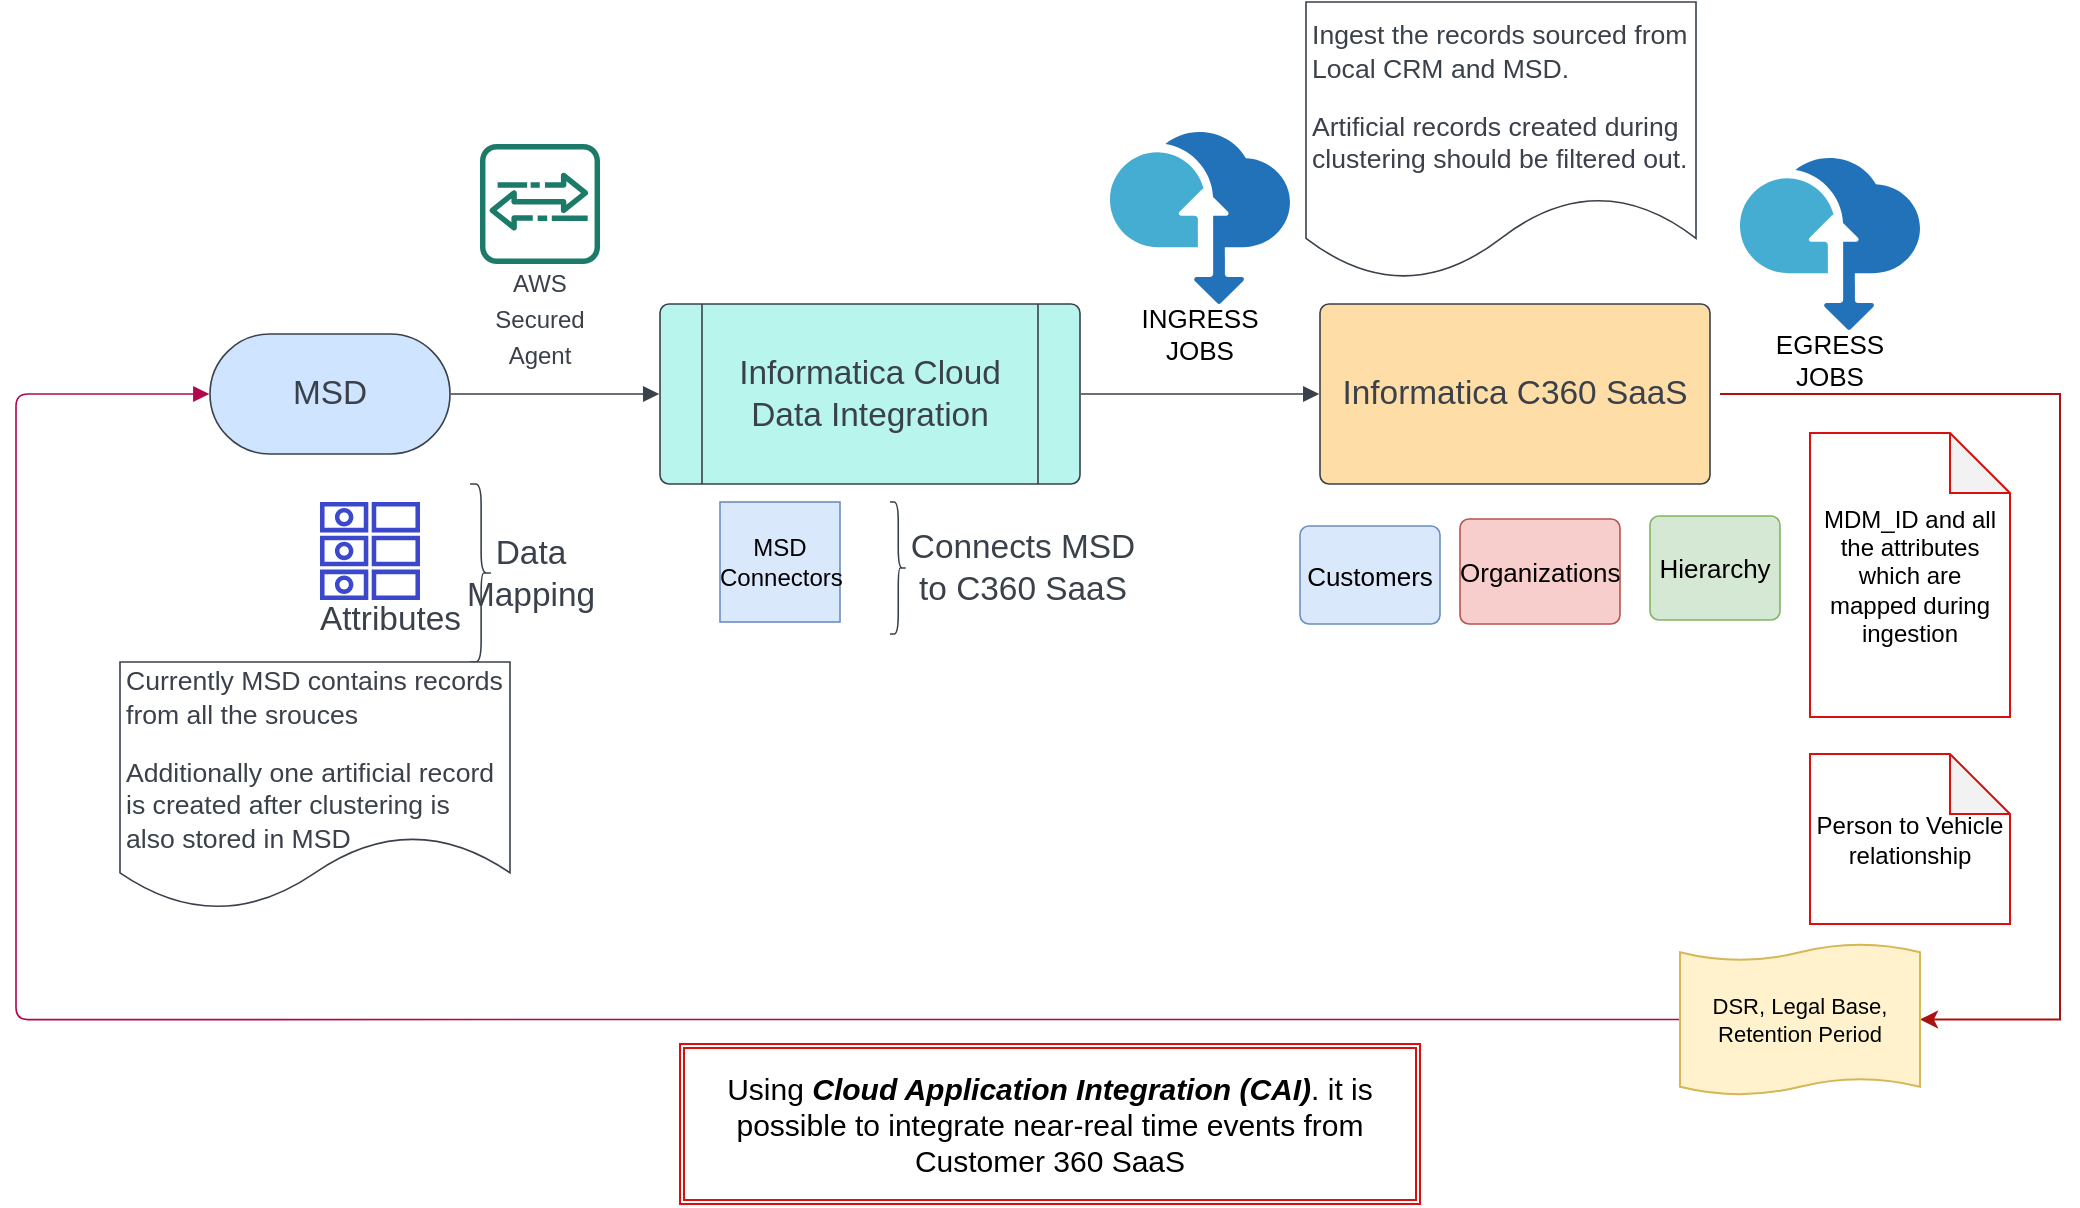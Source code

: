 <mxfile version="20.8.20" type="github" pages="17">
  <diagram id="YAG_m8FKvapoZAz-z-hm" name="MSD-INFA">
    <mxGraphModel dx="2534" dy="739" grid="1" gridSize="10" guides="1" tooltips="1" connect="1" arrows="1" fold="1" page="1" pageScale="1" pageWidth="1100" pageHeight="850" math="0" shadow="0">
      <root>
        <mxCell id="0" />
        <mxCell id="1" parent="0" />
        <mxCell id="55Xy1Wuzpp9JHucnG_1e-1" value="MSD" style="html=1;overflow=block;blockSpacing=1;whiteSpace=wrap;rounded=1;arcSize=50;fontSize=16.7;fontColor=#3a414a;spacing=3.8;strokeColor=#3a414a;strokeOpacity=100;fillOpacity=100;fillColor=#cfe4ff;strokeWidth=0.8;lucidId=bUlvpztL_vZH;" parent="1" vertex="1">
          <mxGeometry x="-940" y="215" width="120" height="60" as="geometry" />
        </mxCell>
        <mxCell id="55Xy1Wuzpp9JHucnG_1e-2" value="Informatica Cloud Data Integration" style="html=1;overflow=block;blockSpacing=1;whiteSpace=wrap;shape=process;fontSize=16.7;fontColor=#3a414a;spacing=3.8;strokeColor=#3a414a;strokeOpacity=100;fillOpacity=100;rounded=1;absoluteArcSize=1;arcSize=9;fillColor=#b8f5ed;strokeWidth=0.8;lucidId=bUlvn9g4rLrz;" parent="1" vertex="1">
          <mxGeometry x="-715" y="200" width="210" height="90" as="geometry" />
        </mxCell>
        <mxCell id="PYleG9Tigm1waNkjYXM3-3" style="edgeStyle=orthogonalEdgeStyle;rounded=0;orthogonalLoop=1;jettySize=auto;html=1;entryX=1;entryY=0.5;entryDx=0;entryDy=0;entryPerimeter=0;fontSize=15;strokeColor=#ac1111;" parent="1" target="PYleG9Tigm1waNkjYXM3-1" edge="1">
          <mxGeometry relative="1" as="geometry">
            <mxPoint x="-185" y="245" as="sourcePoint" />
            <Array as="points">
              <mxPoint x="-15" y="245" />
              <mxPoint x="-15" y="558" />
            </Array>
          </mxGeometry>
        </mxCell>
        <mxCell id="55Xy1Wuzpp9JHucnG_1e-3" value="Informatica C360 SaaS" style="html=1;overflow=block;blockSpacing=1;whiteSpace=wrap;fontSize=16.7;fontColor=#3a414a;spacing=9;strokeColor=#3a414a;strokeOpacity=100;fillOpacity=100;rounded=1;absoluteArcSize=1;arcSize=9;fillColor=#ffdda6;strokeWidth=0.8;lucidId=bUlvinlmgR~6;" parent="1" vertex="1">
          <mxGeometry x="-385" y="200" width="195" height="90" as="geometry" />
        </mxCell>
        <mxCell id="55Xy1Wuzpp9JHucnG_1e-4" value="" style="html=1;jettySize=18;whiteSpace=wrap;fontSize=13;strokeColor=#3a414a;strokeOpacity=100;strokeWidth=0.8;rounded=1;arcSize=12;edgeStyle=orthogonalEdgeStyle;startArrow=none;endArrow=block;endFill=1;exitX=1.003;exitY=0.5;exitPerimeter=0;entryX=-0.002;entryY=0.5;entryPerimeter=0;lucidId=bUlvj-nnMmwv;" parent="1" source="55Xy1Wuzpp9JHucnG_1e-1" target="55Xy1Wuzpp9JHucnG_1e-2" edge="1">
          <mxGeometry width="100" height="100" relative="1" as="geometry">
            <Array as="points" />
          </mxGeometry>
        </mxCell>
        <mxCell id="55Xy1Wuzpp9JHucnG_1e-5" value="" style="html=1;jettySize=18;whiteSpace=wrap;fontSize=13;strokeColor=#3a414a;strokeOpacity=100;strokeWidth=0.8;rounded=1;arcSize=12;edgeStyle=orthogonalEdgeStyle;startArrow=none;endArrow=block;endFill=1;exitX=1.002;exitY=0.5;exitPerimeter=0;entryX=-0.002;entryY=0.5;entryPerimeter=0;lucidId=bUlvlj02tcWa;" parent="1" source="55Xy1Wuzpp9JHucnG_1e-2" target="55Xy1Wuzpp9JHucnG_1e-3" edge="1">
          <mxGeometry width="100" height="100" relative="1" as="geometry">
            <Array as="points" />
          </mxGeometry>
        </mxCell>
        <mxCell id="55Xy1Wuzpp9JHucnG_1e-6" value="Attributes" style="html=1;overflow=block;blockSpacing=1;whiteSpace=wrap;shape=mxgraph.aws4.attributes;verticalLabelPosition=bottom;align=center;verticalAlign=top;pointerEvents=1;fontSize=16.7;fontColor=#3a414a;spacing=0;strokeColor=#3a414a;strokeOpacity=100;rounded=1;absoluteArcSize=1;arcSize=9;fillColor=#3b48cc;strokeWidth=0.8;lucidId=bUlvYQVKywe3;" parent="1" vertex="1">
          <mxGeometry x="-885" y="299" width="50" height="49" as="geometry" />
        </mxCell>
        <mxCell id="55Xy1Wuzpp9JHucnG_1e-7" value="MSD Connectors" style="html=1;overflow=block;blockSpacing=1;whiteSpace=wrap;fontSize=12;spacing=0;strokeColor=#6c8ebf;strokeOpacity=100;fillOpacity=100;fillColor=#dae8fc;strokeWidth=0.8;lucidId=bUlvSHZIWZw~;" parent="1" vertex="1">
          <mxGeometry x="-685" y="299" width="60" height="60" as="geometry" />
        </mxCell>
        <mxCell id="55Xy1Wuzpp9JHucnG_1e-8" value="" style="strokeColor=none;fillColor=none;whiteSpace=wrap;fontSize=16.7;fontColor=#3a414a;spacing=3.8;strokeOpacity=100;rounded=1;absoluteArcSize=1;arcSize=9;strokeWidth=0.8;html=1;" parent="1" vertex="1">
          <mxGeometry x="-810" y="290" width="50" height="89" as="geometry" />
        </mxCell>
        <mxCell id="55Xy1Wuzpp9JHucnG_1e-9" value="" style="shape=curlyBracket;rounded=1;flipH=1;whiteSpace=wrap;fontSize=16.7;fontColor=#3a414a;spacing=3.8;strokeColor=#3a414a;strokeOpacity=100;strokeWidth=0.8;" parent="55Xy1Wuzpp9JHucnG_1e-8" vertex="1">
          <mxGeometry width="11.125" height="89" as="geometry" />
        </mxCell>
        <mxCell id="55Xy1Wuzpp9JHucnG_1e-10" value="Data Mapping" style="strokeColor=none;fillColor=none;whiteSpace=wrap;fontSize=16.7;fontColor=#3a414a;spacing=3.8;strokeOpacity=100;rounded=1;absoluteArcSize=1;arcSize=9;strokeWidth=0.8;" parent="55Xy1Wuzpp9JHucnG_1e-8" vertex="1">
          <mxGeometry x="11.125" width="38.875" height="89" as="geometry" />
        </mxCell>
        <mxCell id="55Xy1Wuzpp9JHucnG_1e-11" value="&lt;font style=&quot;font-size: 12px;&quot;&gt;AWS Secured Agent&lt;/font&gt;" style="html=1;overflow=block;blockSpacing=1;whiteSpace=wrap;shape=mxgraph.aws4.agent2;labelPosition=center;verticalLabelPosition=bottom;align=center;verticalAlign=top;pointerEvents=1;fontSize=15;fontColor=#3a414a;spacing=0;strokeColor=#3a414a;strokeOpacity=100;rounded=1;absoluteArcSize=1;arcSize=9;fillColor=#1c7b68;strokeWidth=0.8;lucidId=bUlvb7MhZSi5;" parent="1" vertex="1">
          <mxGeometry x="-805" y="120" width="60" height="60" as="geometry" />
        </mxCell>
        <mxCell id="55Xy1Wuzpp9JHucnG_1e-12" value="INGRESS JOBS" style="overflow=block;blockSpacing=1;whiteSpace=wrap;aspect=fixed;html=1;points=[];align=center;verticalAlign=top;image;image=img/lib/mscae/Data_Box.svg;fontSize=13;spacing=0;strokeColor=#3a414a;strokeOpacity=100;rounded=1;absoluteArcSize=1;arcSize=9;fillColor=#45ADD2;strokeWidth=0.8;lucidId=bUlvAMRIZ7et;" parent="1" vertex="1">
          <mxGeometry x="-490" y="114" width="90" height="86" as="geometry" />
        </mxCell>
        <mxCell id="55Xy1Wuzpp9JHucnG_1e-13" value="" style="strokeColor=none;fillColor=none;whiteSpace=wrap;fontSize=16.7;fontColor=#3a414a;spacing=3.8;strokeOpacity=100;rounded=1;absoluteArcSize=1;arcSize=9;strokeWidth=0.8;html=1;" parent="1" vertex="1">
          <mxGeometry x="-600" y="299" width="125" height="66" as="geometry" />
        </mxCell>
        <mxCell id="55Xy1Wuzpp9JHucnG_1e-14" value="" style="shape=curlyBracket;rounded=1;flipH=1;whiteSpace=wrap;fontSize=16.7;fontColor=#3a414a;spacing=3.8;strokeColor=#3a414a;strokeOpacity=100;strokeWidth=0.8;" parent="55Xy1Wuzpp9JHucnG_1e-13" vertex="1">
          <mxGeometry width="8.25" height="66" as="geometry" />
        </mxCell>
        <mxCell id="55Xy1Wuzpp9JHucnG_1e-15" value="Connects  MSD to C360 SaaS" style="strokeColor=none;fillColor=none;whiteSpace=wrap;fontSize=16.7;fontColor=#3a414a;spacing=3.8;strokeOpacity=100;rounded=1;absoluteArcSize=1;arcSize=9;strokeWidth=0.8;" parent="55Xy1Wuzpp9JHucnG_1e-13" vertex="1">
          <mxGeometry x="8.25" width="116.75" height="66" as="geometry" />
        </mxCell>
        <mxCell id="55Xy1Wuzpp9JHucnG_1e-16" value="Customers" style="html=1;overflow=block;blockSpacing=1;whiteSpace=wrap;fontSize=13;spacing=0;strokeColor=#6c8ebf;strokeOpacity=100;rounded=1;absoluteArcSize=1;arcSize=9;fillColor=#dae8fc;strokeWidth=0.8;lucidId=bUlvYD6kmpxl;" parent="1" vertex="1">
          <mxGeometry x="-395" y="311" width="70" height="49" as="geometry" />
        </mxCell>
        <mxCell id="55Xy1Wuzpp9JHucnG_1e-17" value="Organizations" style="html=1;overflow=block;blockSpacing=1;whiteSpace=wrap;fontSize=13;spacing=0;strokeColor=#b85450;strokeOpacity=100;rounded=1;absoluteArcSize=1;arcSize=9;fillColor=#f8cecc;strokeWidth=0.8;lucidId=bUlvPkUPyNve;" parent="1" vertex="1">
          <mxGeometry x="-315" y="307.5" width="80" height="52.5" as="geometry" />
        </mxCell>
        <mxCell id="55Xy1Wuzpp9JHucnG_1e-18" value="Hierarchy" style="html=1;overflow=block;blockSpacing=1;whiteSpace=wrap;fontSize=13;spacing=0;strokeColor=#82b366;strokeOpacity=100;rounded=1;absoluteArcSize=1;arcSize=9;fillColor=#d5e8d4;strokeWidth=0.8;lucidId=bUlvytaZ2RYU;" parent="1" vertex="1">
          <mxGeometry x="-220" y="306" width="65" height="52" as="geometry" />
        </mxCell>
        <mxCell id="55Xy1Wuzpp9JHucnG_1e-19" value="" style="html=1;jettySize=18;whiteSpace=wrap;fontSize=13;strokeColor=#b0084d;strokeOpacity=100;strokeWidth=0.8;rounded=1;arcSize=12;edgeStyle=orthogonalEdgeStyle;startArrow=none;endArrow=block;endFill=1;exitX=0;exitY=0.5;exitPerimeter=0;entryX=-0.003;entryY=0.5;entryPerimeter=0;lucidId=bUlvd23XZRDU;exitDx=0;exitDy=0;" parent="1" source="PYleG9Tigm1waNkjYXM3-1" target="55Xy1Wuzpp9JHucnG_1e-1" edge="1">
          <mxGeometry width="100" height="100" relative="1" as="geometry">
            <Array as="points">
              <mxPoint x="-1037" y="558" />
              <mxPoint x="-1037" y="245" />
            </Array>
          </mxGeometry>
        </mxCell>
        <mxCell id="55Xy1Wuzpp9JHucnG_1e-20" value="EGRESS JOBS" style="overflow=block;blockSpacing=1;whiteSpace=wrap;aspect=fixed;html=1;points=[];align=center;verticalAlign=top;image;image=img/lib/mscae/Data_Box.svg;fontSize=13;spacing=0;strokeColor=#3a414a;strokeOpacity=100;rounded=1;absoluteArcSize=1;arcSize=9;fillColor=#45ADD2;strokeWidth=0.8;lucidId=bUlvEU.89sOu;" parent="1" vertex="1">
          <mxGeometry x="-175" y="127" width="90" height="86" as="geometry" />
        </mxCell>
        <mxCell id="55Xy1Wuzpp9JHucnG_1e-21" value="" style="html=1;overflow=block;blockSpacing=1;whiteSpace=wrap;shape=image;fontSize=13;spacing=3.8;strokeColor=none;strokeOpacity=100;strokeWidth=0;image=https://images.lucid.app/images/f46f2021-4d45-42d7-9c89-75c820f80cf2/content;imageAspect=0;lucidId=2Ulv0K1G5tmi;" parent="1" vertex="1">
          <mxGeometry x="-985" y="298" width="61" height="60" as="geometry" />
        </mxCell>
        <mxCell id="55Xy1Wuzpp9JHucnG_1e-22" value="" style="html=1;overflow=block;blockSpacing=1;whiteSpace=wrap;shape=image;fontSize=13;spacing=0;strokeColor=none;strokeOpacity=100;strokeWidth=0;image=https://images.lucid.app/images/9d3bc0cd-0a96-4a7c-a0e9-641003121c62/content;imageAspect=0;lucidId=MWlvqWu-Pxan;" parent="1" vertex="1">
          <mxGeometry x="-715" y="379" width="245" height="98" as="geometry" />
        </mxCell>
        <mxCell id="55Xy1Wuzpp9JHucnG_1e-23" value="" style="html=1;overflow=block;blockSpacing=1;whiteSpace=wrap;fontSize=13;align=left;spacing=3.8;strokeOpacity=0;fillOpacity=0;rounded=1;absoluteArcSize=1;arcSize=9;fillColor=#ffffff;strokeWidth=0.8;lucidId=_0lvATdMyfsU;" parent="1" vertex="1">
          <mxGeometry x="-385" y="85" width="180" height="104" as="geometry" />
        </mxCell>
        <mxCell id="55Xy1Wuzpp9JHucnG_1e-24" value="&lt;div style=&quot;display: flex; justify-content: flex-start; text-align: left; align-items: baseline; font-size: 0; line-height: 1.25;margin-top: -2px;&quot;&gt;&lt;span&gt;&lt;span style=&quot;font-size:13.3px;color:#3a414a;&quot;&gt;Ingest the records sourced from Local CRM and MSD.&#xa;&lt;/span&gt;&lt;/span&gt;&lt;/div&gt;&lt;div style=&quot;display: flex; justify-content: flex-start; text-align: left; align-items: baseline; font-size: 0; line-height: 1.25;margin-top: -2px;&quot;&gt;&lt;span&gt;&lt;span style=&quot;font-size:13.3px;color:#3a414a;&quot;&gt;&#xa;&lt;/span&gt;&lt;/span&gt;&lt;/div&gt;&lt;div style=&quot;display: flex; justify-content: flex-start; text-align: left; align-items: baseline; font-size: 0; line-height: 1.25;margin-top: -2px;&quot;&gt;&lt;span&gt;&lt;span style=&quot;font-size:13.3px;color:#3a414a;&quot;&gt;Artificial records created during clustering should be filtered out.&lt;/span&gt;&lt;/span&gt;&lt;/div&gt;" style="html=1;overflow=block;blockSpacing=1;whiteSpace=wrap;shape=document;boundedLbl=1;fontSize=13;spacing=3.8;strokeColor=#3a414a;strokeOpacity=100;rounded=1;absoluteArcSize=1;arcSize=9;strokeWidth=0.8;lucidId=a5lvIaTQ~gkd;" parent="1" vertex="1">
          <mxGeometry x="-392" y="49" width="195" height="139" as="geometry" />
        </mxCell>
        <mxCell id="55Xy1Wuzpp9JHucnG_1e-31" value="&lt;div style=&quot;display: flex; justify-content: flex-start; text-align: left; align-items: baseline; font-size: 0; line-height: 1.25;margin-top: -2px;&quot;&gt;&lt;span&gt;&lt;span style=&quot;font-size:13.3px;color:#3a414a;&quot;&gt;Currently MSD contains records from all the srouces&#xa;&lt;/span&gt;&lt;/span&gt;&lt;/div&gt;&lt;div style=&quot;display: flex; justify-content: flex-start; text-align: left; align-items: baseline; font-size: 0; line-height: 1.25;margin-top: -2px;&quot;&gt;&lt;span&gt;&lt;span style=&quot;font-size:13.3px;color:#3a414a;&quot;&gt;&#xa;&lt;/span&gt;&lt;/span&gt;&lt;/div&gt;&lt;div style=&quot;display: flex; justify-content: flex-start; text-align: left; align-items: baseline; font-size: 0; line-height: 1.25;margin-top: -2px;&quot;&gt;&lt;span&gt;&lt;span style=&quot;font-size:13.3px;color:#3a414a;&quot;&gt;Additionally one artificial record is created after clustering is also stored in MSD&lt;/span&gt;&lt;/span&gt;&lt;/div&gt;" style="html=1;overflow=block;blockSpacing=1;whiteSpace=wrap;shape=document;boundedLbl=1;fontSize=13;spacing=3.8;strokeColor=#3a414a;strokeOpacity=100;rounded=1;absoluteArcSize=1;arcSize=9;strokeWidth=0.8;lucidId=e~lvVH--_mER;" parent="1" vertex="1">
          <mxGeometry x="-985" y="379" width="195" height="124" as="geometry" />
        </mxCell>
        <mxCell id="PYleG9Tigm1waNkjYXM3-1" value="DSR, Legal Base, Retention Period" style="shape=tape;whiteSpace=wrap;html=1;fontSize=11;fillColor=#fff2cc;strokeColor=#d6b656;size=0.11;" parent="1" vertex="1">
          <mxGeometry x="-205" y="520" width="120" height="75.5" as="geometry" />
        </mxCell>
        <mxCell id="PYleG9Tigm1waNkjYXM3-5" value="Using &lt;b&gt;&lt;i&gt;Cloud Application Integration (CAI)&lt;/i&gt;&lt;/b&gt;. it is possible to integrate near-real time events from Customer 360 SaaS" style="shape=ext;double=1;rounded=0;whiteSpace=wrap;html=1;fontSize=15;strokeColor=#da1010;" parent="1" vertex="1">
          <mxGeometry x="-705" y="570" width="370" height="80" as="geometry" />
        </mxCell>
        <mxCell id="PYleG9Tigm1waNkjYXM3-7" value="MDM_ID and all the attributes which are mapped during ingestion" style="shape=note;whiteSpace=wrap;html=1;backgroundOutline=1;darkOpacity=0.05;strokeColor=#da1010;fontSize=12;" parent="1" vertex="1">
          <mxGeometry x="-140" y="264.5" width="100" height="142" as="geometry" />
        </mxCell>
        <mxCell id="dSxSk_7cQHGUhECG6MVQ-1" value="Person to Vehicle relationship" style="shape=note;whiteSpace=wrap;html=1;backgroundOutline=1;darkOpacity=0.05;strokeColor=#da1010;fontSize=12;" parent="1" vertex="1">
          <mxGeometry x="-140" y="425" width="100" height="85" as="geometry" />
        </mxCell>
      </root>
    </mxGraphModel>
  </diagram>
  <diagram id="M0dqNfZsdV21NrBEMjli" name="Cust-Portal - INFA">
    <mxGraphModel dx="1434" dy="796" grid="1" gridSize="10" guides="1" tooltips="1" connect="1" arrows="1" fold="1" page="1" pageScale="1" pageWidth="1100" pageHeight="850" math="0" shadow="0">
      <root>
        <mxCell id="0" />
        <mxCell id="1" parent="0" />
        <mxCell id="Eynk5AJ8al8NvpA766xT-6" style="edgeStyle=orthogonalEdgeStyle;rounded=0;orthogonalLoop=1;jettySize=auto;html=1;exitX=0.75;exitY=0;exitDx=0;exitDy=0;dashed=1;fontSize=18;" edge="1" parent="1" source="RqYj1Fic9LRMK6Ap2Z2q-1" target="Eynk5AJ8al8NvpA766xT-5">
          <mxGeometry relative="1" as="geometry">
            <Array as="points">
              <mxPoint x="307" y="70" />
            </Array>
          </mxGeometry>
        </mxCell>
        <mxCell id="RqYj1Fic9LRMK6Ap2Z2q-1" value="Custromer Portal" style="html=1;overflow=block;blockSpacing=1;whiteSpace=wrap;rounded=1;arcSize=35;fontSize=16.7;fontColor=#3a414a;spacing=3.8;strokeColor=#3a414a;strokeOpacity=100;fillOpacity=100;fillColor=#cfe4ff;strokeWidth=0.8;lucidId=_zfvtoaLD8R3;" parent="1" vertex="1">
          <mxGeometry x="217" y="201" width="120" height="60" as="geometry" />
        </mxCell>
        <mxCell id="RqYj1Fic9LRMK6Ap2Z2q-2" value="Informatica Cloud Data Integration" style="html=1;overflow=block;blockSpacing=1;whiteSpace=wrap;shape=process;fontSize=16.7;fontColor=#3a414a;spacing=3.8;strokeColor=#3a414a;strokeOpacity=100;fillOpacity=100;rounded=1;absoluteArcSize=1;arcSize=9;fillColor=#b8f5ed;strokeWidth=0.8;lucidId=kAfvMmEvo7Zt;" parent="1" vertex="1">
          <mxGeometry x="442" y="186" width="210" height="90" as="geometry" />
        </mxCell>
        <mxCell id="OrqWzSjP3aU3WPAsT8gT-3" style="edgeStyle=orthogonalEdgeStyle;rounded=0;orthogonalLoop=1;jettySize=auto;html=1;entryX=1;entryY=0.5;entryDx=0;entryDy=0;fontSize=13;startArrow=none;" parent="1" source="fzvRdtjxUZJkbR7ym9By-3" target="OrqWzSjP3aU3WPAsT8gT-1" edge="1">
          <mxGeometry relative="1" as="geometry">
            <Array as="points" />
          </mxGeometry>
        </mxCell>
        <mxCell id="KaWcFXeA7FNh-Y4rB5F8-8" style="edgeStyle=orthogonalEdgeStyle;rounded=0;orthogonalLoop=1;jettySize=auto;html=1;entryX=0.5;entryY=0;entryDx=0;entryDy=0;" parent="1" edge="1">
          <mxGeometry relative="1" as="geometry">
            <mxPoint x="967" y="232" as="sourcePoint" />
            <mxPoint x="1027" y="251" as="targetPoint" />
          </mxGeometry>
        </mxCell>
        <mxCell id="RqYj1Fic9LRMK6Ap2Z2q-3" value="Informatica C360 SaaS" style="html=1;overflow=block;blockSpacing=1;whiteSpace=wrap;fontSize=16.7;fontColor=#3a414a;spacing=9;strokeColor=#3a414a;strokeOpacity=100;fillOpacity=100;rounded=1;absoluteArcSize=1;arcSize=9;fillColor=#ffdda6;strokeWidth=0.8;lucidId=FAfvqJk8E.Ea;" parent="1" vertex="1">
          <mxGeometry x="772" y="186" width="195" height="90" as="geometry" />
        </mxCell>
        <mxCell id="RqYj1Fic9LRMK6Ap2Z2q-4" value="" style="html=1;jettySize=18;whiteSpace=wrap;fontSize=13;strokeColor=#3a414a;strokeOpacity=100;strokeWidth=0.8;rounded=1;arcSize=12;edgeStyle=orthogonalEdgeStyle;startArrow=none;endArrow=block;endFill=1;exitX=1.003;exitY=0.5;exitPerimeter=0;entryX=-0.002;entryY=0.5;entryPerimeter=0;lucidId=RAfvrp491s3M;" parent="1" source="RqYj1Fic9LRMK6Ap2Z2q-1" target="RqYj1Fic9LRMK6Ap2Z2q-2" edge="1">
          <mxGeometry width="100" height="100" relative="1" as="geometry">
            <Array as="points" />
          </mxGeometry>
        </mxCell>
        <mxCell id="RqYj1Fic9LRMK6Ap2Z2q-5" value="" style="html=1;jettySize=18;whiteSpace=wrap;fontSize=13;strokeColor=#3a414a;strokeOpacity=100;strokeWidth=0.8;rounded=1;arcSize=12;edgeStyle=orthogonalEdgeStyle;startArrow=none;endArrow=block;endFill=1;exitX=1.002;exitY=0.5;exitPerimeter=0;entryX=-0.002;entryY=0.5;entryPerimeter=0;lucidId=TAfveaD3nK92;" parent="1" source="RqYj1Fic9LRMK6Ap2Z2q-2" target="RqYj1Fic9LRMK6Ap2Z2q-3" edge="1">
          <mxGeometry width="100" height="100" relative="1" as="geometry">
            <Array as="points" />
          </mxGeometry>
        </mxCell>
        <mxCell id="RqYj1Fic9LRMK6Ap2Z2q-6" value="&lt;font style=&quot;font-size: 11px;&quot;&gt;Attributes to publish&lt;/font&gt;" style="html=1;overflow=block;blockSpacing=1;whiteSpace=wrap;shape=mxgraph.aws4.attributes;verticalLabelPosition=bottom;align=center;verticalAlign=top;pointerEvents=1;fontSize=16.7;fontColor=#3a414a;spacing=0;strokeColor=#3a414a;strokeOpacity=100;rounded=1;absoluteArcSize=1;arcSize=9;fillColor=#3b48cc;strokeWidth=0.8;lucidId=GWfvRAXIjcSH;" parent="1" vertex="1">
          <mxGeometry x="917" y="100" width="50" height="49" as="geometry" />
        </mxCell>
        <mxCell id="RqYj1Fic9LRMK6Ap2Z2q-7" value="MongoDB Connector" style="html=1;overflow=block;blockSpacing=1;whiteSpace=wrap;fontSize=12;fontColor=#3a414a;spacing=0;strokeColor=#3a414a;strokeOpacity=100;fillOpacity=100;fillColor=#4285f4;strokeWidth=0.8;lucidId=8WfvRNrdkDAF;" parent="1" vertex="1">
          <mxGeometry x="472" y="285" width="78" height="65" as="geometry" />
        </mxCell>
        <mxCell id="RqYj1Fic9LRMK6Ap2Z2q-8" value="" style="strokeColor=none;fillColor=none;whiteSpace=wrap;fontSize=16.7;fontColor=#3a414a;spacing=3.8;strokeOpacity=100;rounded=1;absoluteArcSize=1;arcSize=9;strokeWidth=0.8;html=1;" parent="1" vertex="1">
          <mxGeometry x="347" y="276" width="50" height="89" as="geometry" />
        </mxCell>
        <mxCell id="RqYj1Fic9LRMK6Ap2Z2q-9" value="" style="shape=curlyBracket;rounded=1;flipH=1;whiteSpace=wrap;fontSize=16.7;fontColor=#3a414a;spacing=3.8;strokeColor=#3a414a;strokeOpacity=100;strokeWidth=0.8;" parent="RqYj1Fic9LRMK6Ap2Z2q-8" vertex="1">
          <mxGeometry width="11.125" height="89" as="geometry" />
        </mxCell>
        <mxCell id="RqYj1Fic9LRMK6Ap2Z2q-11" value="AWS Secured Agent" style="html=1;overflow=block;blockSpacing=1;whiteSpace=wrap;shape=mxgraph.aws4.agent2;labelPosition=center;verticalLabelPosition=bottom;align=center;verticalAlign=top;pointerEvents=1;fontSize=15;fontColor=#3a414a;spacing=0;strokeColor=#3a414a;strokeOpacity=100;rounded=1;absoluteArcSize=1;arcSize=9;fillColor=#1c7b68;strokeWidth=0.8;lucidId=V0fvz383fF~9;" parent="1" vertex="1">
          <mxGeometry x="352" y="111" width="60" height="60" as="geometry" />
        </mxCell>
        <mxCell id="RqYj1Fic9LRMK6Ap2Z2q-12" value="INGRESS JOBS" style="overflow=block;blockSpacing=1;whiteSpace=wrap;aspect=fixed;html=1;points=[];align=center;verticalAlign=top;image;image=img/lib/mscae/Data_Box.svg;fontSize=13;spacing=0;strokeColor=#3a414a;strokeOpacity=100;rounded=1;absoluteArcSize=1;arcSize=9;fillColor=#45ADD2;strokeWidth=0.8;lucidId=91fvOSBpeZ~O;" parent="1" vertex="1">
          <mxGeometry x="667" y="100" width="90" height="86" as="geometry" />
        </mxCell>
        <mxCell id="RqYj1Fic9LRMK6Ap2Z2q-13" value="" style="strokeColor=none;fillColor=none;whiteSpace=wrap;fontSize=16.7;fontColor=#3a414a;spacing=3.8;strokeOpacity=100;rounded=1;absoluteArcSize=1;arcSize=9;strokeWidth=0.8;html=1;" parent="1" vertex="1">
          <mxGeometry x="557" y="285" width="125" height="66" as="geometry" />
        </mxCell>
        <mxCell id="RqYj1Fic9LRMK6Ap2Z2q-14" value="" style="shape=curlyBracket;rounded=1;flipH=1;whiteSpace=wrap;fontSize=16.7;fontColor=#3a414a;spacing=3.8;strokeColor=#3a414a;strokeOpacity=100;strokeWidth=0.8;" parent="RqYj1Fic9LRMK6Ap2Z2q-13" vertex="1">
          <mxGeometry width="8.25" height="66" as="geometry" />
        </mxCell>
        <mxCell id="RqYj1Fic9LRMK6Ap2Z2q-15" value="Connects  MongoDB to C360 SaaS" style="strokeColor=none;fillColor=none;whiteSpace=wrap;fontSize=16.7;fontColor=#3a414a;spacing=3.8;strokeOpacity=100;rounded=1;absoluteArcSize=1;arcSize=9;strokeWidth=0.8;" parent="RqYj1Fic9LRMK6Ap2Z2q-13" vertex="1">
          <mxGeometry x="8.25" width="116.75" height="66" as="geometry" />
        </mxCell>
        <mxCell id="RqYj1Fic9LRMK6Ap2Z2q-16" value="Customers" style="html=1;overflow=block;blockSpacing=1;whiteSpace=wrap;fontSize=13;spacing=0;strokeColor=#3a414a;strokeOpacity=100;rounded=1;absoluteArcSize=1;arcSize=9;fillColor=#0078d4;strokeWidth=0.8;lucidId=Y6fv7KWgEG-H;" parent="1" vertex="1">
          <mxGeometry x="802" y="294" width="68" height="46" as="geometry" />
        </mxCell>
        <mxCell id="RqYj1Fic9LRMK6Ap2Z2q-17" value="" style="html=1;jettySize=18;whiteSpace=wrap;fontSize=13;strokeColor=#b0084d;strokeOpacity=100;strokeWidth=0.8;rounded=1;arcSize=12;edgeStyle=orthogonalEdgeStyle;startArrow=none;endArrow=block;endFill=1;exitX=1.002;exitY=0.5;exitPerimeter=0;entryX=-0.003;entryY=0.5;entryPerimeter=0;lucidId=pPkv3rIOr2aS;" parent="1" source="OrqWzSjP3aU3WPAsT8gT-5" target="RqYj1Fic9LRMK6Ap2Z2q-1" edge="1">
          <mxGeometry width="100" height="100" relative="1" as="geometry">
            <Array as="points">
              <mxPoint x="120" y="231" />
            </Array>
          </mxGeometry>
        </mxCell>
        <mxCell id="KaWcFXeA7FNh-Y4rB5F8-10" style="edgeStyle=orthogonalEdgeStyle;rounded=0;orthogonalLoop=1;jettySize=auto;html=1;entryX=1;entryY=0.65;entryDx=0;entryDy=0;entryPerimeter=0;" parent="1" source="RqYj1Fic9LRMK6Ap2Z2q-18" target="fzvRdtjxUZJkbR7ym9By-3" edge="1">
          <mxGeometry relative="1" as="geometry" />
        </mxCell>
        <mxCell id="RqYj1Fic9LRMK6Ap2Z2q-18" value="EGRESS JOBS" style="overflow=block;blockSpacing=1;whiteSpace=wrap;aspect=fixed;html=1;points=[];align=center;verticalAlign=top;image;image=img/lib/mscae/Data_Box.svg;fontSize=13;spacing=0;strokeColor=#3a414a;strokeOpacity=100;rounded=1;absoluteArcSize=1;arcSize=9;fillColor=#45ADD2;strokeWidth=0.8;lucidId=NPkvq8kL9AX~;" parent="1" vertex="1">
          <mxGeometry x="1050" y="337" width="50" height="47.78" as="geometry" />
        </mxCell>
        <mxCell id="RqYj1Fic9LRMK6Ap2Z2q-19" value="" style="html=1;overflow=block;blockSpacing=1;whiteSpace=wrap;shape=image;fontSize=13;spacing=3.8;strokeColor=none;strokeOpacity=100;strokeWidth=0;image=https://images.lucid.app/images/98843362-60f4-46ee-85de-753dc02aa09e/content;lucidId=MXlvsj6demjr;" parent="1" vertex="1">
          <mxGeometry x="877" y="282" width="72" height="72" as="geometry" />
        </mxCell>
        <mxCell id="RqYj1Fic9LRMK6Ap2Z2q-20" value="Vehicle" style="html=1;overflow=block;blockSpacing=1;whiteSpace=wrap;fontSize=15;fontColor=#3a414a;spacing=3.8;strokeOpacity=0;fillOpacity=0;rounded=1;absoluteArcSize=1;arcSize=9;fillColor=#ffffff;strokeWidth=0.8;lucidId=9XlvQF2a5Y8r;" parent="1" vertex="1">
          <mxGeometry x="864" y="337" width="103" height="27" as="geometry" />
        </mxCell>
        <mxCell id="RqYj1Fic9LRMK6Ap2Z2q-21" value="" style="html=1;jettySize=18;whiteSpace=wrap;fontSize=13;strokeColor=#3a414a;strokeOpacity=100;strokeWidth=0.8;rounded=1;arcSize=12;edgeStyle=orthogonalEdgeStyle;startArrow=none;endArrow=block;endFill=1;exitX=0.5;exitY=0.997;exitPerimeter=0;entryX=0.5;entryY=1;entryPerimeter=0;lucidId=~YlvwF8hCNBU;" parent="1" source="RqYj1Fic9LRMK6Ap2Z2q-16" target="RqYj1Fic9LRMK6Ap2Z2q-20" edge="1">
          <mxGeometry width="100" height="100" relative="1" as="geometry">
            <Array as="points" />
          </mxGeometry>
        </mxCell>
        <mxCell id="RqYj1Fic9LRMK6Ap2Z2q-22" value="Relationship" style="text;html=1;resizable=0;labelBackgroundColor=default;align=center;verticalAlign=middle;fontStyle=1;fontColor=#333333;fontSize=13.3;" parent="RqYj1Fic9LRMK6Ap2Z2q-21" vertex="1">
          <mxGeometry relative="1" as="geometry" />
        </mxCell>
        <mxCell id="RqYj1Fic9LRMK6Ap2Z2q-23" value="&lt;font style=&quot;font-size: 15px;&quot;&gt;MongoDB&lt;br&gt;hosted in AWS&lt;/font&gt;" style="html=1;overflow=block;blockSpacing=1;whiteSpace=wrap;shape=mxgraph.aws4.resourceIcon;resIcon=mxgraph.aws4.documentdb_with_mongodb_compatibility;verticalLabelPosition=bottom;align=center;verticalAlign=top;strokeColor=#ffffff;pointerEvents=1;fontSize=16.7;fontColor=#3a414a;spacing=0;strokeOpacity=100;rounded=1;absoluteArcSize=1;arcSize=9;fillColor=#3b48cc;strokeWidth=0.8;lucidId=MpmvVpDzw-.8;" parent="1" vertex="1">
          <mxGeometry x="157" y="276" width="61" height="61" as="geometry" />
        </mxCell>
        <mxCell id="RqYj1Fic9LRMK6Ap2Z2q-10" value="Data Mapping" style="strokeColor=none;fillColor=none;whiteSpace=wrap;fontSize=16.7;fontColor=#3a414a;spacing=3.8;strokeOpacity=100;rounded=1;absoluteArcSize=1;arcSize=9;strokeWidth=0.8;" parent="1" vertex="1">
          <mxGeometry x="380.005" y="276" width="38.875" height="89" as="geometry" />
        </mxCell>
        <mxCell id="OrqWzSjP3aU3WPAsT8gT-6" style="edgeStyle=orthogonalEdgeStyle;rounded=0;orthogonalLoop=1;jettySize=auto;html=1;fontSize=13;" parent="1" source="OrqWzSjP3aU3WPAsT8gT-1" target="OrqWzSjP3aU3WPAsT8gT-5" edge="1">
          <mxGeometry relative="1" as="geometry" />
        </mxCell>
        <mxCell id="OrqWzSjP3aU3WPAsT8gT-1" value="SQS / Kinesis / S3" style="rounded=0;whiteSpace=wrap;html=1;fontSize=13;" parent="1" vertex="1">
          <mxGeometry x="580" y="395" width="120" height="60" as="geometry" />
        </mxCell>
        <mxCell id="OrqWzSjP3aU3WPAsT8gT-5" value="Lamda Service" style="rounded=0;whiteSpace=wrap;html=1;fontSize=13;" parent="1" vertex="1">
          <mxGeometry x="288.88" y="391.75" width="130" height="65" as="geometry" />
        </mxCell>
        <mxCell id="fzvRdtjxUZJkbR7ym9By-3" value="DSR, Legal Base, Retention Period" style="shape=tape;whiteSpace=wrap;html=1;fontSize=11;fillColor=#fff2cc;strokeColor=#d6b656;size=0.11;" parent="1" vertex="1">
          <mxGeometry x="877" y="386.5" width="120" height="75.5" as="geometry" />
        </mxCell>
        <mxCell id="AT4f37tP4Nv576xhiSoV-1" value="&lt;font style=&quot;font-size: 13px;&quot;&gt;Attributes to ingest&lt;/font&gt;" style="html=1;overflow=block;blockSpacing=1;whiteSpace=wrap;shape=mxgraph.aws4.attributes;verticalLabelPosition=bottom;align=center;verticalAlign=top;pointerEvents=1;fontSize=16.7;fontColor=#3a414a;spacing=0;strokeColor=#3a414a;strokeOpacity=100;rounded=1;absoluteArcSize=1;arcSize=9;fillColor=#3b48cc;strokeWidth=0.8;lucidId=bUlvYQVKywe3;" parent="1" vertex="1">
          <mxGeometry x="270" y="288" width="50" height="49" as="geometry" />
        </mxCell>
        <mxCell id="AT4f37tP4Nv576xhiSoV-2" value="" style="shape=curlyBracket;whiteSpace=wrap;html=1;rounded=1;labelPosition=left;verticalLabelPosition=middle;align=right;verticalAlign=middle;fontSize=12;" parent="1" vertex="1">
          <mxGeometry x="880" y="94" width="20" height="61" as="geometry" />
        </mxCell>
        <mxCell id="AT4f37tP4Nv576xhiSoV-4" value="Data Mapping" style="strokeColor=none;fillColor=none;whiteSpace=wrap;fontSize=16.7;fontColor=#3a414a;spacing=3.8;strokeOpacity=100;rounded=1;absoluteArcSize=1;arcSize=9;strokeWidth=0.8;" parent="1" vertex="1">
          <mxGeometry x="825.125" y="80" width="38.875" height="89" as="geometry" />
        </mxCell>
        <mxCell id="KaWcFXeA7FNh-Y4rB5F8-2" value="B360 Connector" style="rounded=0;whiteSpace=wrap;html=1;" parent="1" vertex="1">
          <mxGeometry x="744" y="50" width="120" height="50" as="geometry" />
        </mxCell>
        <mxCell id="KaWcFXeA7FNh-Y4rB5F8-4" style="edgeStyle=orthogonalEdgeStyle;rounded=0;orthogonalLoop=1;jettySize=auto;html=1;" parent="1" source="KaWcFXeA7FNh-Y4rB5F8-3" target="RqYj1Fic9LRMK6Ap2Z2q-1" edge="1">
          <mxGeometry relative="1" as="geometry" />
        </mxCell>
        <mxCell id="KaWcFXeA7FNh-Y4rB5F8-5" value="Update/Create/Detele Trigger" style="edgeLabel;html=1;align=center;verticalAlign=middle;resizable=0;points=[];" parent="KaWcFXeA7FNh-Y4rB5F8-4" vertex="1" connectable="0">
          <mxGeometry x="-0.281" y="3" relative="1" as="geometry">
            <mxPoint as="offset" />
          </mxGeometry>
        </mxCell>
        <mxCell id="KaWcFXeA7FNh-Y4rB5F8-3" value="Actor" style="shape=umlActor;verticalLabelPosition=bottom;verticalAlign=top;html=1;outlineConnect=0;" parent="1" vertex="1">
          <mxGeometry x="80" y="60" width="30" height="60" as="geometry" />
        </mxCell>
        <mxCell id="KaWcFXeA7FNh-Y4rB5F8-9" style="edgeStyle=orthogonalEdgeStyle;rounded=0;orthogonalLoop=1;jettySize=auto;html=1;exitX=0.5;exitY=1;exitDx=0;exitDy=0;" parent="1" source="KaWcFXeA7FNh-Y4rB5F8-6" target="RqYj1Fic9LRMK6Ap2Z2q-18" edge="1">
          <mxGeometry relative="1" as="geometry">
            <Array as="points">
              <mxPoint x="1027" y="340" />
            </Array>
          </mxGeometry>
        </mxCell>
        <mxCell id="KaWcFXeA7FNh-Y4rB5F8-6" value="Business Events" style="rhombus;whiteSpace=wrap;html=1;" parent="1" vertex="1">
          <mxGeometry x="987" y="250" width="80" height="80" as="geometry" />
        </mxCell>
        <mxCell id="KaWcFXeA7FNh-Y4rB5F8-12" value="DELTA - Can be also using CDI" style="shape=card;whiteSpace=wrap;html=1;fillColor=#e1d5e7;strokeColor=#9673a6;" parent="1" vertex="1">
          <mxGeometry x="730" y="462" width="180" height="60" as="geometry" />
        </mxCell>
        <mxCell id="iavFKJaPp_5RSXFfakQU-1" value="Find out from which Lamda can pool the data" style="shape=note;whiteSpace=wrap;html=1;backgroundOutline=1;darkOpacity=0.05;" vertex="1" parent="1">
          <mxGeometry x="460" y="442" width="110" height="100" as="geometry" />
        </mxCell>
        <mxCell id="iavFKJaPp_5RSXFfakQU-4" value="Sync Process using Lamda" style="text;html=1;strokeColor=none;fillColor=none;align=center;verticalAlign=middle;whiteSpace=wrap;rounded=0;" vertex="1" parent="1">
          <mxGeometry x="157" y="156" width="120" height="30" as="geometry" />
        </mxCell>
        <mxCell id="iavFKJaPp_5RSXFfakQU-6" value="Business need of publication and&amp;nbsp; it&#39;s impact has to be called out" style="shape=note;whiteSpace=wrap;html=1;backgroundOutline=1;darkOpacity=0.05;fontSize=18;align=left;" vertex="1" parent="1">
          <mxGeometry x="134.5" y="510" width="217.5" height="100" as="geometry" />
        </mxCell>
        <mxCell id="iavFKJaPp_5RSXFfakQU-7" value="All the attributes of customer portal.&amp;nbsp;&lt;br&gt;&lt;i&gt;Any Additional attributes is under discussion&lt;/i&gt;" style="shape=note;whiteSpace=wrap;html=1;backgroundOutline=1;darkOpacity=0.05;align=left;" vertex="1" parent="1">
          <mxGeometry x="987" y="40" width="98" height="120" as="geometry" />
        </mxCell>
        <mxCell id="Eynk5AJ8al8NvpA766xT-1" value="Using &lt;b&gt;&lt;i&gt;Cloud Application Integration (CAI)&lt;/i&gt;&lt;/b&gt;. it is possible to integrate near-real time events from Customer 360 SaaS" style="shape=ext;double=1;rounded=0;whiteSpace=wrap;html=1;fontSize=15;strokeColor=#da1010;" vertex="1" parent="1">
          <mxGeometry x="651" y="530" width="370" height="80" as="geometry" />
        </mxCell>
        <mxCell id="Eynk5AJ8al8NvpA766xT-7" style="edgeStyle=orthogonalEdgeStyle;rounded=0;orthogonalLoop=1;jettySize=auto;html=1;entryX=0.367;entryY=0.011;entryDx=0;entryDy=0;entryPerimeter=0;dashed=1;fontSize=18;" edge="1" parent="1" source="Eynk5AJ8al8NvpA766xT-5" target="RqYj1Fic9LRMK6Ap2Z2q-2">
          <mxGeometry relative="1" as="geometry">
            <Array as="points">
              <mxPoint x="519" y="70" />
            </Array>
          </mxGeometry>
        </mxCell>
        <mxCell id="Eynk5AJ8al8NvpA766xT-8" value="REST" style="edgeLabel;html=1;align=center;verticalAlign=middle;resizable=0;points=[];fontSize=18;" vertex="1" connectable="0" parent="Eynk5AJ8al8NvpA766xT-7">
          <mxGeometry x="0.473" y="2" relative="1" as="geometry">
            <mxPoint as="offset" />
          </mxGeometry>
        </mxCell>
        <mxCell id="Eynk5AJ8al8NvpA766xT-5" value="Lamda Service" style="rounded=0;whiteSpace=wrap;html=1;fontSize=16;" vertex="1" parent="1">
          <mxGeometry x="352" y="50" width="130" height="44" as="geometry" />
        </mxCell>
        <mxCell id="Eynk5AJ8al8NvpA766xT-9" value="Lamda service is owned by CP" style="shape=note;whiteSpace=wrap;html=1;backgroundOutline=1;darkOpacity=0.05;align=left;" vertex="1" parent="1">
          <mxGeometry x="12" y="165" width="98" height="85" as="geometry" />
        </mxCell>
        <mxCell id="Eynk5AJ8al8NvpA766xT-10" value="&lt;br&gt;Need to know the delta volume per day" style="shape=note;whiteSpace=wrap;html=1;backgroundOutline=1;darkOpacity=0.05;align=left;" vertex="1" parent="1">
          <mxGeometry x="12" y="270" width="98" height="103" as="geometry" />
        </mxCell>
      </root>
    </mxGraphModel>
  </diagram>
  <diagram id="UVDug5b21YhGtQuizG79" name="INFA - Cust Portal">
    <mxGraphModel dx="1434" dy="739" grid="1" gridSize="10" guides="1" tooltips="1" connect="1" arrows="1" fold="1" page="1" pageScale="1" pageWidth="1100" pageHeight="850" math="0" shadow="0">
      <root>
        <mxCell id="0" />
        <mxCell id="1" parent="0" />
        <mxCell id="bzlzB5d09LdX_SkwaAI4-5" value="" style="edgeStyle=orthogonalEdgeStyle;rounded=0;orthogonalLoop=1;jettySize=auto;html=1;fontSize=12;startArrow=none;" parent="1" source="JGlufDTyVzvjEIZZTcVK-4" target="bzlzB5d09LdX_SkwaAI4-4" edge="1">
          <mxGeometry relative="1" as="geometry" />
        </mxCell>
        <mxCell id="bzlzB5d09LdX_SkwaAI4-1" value="Informatica C360 SaaS" style="html=1;overflow=block;blockSpacing=1;whiteSpace=wrap;fontSize=16.7;fontColor=#3a414a;spacing=9;strokeColor=#3a414a;strokeOpacity=100;fillOpacity=100;rounded=1;absoluteArcSize=1;arcSize=9;fillColor=#ffdda6;strokeWidth=0.8;lucidId=FAfvqJk8E.Ea;" parent="1" vertex="1">
          <mxGeometry x="120" y="100" width="195" height="90" as="geometry" />
        </mxCell>
        <mxCell id="JGlufDTyVzvjEIZZTcVK-2" style="edgeStyle=orthogonalEdgeStyle;rounded=0;orthogonalLoop=1;jettySize=auto;html=1;exitX=1;exitY=0.5;exitDx=0;exitDy=0;fontSize=14;startArrow=none;" parent="1" source="JGlufDTyVzvjEIZZTcVK-8" target="JGlufDTyVzvjEIZZTcVK-1" edge="1">
          <mxGeometry relative="1" as="geometry" />
        </mxCell>
        <mxCell id="bzlzB5d09LdX_SkwaAI4-4" value="Message Queue / Bucket" style="shape=process;whiteSpace=wrap;html=1;backgroundOutline=1;fontSize=14;fillColor=#ffdda6;strokeColor=#3a414a;fontColor=#3a414a;spacing=9;rounded=1;arcSize=9;strokeWidth=0.8;" parent="1" vertex="1">
          <mxGeometry x="530" y="115" width="120" height="60" as="geometry" />
        </mxCell>
        <mxCell id="Ip88tVymZ-YxpKuG2b5v-3" style="edgeStyle=orthogonalEdgeStyle;rounded=0;orthogonalLoop=1;jettySize=auto;html=1;entryX=0.446;entryY=0.011;entryDx=0;entryDy=0;entryPerimeter=0;fontSize=13;" parent="1" source="JGlufDTyVzvjEIZZTcVK-1" target="bzlzB5d09LdX_SkwaAI4-1" edge="1">
          <mxGeometry relative="1" as="geometry">
            <Array as="points">
              <mxPoint x="890" y="80" />
              <mxPoint x="207" y="80" />
            </Array>
          </mxGeometry>
        </mxCell>
        <mxCell id="JGlufDTyVzvjEIZZTcVK-1" value="Custromer Portal" style="html=1;overflow=block;blockSpacing=1;whiteSpace=wrap;rounded=1;arcSize=50;fontSize=16.7;fontColor=#3a414a;spacing=3.8;strokeColor=#3a414a;strokeOpacity=100;fillOpacity=100;fillColor=#cfe4ff;strokeWidth=0.8;lucidId=_zfvtoaLD8R3;" parent="1" vertex="1">
          <mxGeometry x="830" y="115" width="120" height="60" as="geometry" />
        </mxCell>
        <mxCell id="JGlufDTyVzvjEIZZTcVK-5" value="" style="edgeStyle=orthogonalEdgeStyle;rounded=0;orthogonalLoop=1;jettySize=auto;html=1;fontSize=12;endArrow=none;" parent="1" source="bzlzB5d09LdX_SkwaAI4-1" target="JGlufDTyVzvjEIZZTcVK-4" edge="1">
          <mxGeometry relative="1" as="geometry">
            <mxPoint x="315" y="145" as="sourcePoint" />
            <mxPoint x="530" y="145" as="targetPoint" />
          </mxGeometry>
        </mxCell>
        <mxCell id="JGlufDTyVzvjEIZZTcVK-4" value="EGRESS JOBS" style="overflow=block;blockSpacing=1;whiteSpace=wrap;aspect=fixed;html=1;points=[];align=center;verticalAlign=top;image;image=img/lib/mscae/Data_Box.svg;fontSize=13;spacing=0;strokeColor=#3a414a;strokeOpacity=100;rounded=1;absoluteArcSize=1;arcSize=9;fillColor=#45ADD2;strokeWidth=0.8;lucidId=rtmv1XBsKIsu;" parent="1" vertex="1">
          <mxGeometry x="380" y="102" width="90" height="86" as="geometry" />
        </mxCell>
        <mxCell id="JGlufDTyVzvjEIZZTcVK-6" value="Created and updated Golden Records" style="shape=note2;boundedLbl=1;whiteSpace=wrap;html=1;size=25;verticalAlign=top;align=center;fontSize=14;" parent="1" vertex="1">
          <mxGeometry x="360" y="230" width="120" height="90" as="geometry" />
        </mxCell>
        <mxCell id="Ip88tVymZ-YxpKuG2b5v-2" value="" style="edgeStyle=orthogonalEdgeStyle;rounded=0;orthogonalLoop=1;jettySize=auto;html=1;fontSize=14;" parent="1" source="JGlufDTyVzvjEIZZTcVK-7" target="Ip88tVymZ-YxpKuG2b5v-1" edge="1">
          <mxGeometry relative="1" as="geometry" />
        </mxCell>
        <mxCell id="JGlufDTyVzvjEIZZTcVK-7" value="" style="dashed=0;outlineConnect=0;html=1;align=center;labelPosition=center;verticalLabelPosition=bottom;verticalAlign=top;shape=mxgraph.webicons.json;gradientColor=#DFDEDE;fontSize=14;" parent="1" vertex="1">
          <mxGeometry x="538.8" y="210" width="102.4" height="102.4" as="geometry" />
        </mxCell>
        <mxCell id="JGlufDTyVzvjEIZZTcVK-9" value="Customer Portal is updated with the MDM ID (Golden record ID) and additional attributes" style="shape=note2;boundedLbl=1;whiteSpace=wrap;html=1;size=25;verticalAlign=top;align=center;fontSize=14;" parent="1" vertex="1">
          <mxGeometry x="840" y="210" width="140" height="120" as="geometry" />
        </mxCell>
        <mxCell id="Ip88tVymZ-YxpKuG2b5v-1" value="&lt;div style=&quot;font-size: 13px;&quot;&gt;&lt;font style=&quot;font-size: 13px;&quot;&gt;{&lt;/font&gt;&lt;/div&gt;&lt;blockquote style=&quot;margin: 0px 0px 0px 40px; border: none; padding: 0px; font-size: 13px;&quot;&gt;&lt;div&gt;&lt;font style=&quot;font-size: 13px;&quot;&gt; &quot;firstName&quot;:&quot;Marc&quot;,&lt;/font&gt;&lt;/div&gt;&lt;div&gt;&lt;font style=&quot;font-size: 13px;&quot;&gt;&quot;lastName&quot;:&quot;Anthony&quot;,&lt;/font&gt;&lt;/div&gt;&lt;div&gt;&lt;font style=&quot;font-size: 13px;&quot;&gt;&quot;fullName&quot;:&quot;Marc Anthony&quot;,&lt;/font&gt;&lt;/div&gt;&lt;div&gt;&lt;font style=&quot;font-size: 13px;&quot;&gt;....&lt;/font&gt;&lt;/div&gt;&lt;div&gt;&lt;font style=&quot;font-size: 13px;&quot;&gt;....&lt;/font&gt;&lt;/div&gt;&lt;/blockquote&gt;&lt;blockquote style=&quot;margin: 0px 0px 0px 40px; border: none; padding: 0px; font-size: 13px;&quot;&gt;&lt;div&gt;&lt;font style=&quot;font-size: 13px;&quot;&gt;&quot;PostalAddress&quot;: [&lt;/font&gt;&lt;/div&gt;&lt;/blockquote&gt;&lt;blockquote style=&quot;margin: 0px 0px 0px 40px; border: none; padding: 0px; font-size: 13px;&quot;&gt;&lt;blockquote style=&quot;margin: 0 0 0 40px; border: none; padding: 0px;&quot;&gt;&lt;div&gt;&lt;font style=&quot;font-size: 13px;&quot;&gt;{&lt;/font&gt;&lt;/div&gt;&lt;/blockquote&gt;&lt;blockquote style=&quot;margin: 0 0 0 40px; border: none; padding: 0px;&quot;&gt;&lt;div&gt;&lt;font style=&quot;font-size: 13px;&quot;&gt;....&lt;/font&gt;&lt;/div&gt;&lt;/blockquote&gt;&lt;blockquote style=&quot;margin: 0 0 0 40px; border: none; padding: 0px;&quot;&gt;&lt;div&gt;&lt;font style=&quot;font-size: 13px;&quot;&gt;&quot;addressLine1&quot;: &quot;24&quot;,&lt;/font&gt;&lt;/div&gt;&lt;div&gt;&lt;font style=&quot;font-size: 13px;&quot;&gt;&quot;addressLine2&quot;: &quot;Amber Road&quot;,&lt;br&gt;&lt;/font&gt;&lt;/div&gt;&lt;/blockquote&gt;&lt;blockquote style=&quot;margin: 0 0 0 40px; border: none; padding: 0px;&quot;&gt;&lt;div&gt;&lt;font style=&quot;font-size: 13px;&quot;&gt;&quot;Postal Code&quot;: &quot;SL3 8ED&quot;,&lt;/font&gt;&lt;/div&gt;&lt;/blockquote&gt;&lt;blockquote style=&quot;margin: 0 0 0 40px; border: none; padding: 0px;&quot;&gt;&lt;font style=&quot;font-size: 13px;&quot;&gt;....&lt;/font&gt;&lt;/blockquote&gt;&lt;/blockquote&gt;&lt;blockquote style=&quot;margin: 0px 0px 0px 40px; border: none; padding: 0px; font-size: 13px;&quot;&gt;&lt;blockquote style=&quot;margin: 0 0 0 40px; border: none; padding: 0px;&quot;&gt;&lt;div&gt;&lt;font style=&quot;font-size: 13px;&quot;&gt;}&lt;/font&gt;&lt;/div&gt;&lt;/blockquote&gt;&lt;/blockquote&gt;&lt;blockquote style=&quot;margin: 0px 0px 0px 40px; border: none; padding: 0px; font-size: 13px;&quot;&gt;&lt;div&gt;&lt;font style=&quot;font-size: 13px;&quot;&gt;],&lt;/font&gt;&lt;/div&gt;&lt;div&gt;&lt;font style=&quot;font-size: 13px;&quot;&gt;&quot;Email&quot;: [&lt;/font&gt;&lt;/div&gt;&lt;div&gt;&lt;font style=&quot;font-size: 13px;&quot;&gt;&lt;span style=&quot;&quot;&gt; &lt;/span&gt;{&lt;br&gt;&lt;/font&gt;&lt;/div&gt;&lt;div&gt;&lt;font style=&quot;font-size: 13px;&quot;&gt;&lt;span style=&quot;&quot;&gt; &lt;/span&gt;..&lt;br&gt;&lt;/font&gt;&lt;/div&gt;&lt;div&gt;&lt;font style=&quot;font-size: 13px;&quot;&gt;&lt;span style=&quot;&quot;&gt; &lt;/span&gt;&quot;ËlectronicAddress&quot;: &quot;marc.anthony01@gmail.com&quot;,&lt;br&gt;&lt;/font&gt;&lt;/div&gt;&lt;div&gt;&lt;font style=&quot;font-size: 13px;&quot;&gt;&lt;span style=&quot;&quot;&gt; &lt;/span&gt;..&lt;br&gt;&lt;/font&gt;&lt;/div&gt;&lt;div&gt;&lt;font style=&quot;font-size: 13px;&quot;&gt;&lt;br&gt;&lt;/font&gt;&lt;/div&gt;&lt;div&gt;&lt;font style=&quot;font-size: 13px;&quot;&gt;&lt;span style=&quot;&quot;&gt; &lt;/span&gt;}&lt;br&gt;&lt;/font&gt;&lt;/div&gt;&lt;div&gt;&lt;font style=&quot;font-size: 13px;&quot;&gt;],&lt;/font&gt;&lt;/div&gt;&lt;div&gt;&lt;div style=&quot;border-color: var(--border-color);&quot;&gt;&lt;font style=&quot;font-size: 13px;&quot;&gt;&quot;Phone&quot;: [&lt;/font&gt;&lt;/div&gt;&lt;div style=&quot;border-color: var(--border-color);&quot;&gt;&lt;font style=&quot;font-size: 13px;&quot;&gt; {&lt;br style=&quot;border-color: var(--border-color);&quot;&gt;&lt;/font&gt;&lt;/div&gt;&lt;div style=&quot;border-color: var(--border-color);&quot;&gt;&lt;font style=&quot;font-size: 13px;&quot;&gt;&lt;span style=&quot;border-color: var(--border-color);&quot;&gt; &lt;/span&gt;..&lt;br style=&quot;border-color: var(--border-color);&quot;&gt;&lt;/font&gt;&lt;/div&gt;&lt;div style=&quot;border-color: var(--border-color);&quot;&gt;&lt;font style=&quot;font-size: 13px;&quot;&gt;&lt;span style=&quot;border-color: var(--border-color);&quot;&gt; &lt;/span&gt;&quot;PhoneNumber&quot;: &quot;+447404328084&quot;,&lt;br style=&quot;border-color: var(--border-color);&quot;&gt;&lt;/font&gt;&lt;/div&gt;&lt;div style=&quot;border-color: var(--border-color);&quot;&gt;&lt;font style=&quot;font-size: 13px;&quot;&gt;&lt;span style=&quot;border-color: var(--border-color);&quot;&gt; &lt;/span&gt;..&lt;br style=&quot;border-color: var(--border-color);&quot;&gt;&lt;/font&gt;&lt;/div&gt;&lt;div style=&quot;border-color: var(--border-color);&quot;&gt;&lt;font style=&quot;font-size: 13px;&quot;&gt;&lt;br style=&quot;border-color: var(--border-color);&quot;&gt;&lt;/font&gt;&lt;/div&gt;&lt;div style=&quot;border-color: var(--border-color);&quot;&gt;&lt;font style=&quot;font-size: 13px;&quot;&gt;&lt;span style=&quot;border-color: var(--border-color);&quot;&gt; &lt;/span&gt;}&lt;br style=&quot;border-color: var(--border-color);&quot;&gt;&lt;/font&gt;&lt;/div&gt;&lt;div style=&quot;border-color: var(--border-color);&quot;&gt;&lt;font style=&quot;font-size: 13px;&quot;&gt;],&lt;/font&gt;&lt;/div&gt;&lt;/div&gt;&lt;div&gt;&lt;font style=&quot;font-size: 13px;&quot;&gt;....&lt;/font&gt;&lt;/div&gt;&lt;div&gt;&lt;font style=&quot;font-size: 13px;&quot;&gt;....&lt;/font&gt;&lt;/div&gt;&lt;div&gt;&lt;font style=&quot;font-size: 13px;&quot;&gt;&quot;_meta&quot;:{&lt;/font&gt;&lt;/div&gt;&lt;div&gt;&lt;b style=&quot;background-color: initial;&quot;&gt;&lt;i&gt;&lt;font style=&quot;font-size: 13px;&quot;&gt;&lt;span style=&quot;&quot;&gt; &lt;/span&gt;&quot;businessId&quot;:&quot;30007199962170814218819710935&quot;,&lt;/font&gt;&lt;/i&gt;&lt;/b&gt;&lt;/div&gt;&lt;div&gt;&lt;span style=&quot;background-color: initial;&quot;&gt;&lt;font style=&quot;font-size: 13px;&quot;&gt;&lt;span style=&quot;&quot;&gt; &lt;/span&gt;&amp;nbsp;&lt;span style=&quot;&quot;&gt; &lt;/span&gt;&quot;businessEntity&quot;:&quot;c360.person&quot;,&lt;/font&gt;&lt;/span&gt;&lt;/div&gt;&lt;div&gt;&lt;span style=&quot;background-color: initial;&quot;&gt;&lt;font style=&quot;font-size: 13px;&quot;&gt;&lt;span style=&quot;&quot;&gt; &lt;/span&gt;.....&lt;/font&gt;&lt;/span&gt;&lt;/div&gt;&lt;div&gt;&lt;span style=&quot;background-color: initial;&quot;&gt;&lt;font style=&quot;font-size: 13px;&quot;&gt;&lt;span style=&quot;&quot;&gt; &lt;/span&gt;....&lt;/font&gt;&lt;/span&gt;&lt;/div&gt;&lt;div&gt;&lt;b style=&quot;background-color: initial; border-color: var(--border-color);&quot;&gt;&lt;i style=&quot;border-color: var(--border-color);&quot;&gt;&lt;font style=&quot;font-size: 13px;&quot;&gt;&lt;span style=&quot;&quot;&gt; &lt;/span&gt;&quot;sourceSystem&quot;:&quot;c360.customerPortal&quot;,&lt;/font&gt;&lt;/i&gt;&lt;/b&gt;&lt;/div&gt;&lt;div&gt;&lt;b style=&quot;background-color: initial; border-color: var(--border-color);&quot;&gt;&lt;i style=&quot;border-color: var(--border-color);&quot;&gt;&lt;font style=&quot;font-size: 13px;&quot;&gt;&lt;span style=&quot;&quot;&gt; &lt;/span&gt;&quot;sourcePrimaryKey&quot;:&quot;611d13e9e6dbd16ffa69a143&quot;&lt;/font&gt;&lt;/i&gt;&lt;/b&gt;&lt;/div&gt;&lt;/blockquote&gt;&lt;blockquote style=&quot;margin: 0px 0px 0px 40px; border: none; padding: 0px; font-size: 13px;&quot;&gt;&lt;div&gt;&lt;span style=&quot;background-color: initial;&quot;&gt;&lt;font style=&quot;font-size: 13px;&quot;&gt;&lt;span style=&quot;&quot;&gt; &lt;/span&gt;&lt;span style=&quot;&quot;&gt; &lt;/span&gt;&lt;/font&gt;&lt;/span&gt;&lt;/div&gt;&lt;div&gt;&lt;span style=&quot;background-color: initial;&quot;&gt;&lt;font style=&quot;font-size: 13px;&quot;&gt;&lt;span style=&quot;&quot;&gt; &lt;/span&gt;&lt;span style=&quot;&quot;&gt; &lt;/span&gt;.....&lt;/font&gt;&lt;/span&gt;&lt;/div&gt;&lt;div&gt;&lt;span style=&quot;background-color: initial;&quot;&gt;&lt;font style=&quot;font-size: 13px;&quot;&gt;&lt;span style=&quot;&quot;&gt; &lt;/span&gt;&lt;span style=&quot;&quot;&gt; &lt;/span&gt;....&lt;/font&gt;&lt;/span&gt;&lt;/div&gt;&lt;div&gt;&lt;span style=&quot;background-color: initial;&quot;&gt;&lt;font style=&quot;font-size: 13px;&quot;&gt;&lt;div&gt;&quot;states&quot;:{&lt;/div&gt;&lt;div&gt;&lt;span style=&quot;background-color: initial;&quot;&gt;&lt;span style=&quot;white-space: pre;&quot;&gt; &lt;/span&gt;&lt;b&gt;&lt;i&gt;&quot;base&quot;:&quot;ACTIVE&quot;,&lt;/i&gt;&lt;/b&gt;&lt;/span&gt;&lt;/div&gt;&lt;/font&gt;&lt;/span&gt;&lt;/div&gt;&lt;/blockquote&gt;&lt;blockquote style=&quot;margin: 0px 0px 0px 40px; border: none; padding: 0px; font-size: 13px;&quot;&gt;&lt;span style=&quot;background-color: initial;&quot;&gt;&lt;font style=&quot;font-size: 13px;&quot;&gt;&lt;div&gt;&lt;span style=&quot;&quot;&gt;  &lt;/span&gt;.&lt;span style=&quot;white-space: pre;&quot;&gt; &lt;/span&gt;....&lt;/div&gt;&lt;div&gt;&lt;span style=&quot;&quot;&gt;  &lt;/span&gt;&lt;span style=&quot;white-space: pre;&quot;&gt; &lt;/span&gt;.....&lt;/div&gt;&lt;div&gt;&lt;span style=&quot;&quot;&gt; &lt;/span&gt;&amp;nbsp; },&lt;/div&gt;&lt;/font&gt;&lt;/span&gt;&lt;/blockquote&gt;&lt;blockquote style=&quot;margin: 0px 0px 0px 40px; border: none; padding: 0px; font-size: 13px;&quot;&gt;&lt;div&gt;&lt;font style=&quot;font-size: 13px;&quot;&gt;}&lt;/font&gt;&lt;/div&gt;&lt;/blockquote&gt;&lt;div style=&quot;font-size: 13px;&quot;&gt;&lt;font style=&quot;font-size: 13px;&quot;&gt;}&lt;/font&gt;&lt;/div&gt;" style="rounded=0;whiteSpace=wrap;html=1;fontSize=14;align=left;fillColor=#e1d5e7;strokeColor=#9673a6;" parent="1" vertex="1">
          <mxGeometry x="380" y="350" width="510" height="780" as="geometry" />
        </mxCell>
        <mxCell id="Pz32mR8L1xn8KWwEBkq3-1" value="" style="edgeStyle=orthogonalEdgeStyle;rounded=0;orthogonalLoop=1;jettySize=auto;html=1;exitX=1;exitY=0.5;exitDx=0;exitDy=0;fontSize=14;endArrow=none;" parent="1" source="bzlzB5d09LdX_SkwaAI4-4" target="JGlufDTyVzvjEIZZTcVK-8" edge="1">
          <mxGeometry relative="1" as="geometry">
            <mxPoint x="650" y="145" as="sourcePoint" />
            <mxPoint x="830" y="145" as="targetPoint" />
          </mxGeometry>
        </mxCell>
        <mxCell id="JGlufDTyVzvjEIZZTcVK-8" value="&lt;font style=&quot;font-size: 11px;&quot;&gt;Downstream &lt;br&gt;Application&lt;br&gt;Poll the queue &lt;br&gt;and consume &lt;br&gt;the JSON&lt;/font&gt;" style="sketch=0;html=1;dashed=0;whitespace=wrap;fillColor=#2875E2;strokeColor=#ffffff;points=[[0.005,0.63,0],[0.1,0.2,0],[0.9,0.2,0],[0.5,0,0],[0.995,0.63,0],[0.72,0.99,0],[0.5,1,0],[0.28,0.99,0]];verticalLabelPosition=bottom;align=left;verticalAlign=top;shape=mxgraph.kubernetes.icon;prIcon=api;fontSize=14;" parent="1" vertex="1">
          <mxGeometry x="730" y="121" width="50" height="48" as="geometry" />
        </mxCell>
      </root>
    </mxGraphModel>
  </diagram>
  <diagram name="INFA - DMS DWH" id="jkUm7zDR-AXbGa1KxLmB">
    <mxGraphModel dx="1434" dy="739" grid="1" gridSize="10" guides="1" tooltips="1" connect="1" arrows="1" fold="1" page="1" pageScale="1" pageWidth="1100" pageHeight="850" math="0" shadow="0">
      <root>
        <mxCell id="38--m0pIiYdEIvijsGhO-0" />
        <mxCell id="38--m0pIiYdEIvijsGhO-1" parent="38--m0pIiYdEIvijsGhO-0" />
        <mxCell id="38--m0pIiYdEIvijsGhO-2" value="" style="edgeStyle=orthogonalEdgeStyle;rounded=0;orthogonalLoop=1;jettySize=auto;html=1;fontSize=12;startArrow=none;" parent="38--m0pIiYdEIvijsGhO-1" source="OX9QYKvmN1nc2aOrDXYn-0" target="38--m0pIiYdEIvijsGhO-7" edge="1">
          <mxGeometry relative="1" as="geometry">
            <mxPoint x="530" y="145" as="targetPoint" />
          </mxGeometry>
        </mxCell>
        <mxCell id="38--m0pIiYdEIvijsGhO-3" value="Informatica C360 SaaS" style="html=1;overflow=block;blockSpacing=1;whiteSpace=wrap;fontSize=16.7;fontColor=#3a414a;spacing=9;strokeColor=#3a414a;strokeOpacity=100;fillOpacity=100;rounded=1;absoluteArcSize=1;arcSize=9;fillColor=#ffdda6;strokeWidth=0.8;lucidId=FAfvqJk8E.Ea;" parent="38--m0pIiYdEIvijsGhO-1" vertex="1">
          <mxGeometry x="120" y="100" width="195" height="90" as="geometry" />
        </mxCell>
        <mxCell id="38--m0pIiYdEIvijsGhO-7" value="Azure DWH" style="html=1;overflow=block;blockSpacing=1;whiteSpace=wrap;rounded=1;arcSize=50;fontSize=16.7;fontColor=#3a414a;spacing=3.8;strokeColor=#3a414a;strokeOpacity=100;fillOpacity=100;fillColor=#cfe4ff;strokeWidth=0.8;lucidId=_zfvtoaLD8R3;" parent="38--m0pIiYdEIvijsGhO-1" vertex="1">
          <mxGeometry x="930" y="115" width="120" height="60" as="geometry" />
        </mxCell>
        <mxCell id="38--m0pIiYdEIvijsGhO-8" value="" style="edgeStyle=orthogonalEdgeStyle;rounded=0;orthogonalLoop=1;jettySize=auto;html=1;fontSize=12;endArrow=none;" parent="38--m0pIiYdEIvijsGhO-1" source="38--m0pIiYdEIvijsGhO-3" target="38--m0pIiYdEIvijsGhO-9" edge="1">
          <mxGeometry relative="1" as="geometry">
            <mxPoint x="315" y="145" as="sourcePoint" />
            <mxPoint x="530" y="145" as="targetPoint" />
          </mxGeometry>
        </mxCell>
        <mxCell id="38--m0pIiYdEIvijsGhO-9" value="EGRESS JOBS (on Create and Update trigger)" style="overflow=block;blockSpacing=1;whiteSpace=wrap;aspect=fixed;html=1;points=[];align=center;verticalAlign=top;image;image=img/lib/mscae/Data_Box.svg;fontSize=13;spacing=0;strokeColor=#3a414a;strokeOpacity=100;rounded=1;absoluteArcSize=1;arcSize=9;fillColor=#45ADD2;strokeWidth=0.8;lucidId=rtmv1XBsKIsu;" parent="38--m0pIiYdEIvijsGhO-1" vertex="1">
          <mxGeometry x="380" y="102" width="90" height="86" as="geometry" />
        </mxCell>
        <mxCell id="38--m0pIiYdEIvijsGhO-10" value="Created and updated Golden Records" style="shape=note2;boundedLbl=1;whiteSpace=wrap;html=1;size=25;verticalAlign=top;align=center;fontSize=14;" parent="38--m0pIiYdEIvijsGhO-1" vertex="1">
          <mxGeometry x="360" y="260" width="120" height="90" as="geometry" />
        </mxCell>
        <mxCell id="38--m0pIiYdEIvijsGhO-14" value="Ingested into Azure Data Lake&lt;br&gt;(Part of DMS System)" style="shape=note2;boundedLbl=1;whiteSpace=wrap;html=1;size=25;verticalAlign=top;align=center;fontSize=14;" parent="38--m0pIiYdEIvijsGhO-1" vertex="1">
          <mxGeometry x="900" y="190" width="140" height="120" as="geometry" />
        </mxCell>
        <mxCell id="9bwRXOG8_oiSmjypCv_q-2" value="" style="edgeStyle=orthogonalEdgeStyle;rounded=0;orthogonalLoop=1;jettySize=auto;html=1;fontSize=12;startArrow=none;endArrow=none;" parent="38--m0pIiYdEIvijsGhO-1" source="38--m0pIiYdEIvijsGhO-9" edge="1">
          <mxGeometry relative="1" as="geometry">
            <mxPoint x="470" y="145" as="sourcePoint" />
            <mxPoint x="580" y="145" as="targetPoint" />
          </mxGeometry>
        </mxCell>
        <mxCell id="9bwRXOG8_oiSmjypCv_q-3" style="edgeStyle=orthogonalEdgeStyle;rounded=0;orthogonalLoop=1;jettySize=auto;html=1;fontSize=13;" parent="38--m0pIiYdEIvijsGhO-1" edge="1">
          <mxGeometry relative="1" as="geometry">
            <mxPoint x="640" y="175" as="sourcePoint" />
            <mxPoint x="640" y="230" as="targetPoint" />
          </mxGeometry>
        </mxCell>
        <mxCell id="9bwRXOG8_oiSmjypCv_q-4" value="Immediately sends the reords" style="shape=note2;boundedLbl=1;whiteSpace=wrap;html=1;size=25;verticalAlign=top;align=center;fontSize=14;" parent="38--m0pIiYdEIvijsGhO-1" vertex="1">
          <mxGeometry x="195" y="230" width="120" height="90" as="geometry" />
        </mxCell>
        <mxCell id="9bwRXOG8_oiSmjypCv_q-5" value="SFTP connectors" style="text;html=1;strokeColor=none;fillColor=none;align=center;verticalAlign=middle;whiteSpace=wrap;rounded=0;fontSize=13;" parent="38--m0pIiYdEIvijsGhO-1" vertex="1">
          <mxGeometry x="360" y="70" width="140" height="30" as="geometry" />
        </mxCell>
        <mxCell id="c7NgZBLjTuj6qDK36TPR-0" value="MDM_ID and all the consolidated attribute for person and organization" style="shape=note;whiteSpace=wrap;html=1;backgroundOutline=1;darkOpacity=0.05;strokeColor=#da1010;fontSize=13;" parent="38--m0pIiYdEIvijsGhO-1" vertex="1">
          <mxGeometry x="720" y="187" width="120" height="113" as="geometry" />
        </mxCell>
        <mxCell id="2r1TqHAxbQ7AUt01euSl-1" value="CSV" style="shape=image;html=1;verticalAlign=top;verticalLabelPosition=bottom;labelBackgroundColor=#ffffff;imageAspect=0;aspect=fixed;image=https://cdn2.iconfinder.com/data/icons/font-awesome/1792/file-text-o-128.png;fontSize=16;" parent="38--m0pIiYdEIvijsGhO-1" vertex="1">
          <mxGeometry x="608" y="235" width="70" height="70" as="geometry" />
        </mxCell>
        <mxCell id="OX9QYKvmN1nc2aOrDXYn-1" value="" style="edgeStyle=orthogonalEdgeStyle;rounded=0;orthogonalLoop=1;jettySize=auto;html=1;fontSize=12;startArrow=none;endArrow=none;" parent="38--m0pIiYdEIvijsGhO-1" target="OX9QYKvmN1nc2aOrDXYn-0" edge="1">
          <mxGeometry relative="1" as="geometry">
            <mxPoint x="910" y="145" as="targetPoint" />
            <mxPoint x="700" y="145" as="sourcePoint" />
          </mxGeometry>
        </mxCell>
        <mxCell id="OX9QYKvmN1nc2aOrDXYn-0" value="Downstream Application" style="rounded=1;whiteSpace=wrap;html=1;fontSize=16;" parent="38--m0pIiYdEIvijsGhO-1" vertex="1">
          <mxGeometry x="750" y="115" width="120" height="60" as="geometry" />
        </mxCell>
        <mxCell id="m853en55NP3sJCfv8Ykl-0" value="SFTP Location" style="html=1;overflow=block;blockSpacing=1;whiteSpace=wrap;rounded=1;arcSize=50;fontSize=16.7;fontColor=#3a414a;spacing=3.8;strokeColor=#3a414a;strokeOpacity=100;fillOpacity=100;fillColor=#cfe4ff;strokeWidth=0.8;lucidId=_zfvtoaLD8R3;" parent="38--m0pIiYdEIvijsGhO-1" vertex="1">
          <mxGeometry x="580" y="115" width="120" height="60" as="geometry" />
        </mxCell>
      </root>
    </mxGraphModel>
  </diagram>
  <diagram name="Rough-Copy" id="q3nbPFHhG3eIU3_PXTyN">
    <mxGraphModel dx="1434" dy="739" grid="1" gridSize="10" guides="1" tooltips="1" connect="1" arrows="1" fold="1" page="1" pageScale="1" pageWidth="1100" pageHeight="850" math="0" shadow="0">
      <root>
        <mxCell id="IGOvzx2a-Q8EaSg4keQB-0" />
        <mxCell id="IGOvzx2a-Q8EaSg4keQB-1" parent="IGOvzx2a-Q8EaSg4keQB-0" />
        <mxCell id="IGOvzx2a-Q8EaSg4keQB-2" value="" style="edgeStyle=orthogonalEdgeStyle;rounded=0;orthogonalLoop=1;jettySize=auto;html=1;fontSize=12;startArrow=none;" parent="IGOvzx2a-Q8EaSg4keQB-1" source="IGOvzx2a-Q8EaSg4keQB-14" target="IGOvzx2a-Q8EaSg4keQB-4" edge="1">
          <mxGeometry relative="1" as="geometry">
            <mxPoint x="530" y="145" as="targetPoint" />
          </mxGeometry>
        </mxCell>
        <mxCell id="IGOvzx2a-Q8EaSg4keQB-3" value="Informatica C360 SaaS" style="html=1;overflow=block;blockSpacing=1;whiteSpace=wrap;fontSize=16.7;fontColor=#3a414a;spacing=9;strokeColor=#3a414a;strokeOpacity=100;fillOpacity=100;rounded=1;absoluteArcSize=1;arcSize=9;fillColor=#ffdda6;strokeWidth=0.8;lucidId=FAfvqJk8E.Ea;" parent="IGOvzx2a-Q8EaSg4keQB-1" vertex="1">
          <mxGeometry x="120" y="100" width="195" height="90" as="geometry" />
        </mxCell>
        <mxCell id="IGOvzx2a-Q8EaSg4keQB-4" value="Azure DWH" style="html=1;overflow=block;blockSpacing=1;whiteSpace=wrap;rounded=1;arcSize=50;fontSize=16.7;fontColor=#3a414a;spacing=3.8;strokeColor=#3a414a;strokeOpacity=100;fillOpacity=100;fillColor=#cfe4ff;strokeWidth=0.8;lucidId=_zfvtoaLD8R3;" parent="IGOvzx2a-Q8EaSg4keQB-1" vertex="1">
          <mxGeometry x="910" y="115" width="120" height="60" as="geometry" />
        </mxCell>
        <mxCell id="IGOvzx2a-Q8EaSg4keQB-5" value="" style="edgeStyle=orthogonalEdgeStyle;rounded=0;orthogonalLoop=1;jettySize=auto;html=1;fontSize=12;endArrow=none;" parent="IGOvzx2a-Q8EaSg4keQB-1" source="IGOvzx2a-Q8EaSg4keQB-3" target="IGOvzx2a-Q8EaSg4keQB-6" edge="1">
          <mxGeometry relative="1" as="geometry">
            <mxPoint x="315" y="145" as="sourcePoint" />
            <mxPoint x="530" y="145" as="targetPoint" />
          </mxGeometry>
        </mxCell>
        <mxCell id="IGOvzx2a-Q8EaSg4keQB-6" value="EGRESS JOBS (on Create and Update trigger)" style="overflow=block;blockSpacing=1;whiteSpace=wrap;aspect=fixed;html=1;points=[];align=center;verticalAlign=top;image;image=img/lib/mscae/Data_Box.svg;fontSize=13;spacing=0;strokeColor=#3a414a;strokeOpacity=100;rounded=1;absoluteArcSize=1;arcSize=9;fillColor=#45ADD2;strokeWidth=0.8;lucidId=rtmv1XBsKIsu;" parent="IGOvzx2a-Q8EaSg4keQB-1" vertex="1">
          <mxGeometry x="380" y="102" width="90" height="86" as="geometry" />
        </mxCell>
        <mxCell id="IGOvzx2a-Q8EaSg4keQB-7" value="Created and updated Golden Records" style="shape=note2;boundedLbl=1;whiteSpace=wrap;html=1;size=25;verticalAlign=top;align=center;fontSize=14;" parent="IGOvzx2a-Q8EaSg4keQB-1" vertex="1">
          <mxGeometry x="360" y="260" width="120" height="90" as="geometry" />
        </mxCell>
        <mxCell id="IGOvzx2a-Q8EaSg4keQB-8" value="" style="edgeStyle=orthogonalEdgeStyle;rounded=0;orthogonalLoop=1;jettySize=auto;html=1;fontSize=14;" parent="IGOvzx2a-Q8EaSg4keQB-1" source="IGOvzx2a-Q8EaSg4keQB-9" target="IGOvzx2a-Q8EaSg4keQB-11" edge="1">
          <mxGeometry relative="1" as="geometry" />
        </mxCell>
        <mxCell id="IGOvzx2a-Q8EaSg4keQB-9" value="" style="dashed=0;outlineConnect=0;html=1;align=center;labelPosition=center;verticalLabelPosition=bottom;verticalAlign=top;shape=mxgraph.webicons.json;gradientColor=#DFDEDE;fontSize=14;" parent="IGOvzx2a-Q8EaSg4keQB-1" vertex="1">
          <mxGeometry x="588.8" y="217.6" width="102.4" height="102.4" as="geometry" />
        </mxCell>
        <mxCell id="IGOvzx2a-Q8EaSg4keQB-10" value="Ingested into Azure Data Lake&lt;br&gt;(Part of DMS System)" style="shape=note2;boundedLbl=1;whiteSpace=wrap;html=1;size=25;verticalAlign=top;align=center;fontSize=14;" parent="IGOvzx2a-Q8EaSg4keQB-1" vertex="1">
          <mxGeometry x="900" y="190" width="140" height="120" as="geometry" />
        </mxCell>
        <mxCell id="IGOvzx2a-Q8EaSg4keQB-11" value="&lt;div style=&quot;font-size: 13px;&quot;&gt;&lt;font style=&quot;font-size: 13px;&quot;&gt;{&lt;/font&gt;&lt;/div&gt;&lt;blockquote style=&quot;margin: 0px 0px 0px 40px; border: none; padding: 0px; font-size: 13px;&quot;&gt;&lt;div&gt;&lt;font style=&quot;font-size: 13px;&quot;&gt; &quot;firstName&quot;:&quot;Marc&quot;,&lt;/font&gt;&lt;/div&gt;&lt;div&gt;&lt;font style=&quot;font-size: 13px;&quot;&gt;&quot;lastName&quot;:&quot;Anthony&quot;,&lt;/font&gt;&lt;/div&gt;&lt;div&gt;&lt;font style=&quot;font-size: 13px;&quot;&gt;&quot;fullName&quot;:&quot;Marc Anthony&quot;,&lt;/font&gt;&lt;/div&gt;&lt;div&gt;&lt;font style=&quot;font-size: 13px;&quot;&gt;....&lt;/font&gt;&lt;/div&gt;&lt;div&gt;&lt;font style=&quot;font-size: 13px;&quot;&gt;....&lt;/font&gt;&lt;/div&gt;&lt;/blockquote&gt;&lt;blockquote style=&quot;margin: 0px 0px 0px 40px; border: none; padding: 0px; font-size: 13px;&quot;&gt;&lt;div&gt;&lt;font style=&quot;font-size: 13px;&quot;&gt;&quot;PostalAddress&quot;: [&lt;/font&gt;&lt;/div&gt;&lt;/blockquote&gt;&lt;blockquote style=&quot;margin: 0px 0px 0px 40px; border: none; padding: 0px; font-size: 13px;&quot;&gt;&lt;blockquote style=&quot;margin: 0 0 0 40px; border: none; padding: 0px;&quot;&gt;&lt;div&gt;&lt;font style=&quot;font-size: 13px;&quot;&gt;{&lt;/font&gt;&lt;/div&gt;&lt;/blockquote&gt;&lt;blockquote style=&quot;margin: 0 0 0 40px; border: none; padding: 0px;&quot;&gt;&lt;div&gt;&lt;font style=&quot;font-size: 13px;&quot;&gt;....&lt;/font&gt;&lt;/div&gt;&lt;/blockquote&gt;&lt;blockquote style=&quot;margin: 0 0 0 40px; border: none; padding: 0px;&quot;&gt;&lt;div&gt;&lt;font style=&quot;font-size: 13px;&quot;&gt;&quot;addressLine1&quot;: &quot;24&quot;,&lt;/font&gt;&lt;/div&gt;&lt;div&gt;&lt;font style=&quot;font-size: 13px;&quot;&gt;&quot;addressLine2&quot;: &quot;Amber Road&quot;,&lt;br&gt;&lt;/font&gt;&lt;/div&gt;&lt;/blockquote&gt;&lt;blockquote style=&quot;margin: 0 0 0 40px; border: none; padding: 0px;&quot;&gt;&lt;div&gt;&lt;font style=&quot;font-size: 13px;&quot;&gt;&quot;Postal Code&quot;: &quot;SL3 8ED&quot;,&lt;/font&gt;&lt;/div&gt;&lt;/blockquote&gt;&lt;blockquote style=&quot;margin: 0 0 0 40px; border: none; padding: 0px;&quot;&gt;&lt;font style=&quot;font-size: 13px;&quot;&gt;....&lt;/font&gt;&lt;/blockquote&gt;&lt;/blockquote&gt;&lt;blockquote style=&quot;margin: 0px 0px 0px 40px; border: none; padding: 0px; font-size: 13px;&quot;&gt;&lt;blockquote style=&quot;margin: 0 0 0 40px; border: none; padding: 0px;&quot;&gt;&lt;div&gt;&lt;font style=&quot;font-size: 13px;&quot;&gt;}&lt;/font&gt;&lt;/div&gt;&lt;/blockquote&gt;&lt;/blockquote&gt;&lt;blockquote style=&quot;margin: 0px 0px 0px 40px; border: none; padding: 0px; font-size: 13px;&quot;&gt;&lt;div&gt;&lt;font style=&quot;font-size: 13px;&quot;&gt;],&lt;/font&gt;&lt;/div&gt;&lt;div&gt;&lt;font style=&quot;font-size: 13px;&quot;&gt;&quot;Email&quot;: [&lt;/font&gt;&lt;/div&gt;&lt;div&gt;&lt;font style=&quot;font-size: 13px;&quot;&gt;&lt;span style=&quot;&quot;&gt; &lt;/span&gt;{&lt;br&gt;&lt;/font&gt;&lt;/div&gt;&lt;div&gt;&lt;font style=&quot;font-size: 13px;&quot;&gt;&lt;span style=&quot;&quot;&gt; &lt;/span&gt;..&lt;br&gt;&lt;/font&gt;&lt;/div&gt;&lt;div&gt;&lt;font style=&quot;font-size: 13px;&quot;&gt;&lt;span style=&quot;&quot;&gt; &lt;/span&gt;&quot;ËlectronicAddress&quot;: &quot;marc.anthony01@gmail.com&quot;,&lt;br&gt;&lt;/font&gt;&lt;/div&gt;&lt;div&gt;&lt;font style=&quot;font-size: 13px;&quot;&gt;&lt;span style=&quot;&quot;&gt; &lt;/span&gt;..&lt;br&gt;&lt;/font&gt;&lt;/div&gt;&lt;div&gt;&lt;font style=&quot;font-size: 13px;&quot;&gt;&lt;br&gt;&lt;/font&gt;&lt;/div&gt;&lt;div&gt;&lt;font style=&quot;font-size: 13px;&quot;&gt;&lt;span style=&quot;&quot;&gt; &lt;/span&gt;}&lt;br&gt;&lt;/font&gt;&lt;/div&gt;&lt;div&gt;&lt;font style=&quot;font-size: 13px;&quot;&gt;],&lt;/font&gt;&lt;/div&gt;&lt;div&gt;&lt;div style=&quot;border-color: var(--border-color);&quot;&gt;&lt;font style=&quot;font-size: 13px;&quot;&gt;&quot;Phone&quot;: [&lt;/font&gt;&lt;/div&gt;&lt;div style=&quot;border-color: var(--border-color);&quot;&gt;&lt;font style=&quot;font-size: 13px;&quot;&gt; {&lt;br style=&quot;border-color: var(--border-color);&quot;&gt;&lt;/font&gt;&lt;/div&gt;&lt;div style=&quot;border-color: var(--border-color);&quot;&gt;&lt;font style=&quot;font-size: 13px;&quot;&gt;&lt;span style=&quot;border-color: var(--border-color);&quot;&gt; &lt;/span&gt;..&lt;br style=&quot;border-color: var(--border-color);&quot;&gt;&lt;/font&gt;&lt;/div&gt;&lt;div style=&quot;border-color: var(--border-color);&quot;&gt;&lt;font style=&quot;font-size: 13px;&quot;&gt;&lt;span style=&quot;border-color: var(--border-color);&quot;&gt; &lt;/span&gt;&quot;PhoneNumber&quot;: &quot;+447404328084&quot;,&lt;br style=&quot;border-color: var(--border-color);&quot;&gt;&lt;/font&gt;&lt;/div&gt;&lt;div style=&quot;border-color: var(--border-color);&quot;&gt;&lt;font style=&quot;font-size: 13px;&quot;&gt;&lt;span style=&quot;border-color: var(--border-color);&quot;&gt; &lt;/span&gt;..&lt;br style=&quot;border-color: var(--border-color);&quot;&gt;&lt;/font&gt;&lt;/div&gt;&lt;div style=&quot;border-color: var(--border-color);&quot;&gt;&lt;font style=&quot;font-size: 13px;&quot;&gt;&lt;br style=&quot;border-color: var(--border-color);&quot;&gt;&lt;/font&gt;&lt;/div&gt;&lt;div style=&quot;border-color: var(--border-color);&quot;&gt;&lt;font style=&quot;font-size: 13px;&quot;&gt;&lt;span style=&quot;border-color: var(--border-color);&quot;&gt; &lt;/span&gt;}&lt;br style=&quot;border-color: var(--border-color);&quot;&gt;&lt;/font&gt;&lt;/div&gt;&lt;div style=&quot;border-color: var(--border-color);&quot;&gt;&lt;font style=&quot;font-size: 13px;&quot;&gt;],&lt;/font&gt;&lt;/div&gt;&lt;/div&gt;&lt;div&gt;&lt;font style=&quot;font-size: 13px;&quot;&gt;....&lt;/font&gt;&lt;/div&gt;&lt;div&gt;&lt;font style=&quot;font-size: 13px;&quot;&gt;....&lt;/font&gt;&lt;/div&gt;&lt;div&gt;&lt;font style=&quot;font-size: 13px;&quot;&gt;&quot;_meta&quot;:{&lt;/font&gt;&lt;/div&gt;&lt;div&gt;&lt;b style=&quot;background-color: initial;&quot;&gt;&lt;i&gt;&lt;font style=&quot;font-size: 13px;&quot;&gt;&lt;span style=&quot;&quot;&gt; &lt;/span&gt;&quot;businessId&quot;:&quot;30007199962170814218819710935&quot;,&lt;/font&gt;&lt;/i&gt;&lt;/b&gt;&lt;/div&gt;&lt;div&gt;&lt;span style=&quot;background-color: initial;&quot;&gt;&lt;font style=&quot;font-size: 13px;&quot;&gt;&lt;span style=&quot;&quot;&gt; &lt;/span&gt;&amp;nbsp;&lt;span style=&quot;&quot;&gt; &lt;/span&gt;&quot;businessEntity&quot;:&quot;c360.person&quot;,&lt;/font&gt;&lt;/span&gt;&lt;/div&gt;&lt;div&gt;&lt;span style=&quot;background-color: initial;&quot;&gt;&lt;font style=&quot;font-size: 13px;&quot;&gt;&lt;span style=&quot;&quot;&gt; &lt;/span&gt;.....&lt;/font&gt;&lt;/span&gt;&lt;/div&gt;&lt;div&gt;&lt;span style=&quot;background-color: initial;&quot;&gt;&lt;font style=&quot;font-size: 13px;&quot;&gt;&lt;span style=&quot;&quot;&gt; &lt;/span&gt;....&lt;/font&gt;&lt;/span&gt;&lt;/div&gt;&lt;div&gt;&lt;b style=&quot;background-color: initial; border-color: var(--border-color);&quot;&gt;&lt;i style=&quot;border-color: var(--border-color);&quot;&gt;&lt;font style=&quot;font-size: 13px;&quot;&gt;&lt;span style=&quot;&quot;&gt; &lt;/span&gt;&quot;sourceSystem&quot;:&quot;c360.DMSData&quot;,&lt;/font&gt;&lt;/i&gt;&lt;/b&gt;&lt;/div&gt;&lt;div&gt;&lt;b style=&quot;background-color: initial; border-color: var(--border-color);&quot;&gt;&lt;i style=&quot;border-color: var(--border-color);&quot;&gt;&lt;font style=&quot;font-size: 13px;&quot;&gt;&lt;span style=&quot;&quot;&gt; &lt;/span&gt;&quot;sourcePrimaryKey&quot;:&quot;611d13e9e6dbd16ffa69a143&quot;&lt;/font&gt;&lt;/i&gt;&lt;/b&gt;&lt;/div&gt;&lt;/blockquote&gt;&lt;blockquote style=&quot;margin: 0px 0px 0px 40px; border: none; padding: 0px; font-size: 13px;&quot;&gt;&lt;div&gt;&lt;span style=&quot;background-color: initial;&quot;&gt;&lt;font style=&quot;font-size: 13px;&quot;&gt;&lt;span style=&quot;&quot;&gt; &lt;/span&gt;&lt;span style=&quot;&quot;&gt; &lt;/span&gt;&lt;/font&gt;&lt;/span&gt;&lt;/div&gt;&lt;div style=&quot;border-color: var(--border-color);&quot;&gt;&lt;b style=&quot;border-color: var(--border-color); background-color: initial;&quot;&gt;&lt;i style=&quot;border-color: var(--border-color);&quot;&gt;&quot;sourceSystem&quot;:&quot;c360.CustomerPortal&quot;,&lt;/i&gt;&lt;/b&gt;&lt;/div&gt;&lt;div&gt;&lt;b style=&quot;background-color: initial; border-color: var(--border-color);&quot;&gt;&lt;i style=&quot;border-color: var(--border-color);&quot;&gt;&quot;sourcePrimaryKey&quot;:&quot;556d13e9e6dbd16ssaww21&quot;&lt;/i&gt;&lt;/b&gt;&lt;span style=&quot;background-color: initial;&quot;&gt;&lt;font style=&quot;font-size: 13px;&quot;&gt;&lt;span style=&quot;&quot;&gt;&lt;/span&gt;&lt;span style=&quot;&quot;&gt;&lt;/span&gt;.&lt;/font&gt;&lt;/span&gt;&lt;/div&gt;&lt;div&gt;&lt;span style=&quot;background-color: initial;&quot;&gt;&lt;font style=&quot;font-size: 13px;&quot;&gt;....&lt;/font&gt;&lt;/span&gt;&lt;/div&gt;&lt;div&gt;&lt;span style=&quot;background-color: initial;&quot;&gt;&lt;font style=&quot;font-size: 13px;&quot;&gt;&lt;span style=&quot;&quot;&gt; &lt;/span&gt;&lt;span style=&quot;&quot;&gt; &lt;/span&gt;....&lt;/font&gt;&lt;/span&gt;&lt;/div&gt;&lt;div&gt;&lt;span style=&quot;background-color: initial;&quot;&gt;&lt;font style=&quot;font-size: 13px;&quot;&gt;&lt;div&gt;&quot;states&quot;:{&lt;/div&gt;&lt;div&gt;&lt;span style=&quot;background-color: initial;&quot;&gt;&lt;span style=&quot;&quot;&gt; &lt;/span&gt;&lt;b&gt;&lt;i&gt;&quot;base&quot;:&quot;ACTIVE&quot;,&lt;/i&gt;&lt;/b&gt;&lt;/span&gt;&lt;/div&gt;&lt;/font&gt;&lt;/span&gt;&lt;/div&gt;&lt;/blockquote&gt;&lt;blockquote style=&quot;margin: 0px 0px 0px 40px; border: none; padding: 0px; font-size: 13px;&quot;&gt;&lt;span style=&quot;background-color: initial;&quot;&gt;&lt;font style=&quot;font-size: 13px;&quot;&gt;&lt;div&gt;&lt;span style=&quot;&quot;&gt;  &lt;/span&gt;.&lt;span style=&quot;&quot;&gt; &lt;/span&gt;....&lt;/div&gt;&lt;div&gt;&lt;span style=&quot;&quot;&gt;  &lt;/span&gt;&lt;span style=&quot;&quot;&gt; &lt;/span&gt;.....&lt;/div&gt;&lt;div&gt;&lt;span style=&quot;&quot;&gt; &lt;/span&gt;&amp;nbsp; },&lt;/div&gt;&lt;/font&gt;&lt;/span&gt;&lt;/blockquote&gt;&lt;blockquote style=&quot;margin: 0px 0px 0px 40px; border: none; padding: 0px; font-size: 13px;&quot;&gt;&lt;div&gt;&lt;font style=&quot;font-size: 13px;&quot;&gt;}&lt;/font&gt;&lt;/div&gt;&lt;/blockquote&gt;&lt;div style=&quot;font-size: 13px;&quot;&gt;&lt;font style=&quot;font-size: 13px;&quot;&gt;}&lt;/font&gt;&lt;/div&gt;" style="rounded=0;whiteSpace=wrap;html=1;fontSize=14;align=left;fillColor=#e1d5e7;strokeColor=#9673a6;" parent="IGOvzx2a-Q8EaSg4keQB-1" vertex="1">
          <mxGeometry x="420" y="390" width="510" height="810" as="geometry" />
        </mxCell>
        <mxCell id="IGOvzx2a-Q8EaSg4keQB-12" value="" style="edgeStyle=orthogonalEdgeStyle;rounded=0;orthogonalLoop=1;jettySize=auto;html=1;fontSize=12;startArrow=none;endArrow=none;" parent="IGOvzx2a-Q8EaSg4keQB-1" source="IGOvzx2a-Q8EaSg4keQB-6" target="IGOvzx2a-Q8EaSg4keQB-14" edge="1">
          <mxGeometry relative="1" as="geometry">
            <mxPoint x="470" y="145" as="sourcePoint" />
            <mxPoint x="830" y="145" as="targetPoint" />
          </mxGeometry>
        </mxCell>
        <mxCell id="IGOvzx2a-Q8EaSg4keQB-13" style="edgeStyle=orthogonalEdgeStyle;rounded=0;orthogonalLoop=1;jettySize=auto;html=1;fontSize=13;" parent="IGOvzx2a-Q8EaSg4keQB-1" source="IGOvzx2a-Q8EaSg4keQB-14" target="IGOvzx2a-Q8EaSg4keQB-9" edge="1">
          <mxGeometry relative="1" as="geometry" />
        </mxCell>
        <mxCell id="IGOvzx2a-Q8EaSg4keQB-14" value="Azure BLOB Storage v3" style="html=1;overflow=block;blockSpacing=1;whiteSpace=wrap;rounded=1;arcSize=50;fontSize=16.7;fontColor=#3a414a;spacing=3.8;strokeColor=#3a414a;strokeOpacity=100;fillOpacity=100;fillColor=#cfe4ff;strokeWidth=0.8;lucidId=_zfvtoaLD8R3;" parent="IGOvzx2a-Q8EaSg4keQB-1" vertex="1">
          <mxGeometry x="580" y="115" width="120" height="60" as="geometry" />
        </mxCell>
        <mxCell id="IGOvzx2a-Q8EaSg4keQB-15" value="Immediately sends the reords" style="shape=note2;boundedLbl=1;whiteSpace=wrap;html=1;size=25;verticalAlign=top;align=center;fontSize=14;" parent="IGOvzx2a-Q8EaSg4keQB-1" vertex="1">
          <mxGeometry x="195" y="230" width="120" height="90" as="geometry" />
        </mxCell>
        <mxCell id="IGOvzx2a-Q8EaSg4keQB-16" value="Azure Blob Storage Connector" style="text;html=1;strokeColor=none;fillColor=none;align=center;verticalAlign=middle;whiteSpace=wrap;rounded=0;fontSize=13;" parent="IGOvzx2a-Q8EaSg4keQB-1" vertex="1">
          <mxGeometry x="360" y="70" width="140" height="30" as="geometry" />
        </mxCell>
        <mxCell id="IGOvzx2a-Q8EaSg4keQB-17" style="edgeStyle=orthogonalEdgeStyle;rounded=0;orthogonalLoop=1;jettySize=auto;html=1;exitX=1;exitY=0.5;exitDx=0;exitDy=0;entryX=0.5;entryY=0;entryDx=0;entryDy=0;fontSize=13;" parent="IGOvzx2a-Q8EaSg4keQB-1" source="IGOvzx2a-Q8EaSg4keQB-18" target="IGOvzx2a-Q8EaSg4keQB-23" edge="1">
          <mxGeometry relative="1" as="geometry" />
        </mxCell>
        <mxCell id="IGOvzx2a-Q8EaSg4keQB-18" value="sourcePK1" style="rounded=1;whiteSpace=wrap;html=1;fontSize=13;" parent="IGOvzx2a-Q8EaSg4keQB-1" vertex="1">
          <mxGeometry x="430" y="1275" width="120" height="35" as="geometry" />
        </mxCell>
        <mxCell id="IGOvzx2a-Q8EaSg4keQB-19" style="edgeStyle=orthogonalEdgeStyle;rounded=0;orthogonalLoop=1;jettySize=auto;html=1;entryX=0;entryY=0.5;entryDx=0;entryDy=0;fontSize=13;" parent="IGOvzx2a-Q8EaSg4keQB-1" source="IGOvzx2a-Q8EaSg4keQB-20" target="IGOvzx2a-Q8EaSg4keQB-23" edge="1">
          <mxGeometry relative="1" as="geometry" />
        </mxCell>
        <mxCell id="IGOvzx2a-Q8EaSg4keQB-20" value="sourcePK2.2" style="rounded=1;whiteSpace=wrap;html=1;fontSize=13;" parent="IGOvzx2a-Q8EaSg4keQB-1" vertex="1">
          <mxGeometry x="430" y="1340" width="100" height="30" as="geometry" />
        </mxCell>
        <mxCell id="IGOvzx2a-Q8EaSg4keQB-21" style="edgeStyle=orthogonalEdgeStyle;rounded=0;orthogonalLoop=1;jettySize=auto;html=1;entryX=0.5;entryY=1;entryDx=0;entryDy=0;fontSize=13;" parent="IGOvzx2a-Q8EaSg4keQB-1" source="IGOvzx2a-Q8EaSg4keQB-22" target="IGOvzx2a-Q8EaSg4keQB-23" edge="1">
          <mxGeometry relative="1" as="geometry" />
        </mxCell>
        <mxCell id="IGOvzx2a-Q8EaSg4keQB-22" value="sourcePK3" style="rounded=1;whiteSpace=wrap;html=1;fontSize=13;" parent="IGOvzx2a-Q8EaSg4keQB-1" vertex="1">
          <mxGeometry x="430" y="1410" width="120" height="30" as="geometry" />
        </mxCell>
        <mxCell id="IGOvzx2a-Q8EaSg4keQB-23" value="MDM_PK" style="rounded=1;whiteSpace=wrap;html=1;fontSize=13;" parent="IGOvzx2a-Q8EaSg4keQB-1" vertex="1">
          <mxGeometry x="740" y="1337.5" width="120" height="35" as="geometry" />
        </mxCell>
        <mxCell id="IGOvzx2a-Q8EaSg4keQB-24" value="sourcePK2.1" style="rounded=1;whiteSpace=wrap;html=1;fontSize=13;" parent="IGOvzx2a-Q8EaSg4keQB-1" vertex="1">
          <mxGeometry x="315" y="1340" width="100" height="30" as="geometry" />
        </mxCell>
        <mxCell id="IGOvzx2a-Q8EaSg4keQB-25" value="MDM_ID and all the consolidated attribute for person and organization" style="shape=note;whiteSpace=wrap;html=1;backgroundOutline=1;darkOpacity=0.05;strokeColor=#da1010;fontSize=12;" parent="IGOvzx2a-Q8EaSg4keQB-1" vertex="1">
          <mxGeometry x="720" y="160" width="100" height="142" as="geometry" />
        </mxCell>
      </root>
    </mxGraphModel>
  </diagram>
  <diagram id="GoDRqRCyeNko47vE2_tg" name="Publish-JSON">
    <mxGraphModel dx="1434" dy="739" grid="1" gridSize="10" guides="1" tooltips="1" connect="1" arrows="1" fold="1" page="1" pageScale="1" pageWidth="1100" pageHeight="850" math="0" shadow="0">
      <root>
        <mxCell id="0" />
        <mxCell id="1" parent="0" />
        <mxCell id="A_H4JnuQt-2WE41hdvXT-2" value="&lt;div&gt;{&lt;/div&gt;&lt;blockquote style=&quot;margin: 0 0 0 40px; border: none; padding: 0px;&quot;&gt;&lt;div&gt; &quot;firstName&quot;:&quot;john&quot;,&lt;/div&gt;&lt;div&gt;&quot;lastName&quot;:&quot;hedge&quot;,&lt;/div&gt;&lt;div&gt;&quot;fullName&quot;:&quot;john hedge&quot;,&lt;/div&gt;&lt;div&gt;....&lt;/div&gt;&lt;div&gt;....&lt;/div&gt;&lt;/blockquote&gt;&lt;blockquote style=&quot;margin: 0 0 0 40px; border: none; padding: 0px;&quot;&gt;&lt;div&gt;&quot;PostalAddress&quot;: [&lt;/div&gt;&lt;/blockquote&gt;&lt;blockquote style=&quot;margin: 0 0 0 40px; border: none; padding: 0px;&quot;&gt;&lt;blockquote style=&quot;margin: 0 0 0 40px; border: none; padding: 0px;&quot;&gt;&lt;div&gt;{&lt;/div&gt;&lt;/blockquote&gt;&lt;blockquote style=&quot;margin: 0 0 0 40px; border: none; padding: 0px;&quot;&gt;&lt;div&gt;....&lt;/div&gt;&lt;div&gt;....&lt;/div&gt;&lt;div&gt;&lt;br&gt;&lt;/div&gt;&lt;/blockquote&gt;&lt;blockquote style=&quot;margin: 0 0 0 40px; border: none; padding: 0px;&quot;&gt;&lt;div&gt;&quot;addressLine1&quot;: &quot;24&quot;,&lt;/div&gt;&lt;div&gt;&quot;addressLine2&quot;: &quot;Amber Road&quot;,&lt;br&gt;&lt;/div&gt;&lt;/blockquote&gt;&lt;blockquote style=&quot;margin: 0 0 0 40px; border: none; padding: 0px;&quot;&gt;&lt;div&gt;&quot;Postal Code&quot;: &quot;SL3 8ED&quot;,&lt;/div&gt;&lt;/blockquote&gt;&lt;blockquote style=&quot;margin: 0 0 0 40px; border: none; padding: 0px;&quot;&gt;....&lt;/blockquote&gt;&lt;blockquote style=&quot;margin: 0 0 0 40px; border: none; padding: 0px;&quot;&gt;....&lt;/blockquote&gt;&lt;blockquote style=&quot;margin: 0 0 0 40px; border: none; padding: 0px;&quot;&gt;&lt;div&gt;&quot;country&quot;: {&lt;/div&gt;&lt;/blockquote&gt;&lt;blockquote style=&quot;margin: 0 0 0 40px; border: none; padding: 0px;&quot;&gt;&lt;div&gt;&quot;Code&quot;: &quot;UK&quot;,&lt;/div&gt;&lt;/blockquote&gt;&lt;blockquote style=&quot;margin: 0 0 0 40px; border: none; padding: 0px;&quot;&gt;&lt;div&gt;&quot;Name&quot;: &quot;United Kingdom&quot;&lt;/div&gt;&lt;/blockquote&gt;&lt;blockquote style=&quot;margin: 0 0 0 40px; border: none; padding: 0px;&quot;&gt;&lt;div&gt;},&lt;/div&gt;&lt;/blockquote&gt;&lt;/blockquote&gt;&lt;blockquote style=&quot;margin: 0 0 0 40px; border: none; padding: 0px;&quot;&gt;&lt;blockquote style=&quot;margin: 0 0 0 40px; border: none; padding: 0px;&quot;&gt;....&lt;/blockquote&gt;&lt;blockquote style=&quot;margin: 0 0 0 40px; border: none; padding: 0px;&quot;&gt;...&lt;/blockquote&gt;&lt;blockquote style=&quot;margin: 0 0 0 40px; border: none; padding: 0px;&quot;&gt;&lt;div&gt;}&lt;/div&gt;&lt;/blockquote&gt;&lt;/blockquote&gt;&lt;blockquote style=&quot;margin: 0 0 0 40px; border: none; padding: 0px;&quot;&gt;&lt;div&gt;],&lt;/div&gt;&lt;div&gt;....&lt;/div&gt;&lt;div&gt;....&lt;/div&gt;&lt;div&gt;&quot;_meta&quot;:{&lt;/div&gt;&lt;/blockquote&gt;&lt;blockquote style=&quot;margin: 0 0 0 40px; border: none; padding: 0px;&quot;&gt;&lt;blockquote style=&quot;margin: 0 0 0 40px; border: none; padding: 0px;&quot;&gt;&lt;div&gt;&amp;nbsp; &quot;businessId&quot;:&quot;30007199962170814218819710935&quot;,&lt;/div&gt;&lt;/blockquote&gt;&lt;blockquote style=&quot;margin: 0 0 0 40px; border: none; padding: 0px;&quot;&gt;&lt;div&gt;&amp;nbsp; &quot;id&quot;:&quot;30007199962170814218819710935&quot;,&lt;/div&gt;&lt;/blockquote&gt;&lt;blockquote style=&quot;margin: 0 0 0 40px; border: none; padding: 0px;&quot;&gt;&lt;div&gt;&amp;nbsp; &quot;businessEntity&quot;:&quot;c360.person&quot;,&lt;/div&gt;&lt;/blockquote&gt;&lt;blockquote style=&quot;margin: 0 0 0 40px; border: none; padding: 0px;&quot;&gt;&lt;div&gt;.....&lt;/div&gt;&lt;/blockquote&gt;&lt;blockquote style=&quot;margin: 0 0 0 40px; border: none; padding: 0px;&quot;&gt;&lt;div&gt;....&lt;/div&gt;&lt;/blockquote&gt;&lt;blockquote style=&quot;margin: 0 0 0 40px; border: none; padding: 0px;&quot;&gt;&lt;div&gt;&amp;nbsp; &quot;states&quot;:{&lt;/div&gt;&lt;/blockquote&gt;&lt;blockquote style=&quot;margin: 0 0 0 40px; border: none; padding: 0px;&quot;&gt;&lt;div&gt; &quot;base&quot;:&quot;ACTIVE&quot;,&lt;/div&gt;&lt;/blockquote&gt;&lt;blockquote style=&quot;margin: 0 0 0 40px; border: none; padding: 0px;&quot;&gt;&lt;div&gt;.....&lt;/div&gt;&lt;/blockquote&gt;&lt;blockquote style=&quot;margin: 0 0 0 40px; border: none; padding: 0px;&quot;&gt;&lt;div&gt;.....&lt;/div&gt;&lt;/blockquote&gt;&lt;/blockquote&gt;&lt;blockquote style=&quot;margin: 0 0 0 40px; border: none; padding: 0px;&quot;&gt;&lt;div&gt;&amp;nbsp; &lt;span style=&quot;&quot;&gt; &lt;/span&gt;&amp;nbsp; &amp;nbsp;&lt;span style=&quot;white-space: pre;&quot;&gt; &lt;/span&gt;&amp;nbsp; &amp;nbsp;},&lt;/div&gt;&lt;div&gt;&lt;span style=&quot;background-color: initial;&quot;&gt;&lt;span style=&quot;&quot;&gt; &lt;/span&gt;&lt;span style=&quot;white-space: pre;&quot;&gt; &lt;/span&gt;&quot;sourceSystem&quot;:&quot;c360.customerPortal&quot;,&lt;/span&gt;&lt;/div&gt;&lt;div&gt;&lt;span style=&quot;background-color: initial;&quot;&gt;&lt;span style=&quot;&quot;&gt; &lt;/span&gt;&lt;span style=&quot;white-space: pre;&quot;&gt; &lt;/span&gt;&quot;sourcePrimaryKey&quot;:&quot;611d13e9e6dbd16ffa69a143&quot;,&lt;/span&gt;&lt;/div&gt;&lt;div&gt;&lt;span style=&quot;background-color: initial;&quot;&gt;&lt;span style=&quot;white-space: pre;&quot;&gt; &lt;/span&gt;.....&lt;/span&gt;&lt;/div&gt;&lt;div&gt;&lt;span style=&quot;background-color: initial;&quot;&gt;&lt;span style=&quot;white-space: pre;&quot;&gt; &lt;/span&gt;....&lt;/span&gt;&lt;/div&gt;&lt;/blockquote&gt;&lt;blockquote style=&quot;margin: 0 0 0 40px; border: none; padding: 0px;&quot;&gt;&lt;div&gt;}&lt;/div&gt;&lt;/blockquote&gt;&lt;div&gt;}&lt;/div&gt;" style="rounded=0;whiteSpace=wrap;html=1;fontSize=14;align=left;" parent="1" vertex="1">
          <mxGeometry x="120" y="310" width="510" height="800" as="geometry" />
        </mxCell>
      </root>
    </mxGraphModel>
  </diagram>
  <diagram id="Zu0FmYBq3nrZf4LQwaN9" name="PK-FK-Integration">
    <mxGraphModel dx="1434" dy="-111" grid="1" gridSize="10" guides="1" tooltips="1" connect="1" arrows="1" fold="1" page="1" pageScale="1" pageWidth="1100" pageHeight="850" math="0" shadow="0">
      <root>
        <mxCell id="0" />
        <mxCell id="1" parent="0" />
        <mxCell id="cznoF9vZFOKCkxXYkazv-1" style="edgeStyle=orthogonalEdgeStyle;rounded=0;orthogonalLoop=1;jettySize=auto;html=1;exitX=1;exitY=0.5;exitDx=0;exitDy=0;entryX=0.5;entryY=0;entryDx=0;entryDy=0;fontSize=13;" parent="1" source="cznoF9vZFOKCkxXYkazv-2" target="cznoF9vZFOKCkxXYkazv-7" edge="1">
          <mxGeometry relative="1" as="geometry" />
        </mxCell>
        <mxCell id="cznoF9vZFOKCkxXYkazv-2" value="sourcePK1" style="rounded=1;whiteSpace=wrap;html=1;fontSize=13;" parent="1" vertex="1">
          <mxGeometry x="265" y="900" width="120" height="35" as="geometry" />
        </mxCell>
        <mxCell id="cznoF9vZFOKCkxXYkazv-3" style="edgeStyle=orthogonalEdgeStyle;rounded=0;orthogonalLoop=1;jettySize=auto;html=1;entryX=0;entryY=0.5;entryDx=0;entryDy=0;fontSize=13;" parent="1" source="cznoF9vZFOKCkxXYkazv-4" target="cznoF9vZFOKCkxXYkazv-7" edge="1">
          <mxGeometry relative="1" as="geometry" />
        </mxCell>
        <mxCell id="cznoF9vZFOKCkxXYkazv-4" value="sourcePK2.2" style="rounded=1;whiteSpace=wrap;html=1;fontSize=13;" parent="1" vertex="1">
          <mxGeometry x="265" y="965" width="100" height="30" as="geometry" />
        </mxCell>
        <mxCell id="cznoF9vZFOKCkxXYkazv-5" style="edgeStyle=orthogonalEdgeStyle;rounded=0;orthogonalLoop=1;jettySize=auto;html=1;entryX=0.5;entryY=1;entryDx=0;entryDy=0;fontSize=13;" parent="1" source="cznoF9vZFOKCkxXYkazv-6" target="cznoF9vZFOKCkxXYkazv-7" edge="1">
          <mxGeometry relative="1" as="geometry" />
        </mxCell>
        <mxCell id="cznoF9vZFOKCkxXYkazv-6" value="sourcePK3" style="rounded=1;whiteSpace=wrap;html=1;fontSize=13;" parent="1" vertex="1">
          <mxGeometry x="265" y="1035" width="120" height="30" as="geometry" />
        </mxCell>
        <mxCell id="cznoF9vZFOKCkxXYkazv-7" value="MDM_PK" style="rounded=1;whiteSpace=wrap;html=1;fontSize=13;" parent="1" vertex="1">
          <mxGeometry x="575" y="962.5" width="120" height="35" as="geometry" />
        </mxCell>
        <mxCell id="cznoF9vZFOKCkxXYkazv-8" value="sourcePK2.1" style="rounded=1;whiteSpace=wrap;html=1;fontSize=13;" parent="1" vertex="1">
          <mxGeometry x="150" y="965" width="100" height="30" as="geometry" />
        </mxCell>
      </root>
    </mxGraphModel>
  </diagram>
  <diagram id="Bbi50HxAAe09NS8PjSEP" name="exctract-transform-load (MDM)">
    <mxGraphModel dx="1434" dy="739" grid="1" gridSize="10" guides="1" tooltips="1" connect="1" arrows="1" fold="1" page="1" pageScale="1" pageWidth="1100" pageHeight="850" math="0" shadow="0">
      <root>
        <mxCell id="0" />
        <mxCell id="1" parent="0" />
        <mxCell id="VqQqrb6Ma-tYH99k6fd2-4" style="edgeStyle=orthogonalEdgeStyle;rounded=0;orthogonalLoop=1;jettySize=auto;html=1;entryX=0;entryY=0.5;entryDx=0;entryDy=0;" parent="1" source="VqQqrb6Ma-tYH99k6fd2-1" target="VqQqrb6Ma-tYH99k6fd2-2" edge="1">
          <mxGeometry relative="1" as="geometry" />
        </mxCell>
        <mxCell id="VqQqrb6Ma-tYH99k6fd2-1" value="1. Extract" style="rounded=0;whiteSpace=wrap;html=1;fontSize=16;fillColor=#f8cecc;strokeColor=#b85450;" parent="1" vertex="1">
          <mxGeometry x="80" y="40" width="120" height="60" as="geometry" />
        </mxCell>
        <mxCell id="VqQqrb6Ma-tYH99k6fd2-5" style="edgeStyle=orthogonalEdgeStyle;rounded=0;orthogonalLoop=1;jettySize=auto;html=1;exitX=1;exitY=0.5;exitDx=0;exitDy=0;" parent="1" source="VqQqrb6Ma-tYH99k6fd2-2" target="VqQqrb6Ma-tYH99k6fd2-3" edge="1">
          <mxGeometry relative="1" as="geometry" />
        </mxCell>
        <mxCell id="VqQqrb6Ma-tYH99k6fd2-2" value="2. Transform" style="shape=process;whiteSpace=wrap;html=1;backgroundOutline=1;fontSize=16;fillColor=#f8cecc;strokeColor=#b85450;" parent="1" vertex="1">
          <mxGeometry x="340" y="40" width="120" height="60" as="geometry" />
        </mxCell>
        <mxCell id="VqQqrb6Ma-tYH99k6fd2-3" value="3. Load" style="rounded=0;whiteSpace=wrap;html=1;fontSize=16;fillColor=#f8cecc;strokeColor=#b85450;" parent="1" vertex="1">
          <mxGeometry x="600" y="40" width="120" height="60" as="geometry" />
        </mxCell>
        <mxCell id="VqQqrb6Ma-tYH99k6fd2-6" value="Extract data from a source and load to a staging area" style="shape=note;whiteSpace=wrap;html=1;backgroundOutline=1;darkOpacity=0.05;fillColor=#fff2cc;strokeColor=#d6b656;align=left;fontSize=16;" parent="1" vertex="1">
          <mxGeometry x="60" y="120" width="190" height="100" as="geometry" />
        </mxCell>
        <mxCell id="VqQqrb6Ma-tYH99k6fd2-7" value="Cleanse and transform the staged data." style="shape=note;whiteSpace=wrap;html=1;backgroundOutline=1;darkOpacity=0.05;fillColor=#fff2cc;strokeColor=#d6b656;align=left;fontSize=16;" parent="1" vertex="1">
          <mxGeometry x="320" y="120" width="190" height="100" as="geometry" />
        </mxCell>
        <mxCell id="VqQqrb6Ma-tYH99k6fd2-8" value="Load the cleansed data to a target asset" style="shape=note;whiteSpace=wrap;html=1;backgroundOutline=1;darkOpacity=0.05;fillColor=#fff2cc;strokeColor=#d6b656;align=left;fontSize=16;" parent="1" vertex="1">
          <mxGeometry x="580" y="120" width="190" height="100" as="geometry" />
        </mxCell>
      </root>
    </mxGraphModel>
  </diagram>
  <diagram id="X73YFbi_H9mGsOb-Aj0s" name="Record-delete">
    <mxGraphModel dx="1434" dy="739" grid="1" gridSize="10" guides="1" tooltips="1" connect="1" arrows="1" fold="1" page="1" pageScale="1" pageWidth="1100" pageHeight="850" math="0" shadow="0">
      <root>
        <mxCell id="0" />
        <mxCell id="1" parent="0" />
        <mxCell id="DQ3Qie_yQDU-KBWGZO8C-2" style="edgeStyle=orthogonalEdgeStyle;rounded=0;orthogonalLoop=1;jettySize=auto;html=1;fontSize=15;" parent="1" source="CqxPPYzbqhuPKAVud2ra-1" target="DQ3Qie_yQDU-KBWGZO8C-1" edge="1">
          <mxGeometry relative="1" as="geometry" />
        </mxCell>
        <mxCell id="CqxPPYzbqhuPKAVud2ra-1" value="DMS" style="html=1;overflow=block;blockSpacing=1;whiteSpace=wrap;rounded=1;arcSize=35;fontSize=16.7;fontColor=#3a414a;spacing=3.8;strokeColor=#3a414a;strokeOpacity=100;fillOpacity=100;fillColor=#cfe4ff;strokeWidth=0.8;lucidId=_zfvtoaLD8R3;" parent="1" vertex="1">
          <mxGeometry x="180" y="100" width="120" height="60" as="geometry" />
        </mxCell>
        <mxCell id="CqxPPYzbqhuPKAVud2ra-3" style="edgeStyle=orthogonalEdgeStyle;rounded=0;orthogonalLoop=1;jettySize=auto;html=1;" parent="1" source="CqxPPYzbqhuPKAVud2ra-2" target="CqxPPYzbqhuPKAVud2ra-1" edge="1">
          <mxGeometry relative="1" as="geometry" />
        </mxCell>
        <mxCell id="CqxPPYzbqhuPKAVud2ra-4" value="&lt;font style=&quot;font-size: 15px;&quot;&gt;Deletes a record with &lt;br&gt;ID = DMS_PK_1&lt;br&gt;Name = Marc Anthony&lt;br&gt;&lt;/font&gt;" style="edgeLabel;html=1;align=center;verticalAlign=middle;resizable=0;points=[];" parent="CqxPPYzbqhuPKAVud2ra-3" vertex="1" connectable="0">
          <mxGeometry x="-0.248" y="4" relative="1" as="geometry">
            <mxPoint x="-75" y="84" as="offset" />
          </mxGeometry>
        </mxCell>
        <mxCell id="CqxPPYzbqhuPKAVud2ra-2" value="" style="shape=umlActor;verticalLabelPosition=bottom;verticalAlign=top;html=1;outlineConnect=0;" parent="1" vertex="1">
          <mxGeometry x="60" y="20" width="30" height="60" as="geometry" />
        </mxCell>
        <mxCell id="0k4nm59BVlQY5hpBN-sf-2" style="edgeStyle=orthogonalEdgeStyle;rounded=0;orthogonalLoop=1;jettySize=auto;html=1;fontSize=15;fontColor=#CC0000;" parent="1" source="DQ3Qie_yQDU-KBWGZO8C-1" target="0k4nm59BVlQY5hpBN-sf-1" edge="1">
          <mxGeometry relative="1" as="geometry" />
        </mxCell>
        <mxCell id="DQ3Qie_yQDU-KBWGZO8C-1" value="CSV / Databricks" style="rounded=0;whiteSpace=wrap;html=1;fontSize=13;" parent="1" vertex="1">
          <mxGeometry x="400" y="100" width="120" height="60" as="geometry" />
        </mxCell>
        <mxCell id="DQ3Qie_yQDU-KBWGZO8C-3" value="Record is exposed in CSV format with DELETED status&lt;br&gt;&lt;div style=&quot;text-align: left;&quot;&gt;&lt;span style=&quot;background-color: initial;&quot;&gt;E.G -&amp;nbsp;&lt;/span&gt;&lt;span style=&quot;background-color: initial;&quot;&gt;DMS_PK_1, Marc, Anthony, &lt;/span&gt;&lt;b style=&quot;background-color: initial;&quot;&gt;&lt;font color=&quot;#cc0000&quot;&gt;DELETED&lt;/font&gt;&lt;/b&gt;&lt;/div&gt;" style="text;html=1;strokeColor=none;fillColor=none;align=center;verticalAlign=middle;whiteSpace=wrap;rounded=0;fontSize=15;" parent="1" vertex="1">
          <mxGeometry x="300" y="170" width="320" height="80" as="geometry" />
        </mxCell>
        <mxCell id="0k4nm59BVlQY5hpBN-sf-8" style="edgeStyle=orthogonalEdgeStyle;rounded=0;orthogonalLoop=1;jettySize=auto;html=1;entryX=0.5;entryY=1;entryDx=0;entryDy=0;fontSize=16;fontColor=#000000;" parent="1" source="0k4nm59BVlQY5hpBN-sf-1" target="CqxPPYzbqhuPKAVud2ra-1" edge="1">
          <mxGeometry relative="1" as="geometry">
            <Array as="points">
              <mxPoint x="798" y="340" />
              <mxPoint x="240" y="340" />
            </Array>
          </mxGeometry>
        </mxCell>
        <mxCell id="0k4nm59BVlQY5hpBN-sf-1" value="Informatica C360 SaaS" style="html=1;overflow=block;blockSpacing=1;whiteSpace=wrap;fontSize=16.7;fontColor=#3a414a;spacing=9;strokeColor=#3a414a;strokeOpacity=100;fillOpacity=100;rounded=1;absoluteArcSize=1;arcSize=9;fillColor=#ffdda6;strokeWidth=0.8;lucidId=FAfvqJk8E.Ea;" parent="1" vertex="1">
          <mxGeometry x="660" y="85" width="195" height="90" as="geometry" />
        </mxCell>
        <mxCell id="0k4nm59BVlQY5hpBN-sf-4" value="&lt;font color=&quot;#000000&quot; style=&quot;font-size: 14px;&quot;&gt;Since Marc Anthony is available as Golden record, the Reference Source record with the source_key as &lt;b style=&quot;font-style: italic;&quot;&gt;DMS_PK_1 will be marked as deleted &lt;/b&gt;in MDM SaaS&lt;br style=&quot;font-size: 14px;&quot;&gt;&lt;/font&gt;" style="shape=document;whiteSpace=wrap;html=1;boundedLbl=1;fontSize=14;fontColor=#CC0000;size=0.125;align=left;" parent="1" vertex="1">
          <mxGeometry x="650" y="200" width="240" height="100" as="geometry" />
        </mxCell>
        <mxCell id="0k4nm59BVlQY5hpBN-sf-5" value="1" style="ellipse;whiteSpace=wrap;html=1;fontSize=16;fillColor=#ffe6cc;strokeColor=#d79b00;" parent="1" vertex="1">
          <mxGeometry x="80" y="220" width="30" height="35" as="geometry" />
        </mxCell>
        <mxCell id="0k4nm59BVlQY5hpBN-sf-6" value="2" style="ellipse;whiteSpace=wrap;html=1;fontSize=16;fillColor=#ffe6cc;strokeColor=#d79b00;" parent="1" vertex="1">
          <mxGeometry x="440" y="40" width="30" height="35" as="geometry" />
        </mxCell>
        <mxCell id="0k4nm59BVlQY5hpBN-sf-7" value="3" style="ellipse;whiteSpace=wrap;html=1;fontSize=16;fillColor=#ffe6cc;strokeColor=#d79b00;" parent="1" vertex="1">
          <mxGeometry x="780" y="40" width="30" height="35" as="geometry" />
        </mxCell>
        <mxCell id="0k4nm59BVlQY5hpBN-sf-9" value="4" style="ellipse;whiteSpace=wrap;html=1;fontSize=16;fillColor=#ffe6cc;strokeColor=#d79b00;" parent="1" vertex="1">
          <mxGeometry x="380" y="362" width="30" height="35" as="geometry" />
        </mxCell>
        <mxCell id="0k4nm59BVlQY5hpBN-sf-10" value="Golden Record is published back to DMS as &lt;b&gt;&lt;i&gt;source system key (&lt;/i&gt;&lt;/b&gt;&lt;b style=&quot;border-color: var(--border-color); text-align: left;&quot;&gt;&lt;i style=&quot;border-color: var(--border-color);&quot;&gt;DMS_PK_1)&lt;/i&gt;&lt;/b&gt;&lt;b&gt;&lt;i&gt;&lt;br&gt;&amp;nbsp;marked DELETED&lt;/i&gt;&lt;/b&gt;" style="rounded=0;whiteSpace=wrap;html=1;fontSize=14;fontColor=#000000;" parent="1" vertex="1">
          <mxGeometry x="440" y="350" width="270" height="60" as="geometry" />
        </mxCell>
        <mxCell id="0k4nm59BVlQY5hpBN-sf-11" value="MDM" style="shape=table;startSize=30;container=1;collapsible=1;childLayout=tableLayout;fixedRows=1;rowLines=0;fontStyle=1;align=center;resizeLast=1;fontSize=12;fontColor=#000000;" parent="1" vertex="1">
          <mxGeometry x="900" y="85" width="190" height="150" as="geometry" />
        </mxCell>
        <mxCell id="0k4nm59BVlQY5hpBN-sf-12" value="" style="shape=tableRow;horizontal=0;startSize=0;swimlaneHead=0;swimlaneBody=0;fillColor=none;collapsible=0;dropTarget=0;points=[[0,0.5],[1,0.5]];portConstraint=eastwest;top=0;left=0;right=0;bottom=1;fontSize=13;fontColor=#000000;" parent="0k4nm59BVlQY5hpBN-sf-11" vertex="1">
          <mxGeometry y="30" width="190" height="30" as="geometry" />
        </mxCell>
        <mxCell id="0k4nm59BVlQY5hpBN-sf-13" value="PK" style="shape=partialRectangle;connectable=0;fillColor=none;top=0;left=0;bottom=0;right=0;fontStyle=1;overflow=hidden;fontSize=13;fontColor=#000000;" parent="0k4nm59BVlQY5hpBN-sf-12" vertex="1">
          <mxGeometry width="30" height="30" as="geometry">
            <mxRectangle width="30" height="30" as="alternateBounds" />
          </mxGeometry>
        </mxCell>
        <mxCell id="0k4nm59BVlQY5hpBN-sf-14" value="MDM_ID_1" style="shape=partialRectangle;connectable=0;fillColor=none;top=0;left=0;bottom=0;right=0;align=left;spacingLeft=6;fontStyle=5;overflow=hidden;fontSize=13;fontColor=#000000;" parent="0k4nm59BVlQY5hpBN-sf-12" vertex="1">
          <mxGeometry x="30" width="160" height="30" as="geometry">
            <mxRectangle width="160" height="30" as="alternateBounds" />
          </mxGeometry>
        </mxCell>
        <mxCell id="0k4nm59BVlQY5hpBN-sf-15" value="" style="shape=tableRow;horizontal=0;startSize=0;swimlaneHead=0;swimlaneBody=0;fillColor=none;collapsible=0;dropTarget=0;points=[[0,0.5],[1,0.5]];portConstraint=eastwest;top=0;left=0;right=0;bottom=0;fontSize=12;fontColor=#000000;" parent="0k4nm59BVlQY5hpBN-sf-11" vertex="1">
          <mxGeometry y="60" width="190" height="30" as="geometry" />
        </mxCell>
        <mxCell id="0k4nm59BVlQY5hpBN-sf-16" value="" style="shape=partialRectangle;connectable=0;fillColor=none;top=0;left=0;bottom=0;right=0;editable=1;overflow=hidden;fontSize=12;fontColor=#000000;" parent="0k4nm59BVlQY5hpBN-sf-15" vertex="1">
          <mxGeometry width="30" height="30" as="geometry">
            <mxRectangle width="30" height="30" as="alternateBounds" />
          </mxGeometry>
        </mxCell>
        <mxCell id="0k4nm59BVlQY5hpBN-sf-17" value="DMS_PK_1" style="shape=partialRectangle;connectable=0;fillColor=none;top=0;left=0;bottom=0;right=0;align=left;spacingLeft=6;overflow=hidden;fontSize=12;fontColor=#000000;" parent="0k4nm59BVlQY5hpBN-sf-15" vertex="1">
          <mxGeometry x="30" width="160" height="30" as="geometry">
            <mxRectangle width="160" height="30" as="alternateBounds" />
          </mxGeometry>
        </mxCell>
        <mxCell id="0k4nm59BVlQY5hpBN-sf-18" value="" style="shape=tableRow;horizontal=0;startSize=0;swimlaneHead=0;swimlaneBody=0;fillColor=none;collapsible=0;dropTarget=0;points=[[0,0.5],[1,0.5]];portConstraint=eastwest;top=0;left=0;right=0;bottom=0;fontSize=12;fontColor=#000000;" parent="0k4nm59BVlQY5hpBN-sf-11" vertex="1">
          <mxGeometry y="90" width="190" height="30" as="geometry" />
        </mxCell>
        <mxCell id="0k4nm59BVlQY5hpBN-sf-19" value="" style="shape=partialRectangle;connectable=0;fillColor=none;top=0;left=0;bottom=0;right=0;editable=1;overflow=hidden;fontSize=12;fontColor=#000000;" parent="0k4nm59BVlQY5hpBN-sf-18" vertex="1">
          <mxGeometry width="30" height="30" as="geometry">
            <mxRectangle width="30" height="30" as="alternateBounds" />
          </mxGeometry>
        </mxCell>
        <mxCell id="0k4nm59BVlQY5hpBN-sf-20" value="CP_PK_1" style="shape=partialRectangle;connectable=0;fillColor=none;top=0;left=0;bottom=0;right=0;align=left;spacingLeft=6;overflow=hidden;fontSize=12;fontColor=#000000;" parent="0k4nm59BVlQY5hpBN-sf-18" vertex="1">
          <mxGeometry x="30" width="160" height="30" as="geometry">
            <mxRectangle width="160" height="30" as="alternateBounds" />
          </mxGeometry>
        </mxCell>
        <mxCell id="0k4nm59BVlQY5hpBN-sf-21" value="" style="shape=tableRow;horizontal=0;startSize=0;swimlaneHead=0;swimlaneBody=0;fillColor=none;collapsible=0;dropTarget=0;points=[[0,0.5],[1,0.5]];portConstraint=eastwest;top=0;left=0;right=0;bottom=0;fontSize=12;fontColor=#000000;" parent="0k4nm59BVlQY5hpBN-sf-11" vertex="1">
          <mxGeometry y="120" width="190" height="30" as="geometry" />
        </mxCell>
        <mxCell id="0k4nm59BVlQY5hpBN-sf-22" value="" style="shape=partialRectangle;connectable=0;fillColor=none;top=0;left=0;bottom=0;right=0;editable=1;overflow=hidden;fontSize=12;fontColor=#000000;" parent="0k4nm59BVlQY5hpBN-sf-21" vertex="1">
          <mxGeometry width="30" height="30" as="geometry">
            <mxRectangle width="30" height="30" as="alternateBounds" />
          </mxGeometry>
        </mxCell>
        <mxCell id="0k4nm59BVlQY5hpBN-sf-23" value="MSD_PK_1" style="shape=partialRectangle;connectable=0;fillColor=none;top=0;left=0;bottom=0;right=0;align=left;spacingLeft=6;overflow=hidden;fontSize=12;fontColor=#000000;" parent="0k4nm59BVlQY5hpBN-sf-21" vertex="1">
          <mxGeometry x="30" width="160" height="30" as="geometry">
            <mxRectangle width="160" height="30" as="alternateBounds" />
          </mxGeometry>
        </mxCell>
        <mxCell id="0k4nm59BVlQY5hpBN-sf-24" value="" style="shape=tableRow;horizontal=0;startSize=30;swimlaneHead=0;swimlaneBody=0;fillColor=none;collapsible=0;dropTarget=0;points=[[0,0.5],[1,0.5]];portConstraint=eastwest;top=0;left=0;right=0;bottom=0;fontSize=12;fontColor=#000000;" parent="1" vertex="1">
          <mxGeometry x="980" y="145" width="110" height="30" as="geometry" />
        </mxCell>
        <mxCell id="0k4nm59BVlQY5hpBN-sf-25" value="" style="shape=partialRectangle;connectable=0;fillColor=none;top=0;left=0;bottom=0;right=0;editable=1;overflow=hidden;fontSize=12;fontColor=#000000;" parent="0k4nm59BVlQY5hpBN-sf-24" vertex="1">
          <mxGeometry width="30" height="30" as="geometry">
            <mxRectangle width="30" height="30" as="alternateBounds" />
          </mxGeometry>
        </mxCell>
        <mxCell id="0k4nm59BVlQY5hpBN-sf-26" value="DELETED" style="shape=partialRectangle;connectable=0;fillColor=none;top=0;left=0;bottom=0;right=0;align=left;spacingLeft=6;overflow=hidden;fontSize=12;fontColor=#990000;fontStyle=1" parent="0k4nm59BVlQY5hpBN-sf-24" vertex="1">
          <mxGeometry x="30" width="80" height="30" as="geometry">
            <mxRectangle width="150" height="30" as="alternateBounds" />
          </mxGeometry>
        </mxCell>
        <mxCell id="0k4nm59BVlQY5hpBN-sf-27" value="" style="shape=tableRow;horizontal=0;startSize=30;swimlaneHead=0;swimlaneBody=0;fillColor=none;collapsible=0;dropTarget=0;points=[[0,0.5],[1,0.5]];portConstraint=eastwest;top=0;left=0;right=0;bottom=0;fontSize=12;fontColor=#000000;" parent="1" vertex="1">
          <mxGeometry x="980" y="175" width="110" height="30" as="geometry" />
        </mxCell>
        <mxCell id="0k4nm59BVlQY5hpBN-sf-28" value="" style="shape=partialRectangle;connectable=0;fillColor=none;top=0;left=0;bottom=0;right=0;editable=1;overflow=hidden;fontSize=12;fontColor=#000000;" parent="0k4nm59BVlQY5hpBN-sf-27" vertex="1">
          <mxGeometry width="30" height="30" as="geometry">
            <mxRectangle width="30" height="30" as="alternateBounds" />
          </mxGeometry>
        </mxCell>
        <mxCell id="0k4nm59BVlQY5hpBN-sf-29" value="ACTIVE" style="shape=partialRectangle;connectable=0;fillColor=none;top=0;left=0;bottom=0;right=0;align=left;spacingLeft=6;overflow=hidden;fontSize=12;fontColor=#000000;" parent="0k4nm59BVlQY5hpBN-sf-27" vertex="1">
          <mxGeometry x="30" width="80" height="30" as="geometry">
            <mxRectangle width="150" height="30" as="alternateBounds" />
          </mxGeometry>
        </mxCell>
        <mxCell id="0k4nm59BVlQY5hpBN-sf-34" value="ACTIVE" style="shape=partialRectangle;connectable=0;fillColor=none;top=0;left=0;bottom=0;right=0;align=left;spacingLeft=6;overflow=hidden;fontSize=12;fontColor=#000000;" parent="1" vertex="1">
          <mxGeometry x="1010" y="205" width="80" height="30" as="geometry">
            <mxRectangle width="150" height="30" as="alternateBounds" />
          </mxGeometry>
        </mxCell>
        <mxCell id="0k4nm59BVlQY5hpBN-sf-35" value="" style="shape=table;startSize=0;container=1;collapsible=0;childLayout=tableLayout;fontSize=13;fontColor=#990000;" parent="1" vertex="1">
          <mxGeometry x="10" y="170" width="180" height="30" as="geometry" />
        </mxCell>
        <mxCell id="0k4nm59BVlQY5hpBN-sf-36" value="" style="shape=tableRow;horizontal=0;startSize=0;swimlaneHead=0;swimlaneBody=0;strokeColor=inherit;top=0;left=0;bottom=0;right=0;collapsible=0;dropTarget=0;fillColor=none;points=[[0,0.5],[1,0.5]];portConstraint=eastwest;fontSize=11;fontColor=#990000;" parent="0k4nm59BVlQY5hpBN-sf-35" vertex="1">
          <mxGeometry width="180" height="30" as="geometry" />
        </mxCell>
        <mxCell id="0k4nm59BVlQY5hpBN-sf-37" value="&lt;font style=&quot;font-size: 11px;&quot;&gt;DMS_PK_1&lt;/font&gt;" style="shape=partialRectangle;html=1;whiteSpace=wrap;connectable=0;strokeColor=inherit;overflow=hidden;fillColor=none;top=0;left=0;bottom=0;right=0;pointerEvents=1;fontSize=14;fontColor=#990000;" parent="0k4nm59BVlQY5hpBN-sf-36" vertex="1">
          <mxGeometry width="60" height="30" as="geometry">
            <mxRectangle width="60" height="30" as="alternateBounds" />
          </mxGeometry>
        </mxCell>
        <mxCell id="0k4nm59BVlQY5hpBN-sf-38" value="&lt;font style=&quot;font-size: 12px;&quot;&gt;Marc&lt;/font&gt;" style="shape=partialRectangle;html=1;whiteSpace=wrap;connectable=0;strokeColor=inherit;overflow=hidden;fillColor=none;top=0;left=0;bottom=0;right=0;pointerEvents=1;fontSize=16;fontColor=#990000;" parent="0k4nm59BVlQY5hpBN-sf-36" vertex="1">
          <mxGeometry x="60" width="60" height="30" as="geometry">
            <mxRectangle width="60" height="30" as="alternateBounds" />
          </mxGeometry>
        </mxCell>
        <mxCell id="0k4nm59BVlQY5hpBN-sf-39" value="&lt;font style=&quot;font-size: 12px;&quot;&gt;Anthony&lt;/font&gt;" style="shape=partialRectangle;html=1;whiteSpace=wrap;connectable=0;strokeColor=inherit;overflow=hidden;fillColor=none;top=0;left=0;bottom=0;right=0;pointerEvents=1;fontSize=16;fontColor=#990000;" parent="0k4nm59BVlQY5hpBN-sf-36" vertex="1">
          <mxGeometry x="120" width="60" height="30" as="geometry">
            <mxRectangle width="60" height="30" as="alternateBounds" />
          </mxGeometry>
        </mxCell>
      </root>
    </mxGraphModel>
  </diagram>
  <diagram id="xMMUa4bT3e4jTUvDhEqV" name="Ingestion-DMS">
    <mxGraphModel dx="1434" dy="739" grid="1" gridSize="10" guides="1" tooltips="1" connect="1" arrows="1" fold="1" page="1" pageScale="1" pageWidth="1100" pageHeight="850" math="0" shadow="0">
      <root>
        <mxCell id="0" />
        <mxCell id="1" parent="0" />
        <mxCell id="_6AaaQi1rOL5PPzXIvO7-1" value="Informatica C360 SaaS" style="html=1;overflow=block;blockSpacing=1;whiteSpace=wrap;fontSize=16.7;fontColor=#3a414a;spacing=9;strokeColor=#3a414a;strokeOpacity=100;fillOpacity=100;rounded=1;absoluteArcSize=1;arcSize=9;fillColor=#ffdda6;strokeWidth=0.8;lucidId=FAfvqJk8E.Ea;" parent="1" vertex="1">
          <mxGeometry x="700" y="130" width="195" height="90" as="geometry" />
        </mxCell>
        <mxCell id="_6AaaQi1rOL5PPzXIvO7-4" style="edgeStyle=orthogonalEdgeStyle;rounded=0;orthogonalLoop=1;jettySize=auto;html=1;fontSize=13;" parent="1" source="_6AaaQi1rOL5PPzXIvO7-2" target="_6AaaQi1rOL5PPzXIvO7-1" edge="1">
          <mxGeometry relative="1" as="geometry">
            <Array as="points">
              <mxPoint x="390" y="110" />
              <mxPoint x="390" y="175" />
            </Array>
          </mxGeometry>
        </mxCell>
        <mxCell id="_6AaaQi1rOL5PPzXIvO7-6" value="Name, Address, E-Mail etc.&amp;nbsp;" style="edgeLabel;html=1;align=center;verticalAlign=middle;resizable=0;points=[];fontSize=13;" parent="_6AaaQi1rOL5PPzXIvO7-4" vertex="1" connectable="0">
          <mxGeometry x="-0.646" y="-4" relative="1" as="geometry">
            <mxPoint x="16" y="-24" as="offset" />
          </mxGeometry>
        </mxCell>
        <mxCell id="_6AaaQi1rOL5PPzXIvO7-2" value="Azure Data Lake (Delta)" style="rounded=0;whiteSpace=wrap;html=1;fontSize=13;" parent="1" vertex="1">
          <mxGeometry x="60" y="80" width="120" height="60" as="geometry" />
        </mxCell>
        <mxCell id="_6AaaQi1rOL5PPzXIvO7-5" style="edgeStyle=orthogonalEdgeStyle;rounded=0;orthogonalLoop=1;jettySize=auto;html=1;entryX=0;entryY=0.5;entryDx=0;entryDy=0;fontSize=13;startArrow=none;" parent="1" source="_6AaaQi1rOL5PPzXIvO7-10" target="_6AaaQi1rOL5PPzXIvO7-1" edge="1">
          <mxGeometry relative="1" as="geometry">
            <Array as="points" />
          </mxGeometry>
        </mxCell>
        <mxCell id="_6AaaQi1rOL5PPzXIvO7-3" value="Data Locker&lt;br&gt;(SQL)" style="rounded=0;whiteSpace=wrap;html=1;fontSize=13;" parent="1" vertex="1">
          <mxGeometry x="60" y="220" width="120" height="60" as="geometry" />
        </mxCell>
        <mxCell id="_6AaaQi1rOL5PPzXIvO7-8" value="" style="edgeStyle=orthogonalEdgeStyle;rounded=0;orthogonalLoop=1;jettySize=auto;html=1;entryX=0;entryY=0.5;entryDx=0;entryDy=0;fontSize=13;endArrow=none;" parent="1" source="_6AaaQi1rOL5PPzXIvO7-3" target="_6AaaQi1rOL5PPzXIvO7-10" edge="1">
          <mxGeometry relative="1" as="geometry">
            <mxPoint x="180" y="250" as="sourcePoint" />
            <mxPoint x="630" y="175" as="targetPoint" />
            <Array as="points">
              <mxPoint x="390" y="250" />
              <mxPoint x="390" y="175" />
            </Array>
          </mxGeometry>
        </mxCell>
        <mxCell id="_6AaaQi1rOL5PPzXIvO7-9" value="Customer ID" style="edgeLabel;html=1;align=center;verticalAlign=middle;resizable=0;points=[];fontSize=13;" parent="_6AaaQi1rOL5PPzXIvO7-8" vertex="1" connectable="0">
          <mxGeometry x="-0.697" relative="1" as="geometry">
            <mxPoint x="41" y="-20" as="offset" />
          </mxGeometry>
        </mxCell>
        <mxCell id="_6AaaQi1rOL5PPzXIvO7-10" value="CSV / Databricks" style="rounded=0;whiteSpace=wrap;html=1;fontSize=13;" parent="1" vertex="1">
          <mxGeometry x="430" y="145" width="120" height="60" as="geometry" />
        </mxCell>
        <mxCell id="HJnaAHWYHX7GpQuSmOoC-1" value="Aggregated records are sent to Databricks or any other location from which Informatica SaaS can ingest in real-time" style="shape=note;whiteSpace=wrap;html=1;backgroundOutline=1;darkOpacity=0.05;fontSize=13;align=left;fillColor=#ffe6cc;strokeColor=#d79b00;" parent="1" vertex="1">
          <mxGeometry x="410" y="230" width="170" height="150" as="geometry" />
        </mxCell>
        <mxCell id="UJwnXvDaJkDfANL11Zks-1" value="&lt;font style=&quot;font-size: 12px;&quot;&gt;Azure Secured Agent&lt;/font&gt;" style="html=1;overflow=block;blockSpacing=1;whiteSpace=wrap;shape=mxgraph.aws4.agent2;labelPosition=center;verticalLabelPosition=bottom;align=center;verticalAlign=top;pointerEvents=1;fontSize=15;fontColor=#3a414a;spacing=0;strokeColor=#3a414a;strokeOpacity=100;rounded=1;absoluteArcSize=1;arcSize=9;fillColor=#1c7b68;strokeWidth=0.8;lucidId=bUlvb7MhZSi5;" parent="1" vertex="1">
          <mxGeometry x="560" y="60" width="60" height="60" as="geometry" />
        </mxCell>
        <mxCell id="rM60GX4plo4797Sjd4qm-1" value="INGRESS JOB" style="overflow=block;blockSpacing=1;whiteSpace=wrap;aspect=fixed;html=1;points=[];align=center;verticalAlign=top;image;image=img/lib/mscae/Data_Box.svg;fontSize=13;spacing=0;strokeColor=#3a414a;strokeOpacity=100;rounded=1;absoluteArcSize=1;arcSize=9;fillColor=#45ADD2;strokeWidth=0.8;lucidId=rtmv1XBsKIsu;" parent="1" vertex="1">
          <mxGeometry x="620" y="194" width="58.6" height="56" as="geometry" />
        </mxCell>
      </root>
    </mxGraphModel>
  </diagram>
  <diagram id="VR0rBp9hvLQPt_RruKR5" name="Address">
    <mxGraphModel dx="1434" dy="796" grid="1" gridSize="10" guides="1" tooltips="1" connect="1" arrows="1" fold="1" page="1" pageScale="1" pageWidth="850" pageHeight="1100" math="0" shadow="0">
      <root>
        <mxCell id="0" />
        <mxCell id="1" parent="0" />
        <mxCell id="ZpevglYujH0vpiLkygqf-1" value="" style="shape=table;startSize=0;container=1;collapsible=0;childLayout=tableLayout;fontSize=13;fontColor=#990000;" parent="1" vertex="1">
          <mxGeometry x="120" y="90" width="130" height="30" as="geometry" />
        </mxCell>
        <mxCell id="ZpevglYujH0vpiLkygqf-2" value="" style="shape=tableRow;horizontal=0;startSize=0;swimlaneHead=0;swimlaneBody=0;strokeColor=inherit;top=0;left=0;bottom=0;right=0;collapsible=0;dropTarget=0;fillColor=none;points=[[0,0.5],[1,0.5]];portConstraint=eastwest;fontSize=11;fontColor=#990000;" parent="ZpevglYujH0vpiLkygqf-1" vertex="1">
          <mxGeometry width="130" height="30" as="geometry" />
        </mxCell>
        <mxCell id="ZpevglYujH0vpiLkygqf-3" value="&lt;font style=&quot;font-size: 11px;&quot;&gt;24 Amber Road&lt;/font&gt;" style="shape=partialRectangle;html=1;whiteSpace=wrap;connectable=0;strokeColor=inherit;overflow=hidden;fillColor=none;top=0;left=0;bottom=0;right=0;pointerEvents=1;fontSize=14;fontColor=#990000;" parent="ZpevglYujH0vpiLkygqf-2" vertex="1">
          <mxGeometry width="130" height="30" as="geometry">
            <mxRectangle width="130" height="30" as="alternateBounds" />
          </mxGeometry>
        </mxCell>
        <mxCell id="w80e_Nu2afcZpgmf3dcC-1" value="" style="shape=table;startSize=0;container=1;collapsible=0;childLayout=tableLayout;fontSize=13;fontColor=#990000;" parent="1" vertex="1">
          <mxGeometry x="370" y="90" width="270" height="30" as="geometry" />
        </mxCell>
        <mxCell id="w80e_Nu2afcZpgmf3dcC-2" value="" style="shape=tableRow;horizontal=0;startSize=0;swimlaneHead=0;swimlaneBody=0;strokeColor=inherit;top=0;left=0;bottom=0;right=0;collapsible=0;dropTarget=0;fillColor=none;points=[[0,0.5],[1,0.5]];portConstraint=eastwest;fontSize=11;fontColor=#990000;" parent="w80e_Nu2afcZpgmf3dcC-1" vertex="1">
          <mxGeometry width="270" height="30" as="geometry" />
        </mxCell>
        <mxCell id="w80e_Nu2afcZpgmf3dcC-3" value="&lt;font style=&quot;font-size: 11px;&quot;&gt;24&lt;/font&gt;" style="shape=partialRectangle;html=1;whiteSpace=wrap;connectable=0;strokeColor=inherit;overflow=hidden;fillColor=none;top=0;left=0;bottom=0;right=0;pointerEvents=1;fontSize=14;fontColor=#990000;" parent="w80e_Nu2afcZpgmf3dcC-2" vertex="1">
          <mxGeometry width="90" height="30" as="geometry">
            <mxRectangle width="90" height="30" as="alternateBounds" />
          </mxGeometry>
        </mxCell>
        <mxCell id="w80e_Nu2afcZpgmf3dcC-4" value="&lt;font style=&quot;font-size: 12px;&quot;&gt;Amber Road&lt;/font&gt;" style="shape=partialRectangle;html=1;whiteSpace=wrap;connectable=0;strokeColor=inherit;overflow=hidden;fillColor=none;top=0;left=0;bottom=0;right=0;pointerEvents=1;fontSize=16;fontColor=#990000;" parent="w80e_Nu2afcZpgmf3dcC-2" vertex="1">
          <mxGeometry x="90" width="180" height="30" as="geometry">
            <mxRectangle width="180" height="30" as="alternateBounds" />
          </mxGeometry>
        </mxCell>
        <mxCell id="w80e_Nu2afcZpgmf3dcC-20" value="address-1" style="text;html=1;strokeColor=none;fillColor=none;align=center;verticalAlign=middle;whiteSpace=wrap;rounded=0;" parent="1" vertex="1">
          <mxGeometry x="390" y="50" width="60" height="30" as="geometry" />
        </mxCell>
        <mxCell id="w80e_Nu2afcZpgmf3dcC-21" value="address-2" style="text;html=1;strokeColor=none;fillColor=none;align=center;verticalAlign=middle;whiteSpace=wrap;rounded=0;" parent="1" vertex="1">
          <mxGeometry x="520" y="50" width="60" height="30" as="geometry" />
        </mxCell>
        <mxCell id="w80e_Nu2afcZpgmf3dcC-22" value="House Number" style="text;html=1;strokeColor=none;fillColor=none;align=center;verticalAlign=middle;whiteSpace=wrap;rounded=0;" parent="1" vertex="1">
          <mxGeometry x="145" y="50" width="60" height="30" as="geometry" />
        </mxCell>
        <mxCell id="w80e_Nu2afcZpgmf3dcC-23" value="" style="shape=table;startSize=0;container=1;collapsible=0;childLayout=tableLayout;fontSize=13;fontColor=#990000;" parent="1" vertex="1">
          <mxGeometry x="360" y="376" width="700" height="30" as="geometry" />
        </mxCell>
        <mxCell id="w80e_Nu2afcZpgmf3dcC-24" value="" style="shape=tableRow;horizontal=0;startSize=0;swimlaneHead=0;swimlaneBody=0;strokeColor=inherit;top=0;left=0;bottom=0;right=0;collapsible=0;dropTarget=0;fillColor=none;points=[[0,0.5],[1,0.5]];portConstraint=eastwest;fontSize=9;fontColor=#990000;" parent="w80e_Nu2afcZpgmf3dcC-23" vertex="1">
          <mxGeometry width="700" height="30" as="geometry" />
        </mxCell>
        <mxCell id="w80e_Nu2afcZpgmf3dcC-25" value="&lt;font style=&quot;font-size: 11px;&quot;&gt;CP_PK_1&lt;/font&gt;" style="shape=partialRectangle;html=1;whiteSpace=wrap;connectable=0;strokeColor=inherit;overflow=hidden;fillColor=none;top=0;left=0;bottom=0;right=0;pointerEvents=1;fontSize=14;fontColor=#990000;" parent="w80e_Nu2afcZpgmf3dcC-24" vertex="1">
          <mxGeometry width="89" height="30" as="geometry">
            <mxRectangle width="89" height="30" as="alternateBounds" />
          </mxGeometry>
        </mxCell>
        <mxCell id="w80e_Nu2afcZpgmf3dcC-33" value="&lt;span style=&quot;font-size: 12px;&quot;&gt;Marc&lt;/span&gt;" style="shape=partialRectangle;html=1;whiteSpace=wrap;connectable=0;strokeColor=inherit;overflow=hidden;fillColor=none;top=0;left=0;bottom=0;right=0;pointerEvents=1;fontSize=14;fontColor=#990000;" parent="w80e_Nu2afcZpgmf3dcC-24" vertex="1">
          <mxGeometry x="89" width="45" height="30" as="geometry">
            <mxRectangle width="45" height="30" as="alternateBounds" />
          </mxGeometry>
        </mxCell>
        <mxCell id="w80e_Nu2afcZpgmf3dcC-32" value="&lt;font style=&quot;font-size: 13px;&quot;&gt;Anthnony&lt;/font&gt;" style="shape=partialRectangle;html=1;whiteSpace=wrap;connectable=0;strokeColor=inherit;overflow=hidden;fillColor=none;top=0;left=0;bottom=0;right=0;pointerEvents=1;fontSize=14;fontColor=#990000;" parent="w80e_Nu2afcZpgmf3dcC-24" vertex="1">
          <mxGeometry x="134" width="85" height="30" as="geometry">
            <mxRectangle width="85" height="30" as="alternateBounds" />
          </mxGeometry>
        </mxCell>
        <mxCell id="w80e_Nu2afcZpgmf3dcC-26" value="" style="shape=partialRectangle;html=1;whiteSpace=wrap;connectable=0;strokeColor=inherit;overflow=hidden;fillColor=none;top=0;left=0;bottom=0;right=0;pointerEvents=1;fontSize=16;fontColor=#990000;" parent="w80e_Nu2afcZpgmf3dcC-24" vertex="1">
          <mxGeometry x="219" width="131" height="30" as="geometry">
            <mxRectangle width="131" height="30" as="alternateBounds" />
          </mxGeometry>
        </mxCell>
        <mxCell id="w80e_Nu2afcZpgmf3dcC-34" value="&lt;font style=&quot;font-size: 12px;&quot;&gt;m.anthony@gmail.com&lt;/font&gt;" style="shape=partialRectangle;html=1;whiteSpace=wrap;connectable=0;strokeColor=inherit;overflow=hidden;fillColor=none;top=0;left=0;bottom=0;right=0;pointerEvents=1;fontSize=16;fontColor=#990000;" parent="w80e_Nu2afcZpgmf3dcC-24" vertex="1">
          <mxGeometry x="350" width="130" height="30" as="geometry">
            <mxRectangle width="130" height="30" as="alternateBounds" />
          </mxGeometry>
        </mxCell>
        <mxCell id="w80e_Nu2afcZpgmf3dcC-36" value="&lt;font style=&quot;font-size: 11px;&quot;&gt;30-03-2001&lt;/font&gt;" style="shape=partialRectangle;html=1;whiteSpace=wrap;connectable=0;strokeColor=inherit;overflow=hidden;fillColor=none;top=0;left=0;bottom=0;right=0;pointerEvents=1;fontSize=16;fontColor=#990000;" parent="w80e_Nu2afcZpgmf3dcC-24" vertex="1">
          <mxGeometry x="480" width="104" height="30" as="geometry">
            <mxRectangle width="104" height="30" as="alternateBounds" />
          </mxGeometry>
        </mxCell>
        <mxCell id="w80e_Nu2afcZpgmf3dcC-35" value="&lt;font style=&quot;font-size: 12px;&quot;&gt;12-12-2015&lt;/font&gt;" style="shape=partialRectangle;html=1;whiteSpace=wrap;connectable=0;strokeColor=inherit;overflow=hidden;fillColor=none;top=0;left=0;bottom=0;right=0;pointerEvents=1;fontSize=16;fontColor=#990000;" parent="w80e_Nu2afcZpgmf3dcC-24" vertex="1">
          <mxGeometry x="584" width="116" height="30" as="geometry">
            <mxRectangle width="116" height="30" as="alternateBounds" />
          </mxGeometry>
        </mxCell>
        <mxCell id="w80e_Nu2afcZpgmf3dcC-37" value="Customer Portal" style="rounded=1;whiteSpace=wrap;html=1;fontSize=12;" parent="1" vertex="1">
          <mxGeometry x="20" y="360" width="120" height="40" as="geometry" />
        </mxCell>
        <mxCell id="w80e_Nu2afcZpgmf3dcC-38" value="" style="shape=table;startSize=0;container=1;collapsible=0;childLayout=tableLayout;fontSize=13;fontColor=#990000;" parent="1" vertex="1">
          <mxGeometry x="360" y="441" width="700" height="30" as="geometry" />
        </mxCell>
        <mxCell id="w80e_Nu2afcZpgmf3dcC-39" value="" style="shape=tableRow;horizontal=0;startSize=0;swimlaneHead=0;swimlaneBody=0;strokeColor=inherit;top=0;left=0;bottom=0;right=0;collapsible=0;dropTarget=0;fillColor=none;points=[[0,0.5],[1,0.5]];portConstraint=eastwest;fontSize=9;fontColor=#990000;" parent="w80e_Nu2afcZpgmf3dcC-38" vertex="1">
          <mxGeometry width="700" height="30" as="geometry" />
        </mxCell>
        <mxCell id="w80e_Nu2afcZpgmf3dcC-40" value="&lt;font style=&quot;font-size: 11px;&quot;&gt;DMS_PK_1&lt;/font&gt;" style="shape=partialRectangle;html=1;whiteSpace=wrap;connectable=0;strokeColor=inherit;overflow=hidden;fillColor=none;top=0;left=0;bottom=0;right=0;pointerEvents=1;fontSize=14;fontColor=#990000;" parent="w80e_Nu2afcZpgmf3dcC-39" vertex="1">
          <mxGeometry width="89" height="30" as="geometry">
            <mxRectangle width="89" height="30" as="alternateBounds" />
          </mxGeometry>
        </mxCell>
        <mxCell id="w80e_Nu2afcZpgmf3dcC-41" value="&lt;font style=&quot;font-size: 12px;&quot;&gt;M&lt;/font&gt;" style="shape=partialRectangle;html=1;whiteSpace=wrap;connectable=0;strokeColor=inherit;overflow=hidden;fillColor=none;top=0;left=0;bottom=0;right=0;pointerEvents=1;fontSize=14;fontColor=#990000;" parent="w80e_Nu2afcZpgmf3dcC-39" vertex="1">
          <mxGeometry x="89" width="45" height="30" as="geometry">
            <mxRectangle width="45" height="30" as="alternateBounds" />
          </mxGeometry>
        </mxCell>
        <mxCell id="w80e_Nu2afcZpgmf3dcC-42" value="&lt;font style=&quot;font-size: 13px;&quot;&gt;Anthnony&lt;/font&gt;" style="shape=partialRectangle;html=1;whiteSpace=wrap;connectable=0;strokeColor=inherit;overflow=hidden;fillColor=none;top=0;left=0;bottom=0;right=0;pointerEvents=1;fontSize=14;fontColor=#990000;" parent="w80e_Nu2afcZpgmf3dcC-39" vertex="1">
          <mxGeometry x="134" width="85" height="30" as="geometry">
            <mxRectangle width="85" height="30" as="alternateBounds" />
          </mxGeometry>
        </mxCell>
        <mxCell id="w80e_Nu2afcZpgmf3dcC-43" value="&lt;font style=&quot;font-size: 12px;&quot;&gt;24 Amber Road&lt;/font&gt;" style="shape=partialRectangle;html=1;whiteSpace=wrap;connectable=0;strokeColor=inherit;overflow=hidden;fillColor=none;top=0;left=0;bottom=0;right=0;pointerEvents=1;fontSize=16;fontColor=#990000;" parent="w80e_Nu2afcZpgmf3dcC-39" vertex="1">
          <mxGeometry x="219" width="131" height="30" as="geometry">
            <mxRectangle width="131" height="30" as="alternateBounds" />
          </mxGeometry>
        </mxCell>
        <mxCell id="w80e_Nu2afcZpgmf3dcC-44" value="" style="shape=partialRectangle;html=1;whiteSpace=wrap;connectable=0;strokeColor=inherit;overflow=hidden;fillColor=none;top=0;left=0;bottom=0;right=0;pointerEvents=1;fontSize=16;fontColor=#990000;" parent="w80e_Nu2afcZpgmf3dcC-39" vertex="1">
          <mxGeometry x="350" width="130" height="30" as="geometry">
            <mxRectangle width="130" height="30" as="alternateBounds" />
          </mxGeometry>
        </mxCell>
        <mxCell id="w80e_Nu2afcZpgmf3dcC-45" value="&lt;font style=&quot;font-size: 11px;&quot;&gt;11-06-2010&lt;/font&gt;" style="shape=partialRectangle;html=1;whiteSpace=wrap;connectable=0;strokeColor=inherit;overflow=hidden;fillColor=none;top=0;left=0;bottom=0;right=0;pointerEvents=1;fontSize=16;fontColor=#990000;" parent="w80e_Nu2afcZpgmf3dcC-39" vertex="1">
          <mxGeometry x="480" width="104" height="30" as="geometry">
            <mxRectangle width="104" height="30" as="alternateBounds" />
          </mxGeometry>
        </mxCell>
        <mxCell id="w80e_Nu2afcZpgmf3dcC-46" value="&lt;font style=&quot;font-size: 12px;&quot;&gt;01-01-2019&lt;/font&gt;" style="shape=partialRectangle;html=1;whiteSpace=wrap;connectable=0;strokeColor=inherit;overflow=hidden;fillColor=none;top=0;left=0;bottom=0;right=0;pointerEvents=1;fontSize=16;fontColor=#990000;" parent="w80e_Nu2afcZpgmf3dcC-39" vertex="1">
          <mxGeometry x="584" width="116" height="30" as="geometry">
            <mxRectangle width="116" height="30" as="alternateBounds" />
          </mxGeometry>
        </mxCell>
        <mxCell id="w80e_Nu2afcZpgmf3dcC-47" value="DMS" style="rounded=1;whiteSpace=wrap;html=1;fontSize=12;" parent="1" vertex="1">
          <mxGeometry x="20" y="425" width="120" height="40" as="geometry" />
        </mxCell>
        <mxCell id="w80e_Nu2afcZpgmf3dcC-48" value="Create Date" style="text;html=1;strokeColor=none;fillColor=none;align=center;verticalAlign=middle;whiteSpace=wrap;rounded=0;fontSize=11;" parent="1" vertex="1">
          <mxGeometry x="871" y="341" width="60" height="30" as="geometry" />
        </mxCell>
        <mxCell id="w80e_Nu2afcZpgmf3dcC-49" value="Modify Date" style="text;html=1;strokeColor=none;fillColor=none;align=center;verticalAlign=middle;whiteSpace=wrap;rounded=0;fontSize=11;" parent="1" vertex="1">
          <mxGeometry x="974" y="340" width="60" height="30" as="geometry" />
        </mxCell>
        <mxCell id="w80e_Nu2afcZpgmf3dcC-50" value="" style="shape=table;startSize=0;container=1;collapsible=0;childLayout=tableLayout;fontSize=13;fontColor=#990000;" parent="1" vertex="1">
          <mxGeometry x="360" y="516" width="700" height="30" as="geometry" />
        </mxCell>
        <mxCell id="w80e_Nu2afcZpgmf3dcC-51" value="" style="shape=tableRow;horizontal=0;startSize=0;swimlaneHead=0;swimlaneBody=0;strokeColor=inherit;top=0;left=0;bottom=0;right=0;collapsible=0;dropTarget=0;fillColor=none;points=[[0,0.5],[1,0.5]];portConstraint=eastwest;fontSize=9;fontColor=#990000;" parent="w80e_Nu2afcZpgmf3dcC-50" vertex="1">
          <mxGeometry width="700" height="30" as="geometry" />
        </mxCell>
        <mxCell id="w80e_Nu2afcZpgmf3dcC-52" value="&lt;font style=&quot;font-size: 11px;&quot;&gt;MSD_PK_1&lt;/font&gt;" style="shape=partialRectangle;html=1;whiteSpace=wrap;connectable=0;strokeColor=inherit;overflow=hidden;fillColor=none;top=0;left=0;bottom=0;right=0;pointerEvents=1;fontSize=14;fontColor=#990000;" parent="w80e_Nu2afcZpgmf3dcC-51" vertex="1">
          <mxGeometry width="89" height="30" as="geometry">
            <mxRectangle width="89" height="30" as="alternateBounds" />
          </mxGeometry>
        </mxCell>
        <mxCell id="w80e_Nu2afcZpgmf3dcC-53" value="&lt;font style=&quot;font-size: 12px;&quot;&gt;Marc&lt;/font&gt;" style="shape=partialRectangle;html=1;whiteSpace=wrap;connectable=0;strokeColor=inherit;overflow=hidden;fillColor=none;top=0;left=0;bottom=0;right=0;pointerEvents=1;fontSize=14;fontColor=#990000;" parent="w80e_Nu2afcZpgmf3dcC-51" vertex="1">
          <mxGeometry x="89" width="45" height="30" as="geometry">
            <mxRectangle width="45" height="30" as="alternateBounds" />
          </mxGeometry>
        </mxCell>
        <mxCell id="w80e_Nu2afcZpgmf3dcC-54" value="&lt;font style=&quot;font-size: 13px;&quot;&gt;A&lt;/font&gt;" style="shape=partialRectangle;html=1;whiteSpace=wrap;connectable=0;strokeColor=inherit;overflow=hidden;fillColor=none;top=0;left=0;bottom=0;right=0;pointerEvents=1;fontSize=14;fontColor=#990000;" parent="w80e_Nu2afcZpgmf3dcC-51" vertex="1">
          <mxGeometry x="134" width="85" height="30" as="geometry">
            <mxRectangle width="85" height="30" as="alternateBounds" />
          </mxGeometry>
        </mxCell>
        <mxCell id="w80e_Nu2afcZpgmf3dcC-55" value="&lt;font style=&quot;font-size: 12px;&quot;&gt;24 Amber Road&lt;/font&gt;" style="shape=partialRectangle;html=1;whiteSpace=wrap;connectable=0;strokeColor=inherit;overflow=hidden;fillColor=none;top=0;left=0;bottom=0;right=0;pointerEvents=1;fontSize=16;fontColor=#990000;" parent="w80e_Nu2afcZpgmf3dcC-51" vertex="1">
          <mxGeometry x="219" width="131" height="30" as="geometry">
            <mxRectangle width="131" height="30" as="alternateBounds" />
          </mxGeometry>
        </mxCell>
        <mxCell id="w80e_Nu2afcZpgmf3dcC-56" value="&lt;font style=&quot;font-size: 12px;&quot;&gt;m.anthony@yahoo.com&lt;/font&gt;" style="shape=partialRectangle;html=1;whiteSpace=wrap;connectable=0;strokeColor=inherit;overflow=hidden;fillColor=none;top=0;left=0;bottom=0;right=0;pointerEvents=1;fontSize=16;fontColor=#990000;" parent="w80e_Nu2afcZpgmf3dcC-51" vertex="1">
          <mxGeometry x="350" width="130" height="30" as="geometry">
            <mxRectangle width="130" height="30" as="alternateBounds" />
          </mxGeometry>
        </mxCell>
        <mxCell id="w80e_Nu2afcZpgmf3dcC-57" value="&lt;font style=&quot;font-size: 11px;&quot;&gt;11-06-2012&lt;/font&gt;" style="shape=partialRectangle;html=1;whiteSpace=wrap;connectable=0;strokeColor=inherit;overflow=hidden;fillColor=none;top=0;left=0;bottom=0;right=0;pointerEvents=1;fontSize=16;fontColor=#990000;" parent="w80e_Nu2afcZpgmf3dcC-51" vertex="1">
          <mxGeometry x="480" width="104" height="30" as="geometry">
            <mxRectangle width="104" height="30" as="alternateBounds" />
          </mxGeometry>
        </mxCell>
        <mxCell id="w80e_Nu2afcZpgmf3dcC-58" value="&lt;font style=&quot;font-size: 12px;&quot;&gt;01-01-2020&lt;/font&gt;" style="shape=partialRectangle;html=1;whiteSpace=wrap;connectable=0;strokeColor=inherit;overflow=hidden;fillColor=none;top=0;left=0;bottom=0;right=0;pointerEvents=1;fontSize=16;fontColor=#990000;" parent="w80e_Nu2afcZpgmf3dcC-51" vertex="1">
          <mxGeometry x="584" width="116" height="30" as="geometry">
            <mxRectangle width="116" height="30" as="alternateBounds" />
          </mxGeometry>
        </mxCell>
        <mxCell id="w80e_Nu2afcZpgmf3dcC-59" value="MSD" style="rounded=1;whiteSpace=wrap;html=1;fontSize=12;" parent="1" vertex="1">
          <mxGeometry x="20" y="500" width="120" height="40" as="geometry" />
        </mxCell>
        <mxCell id="ShA7hqLLOP3nFRjNWqSo-1" value="Rank" style="text;html=1;strokeColor=none;fillColor=none;align=center;verticalAlign=middle;whiteSpace=wrap;rounded=0;" parent="1" vertex="1">
          <mxGeometry x="291" y="316" width="60" height="30" as="geometry" />
        </mxCell>
        <mxCell id="ShA7hqLLOP3nFRjNWqSo-2" value="Decay" style="text;html=1;strokeColor=none;fillColor=none;align=center;verticalAlign=middle;whiteSpace=wrap;rounded=0;" parent="1" vertex="1">
          <mxGeometry x="219" y="315" width="60" height="30" as="geometry" />
        </mxCell>
        <mxCell id="ShA7hqLLOP3nFRjNWqSo-4" value="Validation/ Trust Score" style="text;html=1;strokeColor=none;fillColor=none;align=center;verticalAlign=middle;whiteSpace=wrap;rounded=0;" parent="1" vertex="1">
          <mxGeometry x="139" y="311" width="60" height="39" as="geometry" />
        </mxCell>
        <mxCell id="THE1PGszhwc1C8QNKnam-1" value="OneToyotaUK" style="rounded=1;whiteSpace=wrap;html=1;strokeColor=#FF3333;strokeWidth=2;fillColor=none;" parent="1" vertex="1">
          <mxGeometry x="710" y="90" width="120" height="30" as="geometry" />
        </mxCell>
        <mxCell id="THE1PGszhwc1C8QNKnam-2" value="" style="shape=table;startSize=0;container=1;collapsible=0;childLayout=tableLayout;fontSize=13;fontColor=#990000;" parent="1" vertex="1">
          <mxGeometry x="120" y="170" width="130" height="30" as="geometry" />
        </mxCell>
        <mxCell id="THE1PGszhwc1C8QNKnam-3" value="" style="shape=tableRow;horizontal=0;startSize=0;swimlaneHead=0;swimlaneBody=0;strokeColor=inherit;top=0;left=0;bottom=0;right=0;collapsible=0;dropTarget=0;fillColor=none;points=[[0,0.5],[1,0.5]];portConstraint=eastwest;fontSize=11;fontColor=#990000;" parent="THE1PGszhwc1C8QNKnam-2" vertex="1">
          <mxGeometry width="130" height="30" as="geometry" />
        </mxCell>
        <mxCell id="THE1PGszhwc1C8QNKnam-4" value="&lt;span style=&quot;font-size: 11px;&quot;&gt;Margarita B St 3456A&lt;/span&gt;" style="shape=partialRectangle;html=1;whiteSpace=wrap;connectable=0;strokeColor=inherit;overflow=hidden;fillColor=none;top=0;left=0;bottom=0;right=0;pointerEvents=1;fontSize=14;fontColor=#990000;" parent="THE1PGszhwc1C8QNKnam-3" vertex="1">
          <mxGeometry width="130" height="30" as="geometry">
            <mxRectangle width="130" height="30" as="alternateBounds" />
          </mxGeometry>
        </mxCell>
        <mxCell id="THE1PGszhwc1C8QNKnam-5" value="" style="shape=table;startSize=0;container=1;collapsible=0;childLayout=tableLayout;fontSize=13;fontColor=#990000;" parent="1" vertex="1">
          <mxGeometry x="370" y="170" width="270" height="30" as="geometry" />
        </mxCell>
        <mxCell id="THE1PGszhwc1C8QNKnam-6" value="" style="shape=tableRow;horizontal=0;startSize=0;swimlaneHead=0;swimlaneBody=0;strokeColor=inherit;top=0;left=0;bottom=0;right=0;collapsible=0;dropTarget=0;fillColor=none;points=[[0,0.5],[1,0.5]];portConstraint=eastwest;fontSize=11;fontColor=#990000;" parent="THE1PGszhwc1C8QNKnam-5" vertex="1">
          <mxGeometry width="270" height="30" as="geometry" />
        </mxCell>
        <mxCell id="THE1PGszhwc1C8QNKnam-7" value="&lt;font style=&quot;font-size: 11px;&quot;&gt;34456A&lt;/font&gt;" style="shape=partialRectangle;html=1;whiteSpace=wrap;connectable=0;strokeColor=inherit;overflow=hidden;fillColor=none;top=0;left=0;bottom=0;right=0;pointerEvents=1;fontSize=14;fontColor=#990000;" parent="THE1PGszhwc1C8QNKnam-6" vertex="1">
          <mxGeometry width="90" height="30" as="geometry">
            <mxRectangle width="90" height="30" as="alternateBounds" />
          </mxGeometry>
        </mxCell>
        <mxCell id="THE1PGszhwc1C8QNKnam-8" value="&lt;font style=&quot;font-size: 10px;&quot;&gt;Margarita B St&lt;/font&gt;" style="shape=partialRectangle;html=1;whiteSpace=wrap;connectable=0;strokeColor=inherit;overflow=hidden;fillColor=none;top=0;left=0;bottom=0;right=0;pointerEvents=1;fontSize=16;fontColor=#990000;" parent="THE1PGszhwc1C8QNKnam-6" vertex="1">
          <mxGeometry x="90" width="180" height="30" as="geometry">
            <mxRectangle width="180" height="30" as="alternateBounds" />
          </mxGeometry>
        </mxCell>
        <mxCell id="THE1PGszhwc1C8QNKnam-11" value="&lt;font style=&quot;font-size: 11px;&quot;&gt;Home Address-line-1&lt;/font&gt;" style="text;html=1;strokeColor=none;fillColor=none;align=center;verticalAlign=middle;whiteSpace=wrap;rounded=0;" parent="1" vertex="1">
          <mxGeometry x="120" y="140" width="110" height="30" as="geometry" />
        </mxCell>
        <mxCell id="THE1PGszhwc1C8QNKnam-12" value="OneToyotaIT" style="rounded=1;whiteSpace=wrap;html=1;strokeColor=#FF3333;strokeWidth=2;fillColor=none;" parent="1" vertex="1">
          <mxGeometry x="710" y="170" width="120" height="30" as="geometry" />
        </mxCell>
        <mxCell id="THE1PGszhwc1C8QNKnam-13" value="address-1" style="text;html=1;strokeColor=none;fillColor=none;align=center;verticalAlign=middle;whiteSpace=wrap;rounded=0;" parent="1" vertex="1">
          <mxGeometry x="380" y="130" width="60" height="30" as="geometry" />
        </mxCell>
        <mxCell id="THE1PGszhwc1C8QNKnam-14" value="address-2" style="text;html=1;strokeColor=none;fillColor=none;align=center;verticalAlign=middle;whiteSpace=wrap;rounded=0;" parent="1" vertex="1">
          <mxGeometry x="520" y="130" width="60" height="30" as="geometry" />
        </mxCell>
        <mxCell id="THE1PGszhwc1C8QNKnam-15" value="C360 SaaS" style="text;html=1;strokeColor=none;fillColor=none;align=center;verticalAlign=middle;whiteSpace=wrap;rounded=0;fontSize=18;" parent="1" vertex="1">
          <mxGeometry x="432.5" y="220" width="145" height="30" as="geometry" />
        </mxCell>
        <mxCell id="THE1PGszhwc1C8QNKnam-16" value="&lt;font size=&quot;1&quot;&gt;IT Source&lt;/font&gt;" style="text;html=1;strokeColor=none;fillColor=none;align=center;verticalAlign=middle;whiteSpace=wrap;rounded=0;fontSize=18;" parent="1" vertex="1">
          <mxGeometry x="30" y="170" width="60" height="30" as="geometry" />
        </mxCell>
        <mxCell id="THE1PGszhwc1C8QNKnam-17" value="&lt;font size=&quot;1&quot;&gt;UK Source&lt;/font&gt;" style="text;html=1;strokeColor=none;fillColor=none;align=center;verticalAlign=middle;whiteSpace=wrap;rounded=0;fontSize=18;" parent="1" vertex="1">
          <mxGeometry x="30" y="90" width="60" height="30" as="geometry" />
        </mxCell>
        <mxCell id="THE1PGszhwc1C8QNKnam-21" value="GLOBAL" style="rounded=1;whiteSpace=wrap;html=1;strokeColor=#d6b656;strokeWidth=2;fontSize=14;fillColor=#fff2cc;" parent="1" vertex="1">
          <mxGeometry x="910" y="110" width="120" height="60" as="geometry" />
        </mxCell>
      </root>
    </mxGraphModel>
  </diagram>
  <diagram id="tTyxM6b-MMdeuyzS11lX" name="Relationship">
    <mxGraphModel dx="1434" dy="796" grid="1" gridSize="10" guides="1" tooltips="1" connect="1" arrows="1" fold="1" page="1" pageScale="1" pageWidth="1100" pageHeight="850" math="0" shadow="0">
      <root>
        <mxCell id="0" />
        <mxCell id="1" parent="0" />
        <mxCell id="uwXsixBLd8bJvzO36mOU-4" style="edgeStyle=orthogonalEdgeStyle;rounded=0;orthogonalLoop=1;jettySize=auto;html=1;fontSize=18;" parent="1" source="uwXsixBLd8bJvzO36mOU-2" target="uwXsixBLd8bJvzO36mOU-3" edge="1">
          <mxGeometry relative="1" as="geometry" />
        </mxCell>
        <mxCell id="uwXsixBLd8bJvzO36mOU-5" value="Owns" style="edgeLabel;html=1;align=center;verticalAlign=middle;resizable=0;points=[];fontSize=18;" parent="uwXsixBLd8bJvzO36mOU-4" vertex="1" connectable="0">
          <mxGeometry x="0.211" y="-2" relative="1" as="geometry">
            <mxPoint x="-9" y="-2" as="offset" />
          </mxGeometry>
        </mxCell>
        <mxCell id="uwXsixBLd8bJvzO36mOU-8" style="edgeStyle=orthogonalEdgeStyle;rounded=0;orthogonalLoop=1;jettySize=auto;html=1;entryX=0.5;entryY=0;entryDx=0;entryDy=0;fontSize=18;" parent="1" source="uwXsixBLd8bJvzO36mOU-2" target="uwXsixBLd8bJvzO36mOU-7" edge="1">
          <mxGeometry relative="1" as="geometry" />
        </mxCell>
        <mxCell id="uwXsixBLd8bJvzO36mOU-16" style="edgeStyle=orthogonalEdgeStyle;rounded=0;orthogonalLoop=1;jettySize=auto;html=1;entryX=0;entryY=0.75;entryDx=0;entryDy=0;fontSize=18;" parent="1" source="uwXsixBLd8bJvzO36mOU-2" target="uwXsixBLd8bJvzO36mOU-13" edge="1">
          <mxGeometry relative="1" as="geometry">
            <Array as="points">
              <mxPoint x="260" y="240" />
              <mxPoint x="260" y="615" />
            </Array>
          </mxGeometry>
        </mxCell>
        <mxCell id="0dmjFG-VNGugwyKYdHGU-2" style="edgeStyle=orthogonalEdgeStyle;rounded=0;orthogonalLoop=1;jettySize=auto;html=1;entryX=0.567;entryY=1.017;entryDx=0;entryDy=0;entryPerimeter=0;fontSize=13;fontColor=#050505;" parent="1" source="uwXsixBLd8bJvzO36mOU-2" target="0dmjFG-VNGugwyKYdHGU-1" edge="1">
          <mxGeometry relative="1" as="geometry" />
        </mxCell>
        <mxCell id="uwXsixBLd8bJvzO36mOU-2" value="Customer" style="rounded=1;whiteSpace=wrap;html=1;fontSize=18;fillColor=#d5e8d4;strokeColor=#82b366;" parent="1" vertex="1">
          <mxGeometry x="320" y="210" width="120" height="60" as="geometry" />
        </mxCell>
        <mxCell id="uwXsixBLd8bJvzO36mOU-3" value="Fleet" style="rounded=1;whiteSpace=wrap;html=1;fontSize=18;" parent="1" vertex="1">
          <mxGeometry x="620" y="210" width="120" height="60" as="geometry" />
        </mxCell>
        <mxCell id="uwXsixBLd8bJvzO36mOU-21" style="edgeStyle=orthogonalEdgeStyle;rounded=0;orthogonalLoop=1;jettySize=auto;html=1;fontSize=18;exitX=0;exitY=0.5;exitDx=0;exitDy=0;entryX=0.825;entryY=1;entryDx=0;entryDy=0;entryPerimeter=0;" parent="1" source="uwXsixBLd8bJvzO36mOU-22" target="uwXsixBLd8bJvzO36mOU-7" edge="1">
          <mxGeometry relative="1" as="geometry">
            <mxPoint x="730" y="630" as="targetPoint" />
            <Array as="points">
              <mxPoint x="700" y="530" />
              <mxPoint x="419" y="530" />
            </Array>
          </mxGeometry>
        </mxCell>
        <mxCell id="uwXsixBLd8bJvzO36mOU-7" value="Fleet" style="whiteSpace=wrap;html=1;fontSize=18;rounded=1;" parent="1" vertex="1">
          <mxGeometry x="320" y="365" width="120" height="60" as="geometry" />
        </mxCell>
        <mxCell id="uwXsixBLd8bJvzO36mOU-9" value="Drives" style="text;html=1;strokeColor=none;fillColor=none;align=center;verticalAlign=middle;whiteSpace=wrap;rounded=0;fontSize=18;" parent="1" vertex="1">
          <mxGeometry x="400" y="300" width="60" height="30" as="geometry" />
        </mxCell>
        <mxCell id="uwXsixBLd8bJvzO36mOU-11" style="edgeStyle=orthogonalEdgeStyle;rounded=0;orthogonalLoop=1;jettySize=auto;html=1;fontSize=18;" parent="1" source="uwXsixBLd8bJvzO36mOU-10" target="uwXsixBLd8bJvzO36mOU-7" edge="1">
          <mxGeometry relative="1" as="geometry" />
        </mxCell>
        <mxCell id="uwXsixBLd8bJvzO36mOU-10" value="Vehicle" style="rounded=1;whiteSpace=wrap;html=1;fontSize=18;fillColor=#d5e8d4;strokeColor=#82b366;" parent="1" vertex="1">
          <mxGeometry x="630" y="365" width="120" height="60" as="geometry" />
        </mxCell>
        <mxCell id="uwXsixBLd8bJvzO36mOU-12" value="Belongs to" style="text;html=1;strokeColor=none;fillColor=none;align=center;verticalAlign=middle;whiteSpace=wrap;rounded=0;fontSize=18;" parent="1" vertex="1">
          <mxGeometry x="520" y="410" width="60" height="30" as="geometry" />
        </mxCell>
        <mxCell id="uwXsixBLd8bJvzO36mOU-14" style="edgeStyle=orthogonalEdgeStyle;rounded=0;orthogonalLoop=1;jettySize=auto;html=1;entryX=0.5;entryY=1;entryDx=0;entryDy=0;fontSize=18;" parent="1" source="uwXsixBLd8bJvzO36mOU-13" target="uwXsixBLd8bJvzO36mOU-7" edge="1">
          <mxGeometry relative="1" as="geometry" />
        </mxCell>
        <mxCell id="uwXsixBLd8bJvzO36mOU-13" value="Org" style="rounded=1;whiteSpace=wrap;html=1;fontSize=18;fillColor=#d5e8d4;strokeColor=#82b366;" parent="1" vertex="1">
          <mxGeometry x="320" y="570" width="120" height="60" as="geometry" />
        </mxCell>
        <mxCell id="uwXsixBLd8bJvzO36mOU-15" value="Belongs to" style="text;html=1;strokeColor=none;fillColor=none;align=center;verticalAlign=middle;whiteSpace=wrap;rounded=0;fontSize=18;" parent="1" vertex="1">
          <mxGeometry x="300" y="500" width="60" height="30" as="geometry" />
        </mxCell>
        <mxCell id="uwXsixBLd8bJvzO36mOU-17" value="Parts of" style="text;html=1;strokeColor=none;fillColor=none;align=center;verticalAlign=middle;whiteSpace=wrap;rounded=0;fontSize=18;" parent="1" vertex="1">
          <mxGeometry x="180" y="395" width="60" height="30" as="geometry" />
        </mxCell>
        <mxCell id="uwXsixBLd8bJvzO36mOU-22" value="Contracts" style="rounded=1;whiteSpace=wrap;html=1;fontSize=18;fillColor=#fff2cc;strokeColor=#d6b656;" parent="1" vertex="1">
          <mxGeometry x="630" y="500" width="120" height="60" as="geometry" />
        </mxCell>
        <mxCell id="uwXsixBLd8bJvzO36mOU-23" value="Applicable" style="text;html=1;strokeColor=none;fillColor=none;align=center;verticalAlign=middle;whiteSpace=wrap;rounded=0;fontSize=18;" parent="1" vertex="1">
          <mxGeometry x="540" y="540" width="60" height="30" as="geometry" />
        </mxCell>
        <mxCell id="uwXsixBLd8bJvzO36mOU-26" style="edgeStyle=orthogonalEdgeStyle;rounded=0;orthogonalLoop=1;jettySize=auto;html=1;entryX=0.558;entryY=0.983;entryDx=0;entryDy=0;entryPerimeter=0;fontSize=18;" parent="1" source="uwXsixBLd8bJvzO36mOU-25" target="uwXsixBLd8bJvzO36mOU-22" edge="1">
          <mxGeometry relative="1" as="geometry" />
        </mxCell>
        <mxCell id="uwXsixBLd8bJvzO36mOU-25" value="Products" style="rounded=1;whiteSpace=wrap;html=1;fontSize=18;fillColor=#fff2cc;strokeColor=#d6b656;" parent="1" vertex="1">
          <mxGeometry x="637" y="690" width="120" height="60" as="geometry" />
        </mxCell>
        <mxCell id="uwXsixBLd8bJvzO36mOU-28" style="edgeStyle=orthogonalEdgeStyle;rounded=0;orthogonalLoop=1;jettySize=auto;html=1;fontSize=18;" parent="1" source="uwXsixBLd8bJvzO36mOU-27" target="uwXsixBLd8bJvzO36mOU-25" edge="1">
          <mxGeometry relative="1" as="geometry" />
        </mxCell>
        <mxCell id="uwXsixBLd8bJvzO36mOU-27" value="Supplier" style="rounded=1;whiteSpace=wrap;html=1;fontSize=18;" parent="1" vertex="1">
          <mxGeometry x="360" y="690" width="120" height="60" as="geometry" />
        </mxCell>
        <mxCell id="uwXsixBLd8bJvzO36mOU-29" value="Supplies" style="text;html=1;strokeColor=none;fillColor=none;align=center;verticalAlign=middle;whiteSpace=wrap;rounded=0;fontSize=18;" parent="1" vertex="1">
          <mxGeometry x="530" y="740" width="60" height="30" as="geometry" />
        </mxCell>
        <mxCell id="uwXsixBLd8bJvzO36mOU-31" value="Has" style="text;html=1;strokeColor=none;fillColor=none;align=center;verticalAlign=middle;whiteSpace=wrap;rounded=0;fontSize=18;" parent="1" vertex="1">
          <mxGeometry x="710" y="620" width="60" height="30" as="geometry" />
        </mxCell>
        <mxCell id="0dmjFG-VNGugwyKYdHGU-1" value="Dealer" style="rounded=1;whiteSpace=wrap;html=1;fontSize=18;" parent="1" vertex="1">
          <mxGeometry x="312" y="60" width="120" height="60" as="geometry" />
        </mxCell>
        <mxCell id="0dmjFG-VNGugwyKYdHGU-3" value="Preferred Dealer" style="text;html=1;strokeColor=none;fillColor=none;align=center;verticalAlign=middle;whiteSpace=wrap;rounded=0;fontSize=18;" parent="1" vertex="1">
          <mxGeometry x="390" y="160" width="150" height="30" as="geometry" />
        </mxCell>
      </root>
    </mxGraphModel>
  </diagram>
  <diagram id="pqziB8kc1PgE-bA7k1TG" name="Multi country roll-out">
    <mxGraphModel dx="1434" dy="739" grid="1" gridSize="10" guides="1" tooltips="1" connect="1" arrows="1" fold="1" page="1" pageScale="1" pageWidth="1100" pageHeight="850" math="0" shadow="0">
      <root>
        <mxCell id="0" />
        <mxCell id="1" parent="0" />
        <mxCell id="ohwiTgBDLHw91sLqhrZD-46" value="" style="rounded=0;whiteSpace=wrap;html=1;fillColor=none;strokeWidth=2;strokeColor=#FF3333;" parent="1" vertex="1">
          <mxGeometry x="20" y="240" width="440" height="540" as="geometry" />
        </mxCell>
        <mxCell id="ohwiTgBDLHw91sLqhrZD-28" style="edgeStyle=orthogonalEdgeStyle;rounded=0;orthogonalLoop=1;jettySize=auto;html=1;entryX=0;entryY=0.5;entryDx=0;entryDy=0;" parent="1" source="ohwiTgBDLHw91sLqhrZD-1" target="ohwiTgBDLHw91sLqhrZD-25" edge="1">
          <mxGeometry relative="1" as="geometry" />
        </mxCell>
        <mxCell id="ohwiTgBDLHw91sLqhrZD-1" value="OneToyotaUK" style="rounded=1;whiteSpace=wrap;html=1;" parent="1" vertex="1">
          <mxGeometry x="260" y="250" width="120" height="40" as="geometry" />
        </mxCell>
        <mxCell id="ohwiTgBDLHw91sLqhrZD-29" style="edgeStyle=orthogonalEdgeStyle;rounded=0;orthogonalLoop=1;jettySize=auto;html=1;entryX=0.5;entryY=1;entryDx=0;entryDy=0;" parent="1" source="ohwiTgBDLHw91sLqhrZD-2" target="ohwiTgBDLHw91sLqhrZD-25" edge="1">
          <mxGeometry relative="1" as="geometry" />
        </mxCell>
        <mxCell id="ohwiTgBDLHw91sLqhrZD-44" style="edgeStyle=orthogonalEdgeStyle;rounded=0;orthogonalLoop=1;jettySize=auto;html=1;exitX=0.5;exitY=1;exitDx=0;exitDy=0;" parent="1" source="ohwiTgBDLHw91sLqhrZD-2" target="ohwiTgBDLHw91sLqhrZD-42" edge="1">
          <mxGeometry relative="1" as="geometry">
            <Array as="points">
              <mxPoint x="570" y="480" />
              <mxPoint x="855" y="480" />
            </Array>
          </mxGeometry>
        </mxCell>
        <mxCell id="ohwiTgBDLHw91sLqhrZD-2" value="IT / NMSC" style="rounded=1;whiteSpace=wrap;html=1;" parent="1" vertex="1">
          <mxGeometry x="510" y="250" width="120" height="40" as="geometry" />
        </mxCell>
        <mxCell id="ohwiTgBDLHw91sLqhrZD-30" style="edgeStyle=orthogonalEdgeStyle;rounded=0;orthogonalLoop=1;jettySize=auto;html=1;entryX=1;entryY=0.25;entryDx=0;entryDy=0;" parent="1" source="ohwiTgBDLHw91sLqhrZD-3" target="ohwiTgBDLHw91sLqhrZD-25" edge="1">
          <mxGeometry relative="1" as="geometry">
            <Array as="points">
              <mxPoint x="680" y="270" />
              <mxPoint x="680" y="140" />
            </Array>
          </mxGeometry>
        </mxCell>
        <mxCell id="ohwiTgBDLHw91sLqhrZD-3" value="FR / NMSC" style="rounded=1;whiteSpace=wrap;html=1;" parent="1" vertex="1">
          <mxGeometry x="820" y="250" width="120" height="40" as="geometry" />
        </mxCell>
        <mxCell id="ohwiTgBDLHw91sLqhrZD-4" value="&amp;nbsp;C360 Organization" style="text;html=1;strokeColor=none;fillColor=none;align=center;verticalAlign=middle;whiteSpace=wrap;rounded=0;" parent="1" vertex="1">
          <mxGeometry x="90" y="245" width="90" height="30" as="geometry" />
        </mxCell>
        <mxCell id="ohwiTgBDLHw91sLqhrZD-5" value="Sub-org" style="text;html=1;strokeColor=none;fillColor=none;align=center;verticalAlign=middle;whiteSpace=wrap;rounded=0;" parent="1" vertex="1">
          <mxGeometry x="180" y="320" width="60" height="30" as="geometry" />
        </mxCell>
        <mxCell id="ohwiTgBDLHw91sLqhrZD-7" value="DEV" style="rounded=1;whiteSpace=wrap;html=1;" parent="1" vertex="1">
          <mxGeometry x="260" y="320" width="120" height="40" as="geometry" />
        </mxCell>
        <mxCell id="ohwiTgBDLHw91sLqhrZD-17" style="edgeStyle=orthogonalEdgeStyle;rounded=0;orthogonalLoop=1;jettySize=auto;html=1;entryX=1;entryY=0.5;entryDx=0;entryDy=0;exitX=1;exitY=0.25;exitDx=0;exitDy=0;" parent="1" source="ohwiTgBDLHw91sLqhrZD-8" target="ohwiTgBDLHw91sLqhrZD-9" edge="1">
          <mxGeometry relative="1" as="geometry" />
        </mxCell>
        <mxCell id="ohwiTgBDLHw91sLqhrZD-8" value="UAT" style="rounded=1;whiteSpace=wrap;html=1;" parent="1" vertex="1">
          <mxGeometry x="280" y="350" width="120" height="40" as="geometry" />
        </mxCell>
        <mxCell id="ohwiTgBDLHw91sLqhrZD-9" value="PROD" style="rounded=1;whiteSpace=wrap;html=1;fillColor=#f8cecc;strokeColor=#b85450;" parent="1" vertex="1">
          <mxGeometry x="310" y="385" width="120" height="40" as="geometry" />
        </mxCell>
        <mxCell id="ohwiTgBDLHw91sLqhrZD-14" style="edgeStyle=orthogonalEdgeStyle;rounded=0;orthogonalLoop=1;jettySize=auto;html=1;entryX=0.5;entryY=1;entryDx=0;entryDy=0;" parent="1" source="ohwiTgBDLHw91sLqhrZD-11" target="ohwiTgBDLHw91sLqhrZD-9" edge="1">
          <mxGeometry relative="1" as="geometry" />
        </mxCell>
        <mxCell id="ohwiTgBDLHw91sLqhrZD-11" value="CP" style="rounded=1;whiteSpace=wrap;html=1;" parent="1" vertex="1">
          <mxGeometry x="70" y="472" width="120" height="40" as="geometry" />
        </mxCell>
        <mxCell id="ohwiTgBDLHw91sLqhrZD-15" style="edgeStyle=orthogonalEdgeStyle;rounded=0;orthogonalLoop=1;jettySize=auto;html=1;" parent="1" source="ohwiTgBDLHw91sLqhrZD-12" edge="1">
          <mxGeometry relative="1" as="geometry">
            <mxPoint x="370" y="490" as="targetPoint" />
          </mxGeometry>
        </mxCell>
        <mxCell id="ohwiTgBDLHw91sLqhrZD-12" value="DMS" style="rounded=1;whiteSpace=wrap;html=1;" parent="1" vertex="1">
          <mxGeometry x="70" y="530" width="120" height="40" as="geometry" />
        </mxCell>
        <mxCell id="ohwiTgBDLHw91sLqhrZD-16" style="edgeStyle=orthogonalEdgeStyle;rounded=0;orthogonalLoop=1;jettySize=auto;html=1;" parent="1" source="ohwiTgBDLHw91sLqhrZD-13" edge="1">
          <mxGeometry relative="1" as="geometry">
            <mxPoint x="370" y="550" as="targetPoint" />
          </mxGeometry>
        </mxCell>
        <mxCell id="ohwiTgBDLHw91sLqhrZD-13" value="MSD" style="rounded=1;whiteSpace=wrap;html=1;" parent="1" vertex="1">
          <mxGeometry x="70" y="590" width="120" height="40" as="geometry" />
        </mxCell>
        <mxCell id="ohwiTgBDLHw91sLqhrZD-18" value="Match" style="text;html=1;strokeColor=none;fillColor=none;align=center;verticalAlign=middle;whiteSpace=wrap;rounded=0;" parent="1" vertex="1">
          <mxGeometry x="397" y="447" width="60" height="30" as="geometry" />
        </mxCell>
        <mxCell id="ohwiTgBDLHw91sLqhrZD-19" value="Merge" style="text;html=1;strokeColor=none;fillColor=none;align=center;verticalAlign=middle;whiteSpace=wrap;rounded=0;" parent="1" vertex="1">
          <mxGeometry x="397" y="477" width="60" height="30" as="geometry" />
        </mxCell>
        <mxCell id="ohwiTgBDLHw91sLqhrZD-23" style="edgeStyle=orthogonalEdgeStyle;rounded=0;orthogonalLoop=1;jettySize=auto;html=1;" parent="1" source="ohwiTgBDLHw91sLqhrZD-21" edge="1">
          <mxGeometry relative="1" as="geometry">
            <mxPoint x="370" y="610" as="targetPoint" />
          </mxGeometry>
        </mxCell>
        <mxCell id="ohwiTgBDLHw91sLqhrZD-21" value="TIS" style="rounded=1;whiteSpace=wrap;html=1;fillColor=#ffcd28;gradientColor=#ffa500;strokeColor=#d79b00;" parent="1" vertex="1">
          <mxGeometry x="70" y="650" width="120" height="40" as="geometry" />
        </mxCell>
        <mxCell id="ohwiTgBDLHw91sLqhrZD-24" style="edgeStyle=orthogonalEdgeStyle;rounded=0;orthogonalLoop=1;jettySize=auto;html=1;" parent="1" source="ohwiTgBDLHw91sLqhrZD-22" edge="1">
          <mxGeometry relative="1" as="geometry">
            <mxPoint x="370" y="670" as="targetPoint" />
          </mxGeometry>
        </mxCell>
        <mxCell id="ohwiTgBDLHw91sLqhrZD-45" style="edgeStyle=orthogonalEdgeStyle;rounded=0;orthogonalLoop=1;jettySize=auto;html=1;" parent="1" source="ohwiTgBDLHw91sLqhrZD-22" edge="1">
          <mxGeometry relative="1" as="geometry">
            <mxPoint x="550" y="640" as="targetPoint" />
            <Array as="points">
              <mxPoint x="130" y="800" />
              <mxPoint x="550" y="800" />
            </Array>
          </mxGeometry>
        </mxCell>
        <mxCell id="ohwiTgBDLHw91sLqhrZD-22" value="Kinto" style="rounded=1;whiteSpace=wrap;html=1;fillColor=#ffcd28;gradientColor=#ffa500;strokeColor=#d79b00;" parent="1" vertex="1">
          <mxGeometry x="70" y="710" width="120" height="40" as="geometry" />
        </mxCell>
        <mxCell id="ohwiTgBDLHw91sLqhrZD-25" value="GLOBAL" style="rounded=1;whiteSpace=wrap;html=1;fillColor=#d5e8d4;strokeColor=#82b366;" parent="1" vertex="1">
          <mxGeometry x="510" y="130" width="120" height="40" as="geometry" />
        </mxCell>
        <mxCell id="ohwiTgBDLHw91sLqhrZD-26" value="&amp;nbsp;C360 Organization" style="text;html=1;strokeColor=none;fillColor=none;align=center;verticalAlign=middle;whiteSpace=wrap;rounded=0;" parent="1" vertex="1">
          <mxGeometry x="400" y="95" width="90" height="30" as="geometry" />
        </mxCell>
        <mxCell id="ohwiTgBDLHw91sLqhrZD-31" value="Sub-org" style="text;html=1;strokeColor=none;fillColor=none;align=center;verticalAlign=middle;whiteSpace=wrap;rounded=0;" parent="1" vertex="1">
          <mxGeometry x="607" y="65" width="60" height="30" as="geometry" />
        </mxCell>
        <mxCell id="ohwiTgBDLHw91sLqhrZD-32" value="DEV" style="rounded=1;whiteSpace=wrap;html=1;" parent="1" vertex="1">
          <mxGeometry x="670" y="60" width="120" height="40" as="geometry" />
        </mxCell>
        <mxCell id="ohwiTgBDLHw91sLqhrZD-33" style="edgeStyle=orthogonalEdgeStyle;rounded=0;orthogonalLoop=1;jettySize=auto;html=1;entryX=1;entryY=0.5;entryDx=0;entryDy=0;exitX=1;exitY=0.25;exitDx=0;exitDy=0;" parent="1" source="ohwiTgBDLHw91sLqhrZD-34" target="ohwiTgBDLHw91sLqhrZD-35" edge="1">
          <mxGeometry relative="1" as="geometry" />
        </mxCell>
        <mxCell id="ohwiTgBDLHw91sLqhrZD-34" value="UAT" style="rounded=1;whiteSpace=wrap;html=1;" parent="1" vertex="1">
          <mxGeometry x="690" y="90" width="120" height="40" as="geometry" />
        </mxCell>
        <mxCell id="ohwiTgBDLHw91sLqhrZD-35" value="PROD" style="rounded=1;whiteSpace=wrap;html=1;fillColor=#f8cecc;strokeColor=#b85450;" parent="1" vertex="1">
          <mxGeometry x="720" y="125" width="120" height="40" as="geometry" />
        </mxCell>
        <mxCell id="ohwiTgBDLHw91sLqhrZD-39" value="Match" style="text;html=1;strokeColor=none;fillColor=none;align=center;verticalAlign=middle;whiteSpace=wrap;rounded=0;" parent="1" vertex="1">
          <mxGeometry x="900" y="100" width="60" height="30" as="geometry" />
        </mxCell>
        <mxCell id="ohwiTgBDLHw91sLqhrZD-40" value="Merge" style="text;html=1;strokeColor=none;fillColor=none;align=center;verticalAlign=middle;whiteSpace=wrap;rounded=0;" parent="1" vertex="1">
          <mxGeometry x="900" y="130" width="60" height="30" as="geometry" />
        </mxCell>
        <mxCell id="ohwiTgBDLHw91sLqhrZD-43" style="edgeStyle=orthogonalEdgeStyle;rounded=0;orthogonalLoop=1;jettySize=auto;html=1;" parent="1" source="ohwiTgBDLHw91sLqhrZD-41" target="ohwiTgBDLHw91sLqhrZD-42" edge="1">
          <mxGeometry relative="1" as="geometry" />
        </mxCell>
        <mxCell id="ohwiTgBDLHw91sLqhrZD-41" value="J van de Water&lt;br&gt;+44 123456867" style="shape=umlActor;verticalLabelPosition=bottom;verticalAlign=top;html=1;outlineConnect=0;" parent="1" vertex="1">
          <mxGeometry x="530" y="540" width="30" height="60" as="geometry" />
        </mxCell>
        <mxCell id="ohwiTgBDLHw91sLqhrZD-42" value="J van de Water&lt;br&gt;+32 78662433" style="shape=umlActor;verticalLabelPosition=bottom;verticalAlign=top;html=1;outlineConnect=0;" parent="1" vertex="1">
          <mxGeometry x="840" y="540" width="30" height="60" as="geometry" />
        </mxCell>
      </root>
    </mxGraphModel>
  </diagram>
  <diagram id="b3_89EzrjdhL4OJJmsYn" name="DSR">
    <mxGraphModel dx="1434" dy="739" grid="1" gridSize="10" guides="1" tooltips="1" connect="1" arrows="1" fold="1" page="1" pageScale="1" pageWidth="1100" pageHeight="850" math="0" shadow="0">
      <root>
        <mxCell id="0" />
        <mxCell id="1" parent="0" />
        <mxCell id="MwI34mUn3qBeCpXRCJ8n-6" style="edgeStyle=orthogonalEdgeStyle;rounded=0;orthogonalLoop=1;jettySize=auto;html=1;" parent="1" source="MwI34mUn3qBeCpXRCJ8n-1" target="MwI34mUn3qBeCpXRCJ8n-5" edge="1">
          <mxGeometry relative="1" as="geometry">
            <Array as="points">
              <mxPoint x="390" y="110" />
              <mxPoint x="390" y="110" />
            </Array>
          </mxGeometry>
        </mxCell>
        <mxCell id="MwI34mUn3qBeCpXRCJ8n-1" value="One Trust" style="rounded=1;whiteSpace=wrap;html=1;" parent="1" vertex="1">
          <mxGeometry x="180" y="80" width="120" height="60" as="geometry" />
        </mxCell>
        <mxCell id="MwI34mUn3qBeCpXRCJ8n-3" style="edgeStyle=orthogonalEdgeStyle;rounded=0;orthogonalLoop=1;jettySize=auto;html=1;" parent="1" source="MwI34mUn3qBeCpXRCJ8n-2" target="MwI34mUn3qBeCpXRCJ8n-1" edge="1">
          <mxGeometry relative="1" as="geometry" />
        </mxCell>
        <mxCell id="MwI34mUn3qBeCpXRCJ8n-4" value="DSR" style="edgeLabel;html=1;align=center;verticalAlign=middle;resizable=0;points=[];" parent="MwI34mUn3qBeCpXRCJ8n-3" vertex="1" connectable="0">
          <mxGeometry x="0.343" y="3" relative="1" as="geometry">
            <mxPoint as="offset" />
          </mxGeometry>
        </mxCell>
        <mxCell id="MwI34mUn3qBeCpXRCJ8n-2" value="User" style="shape=umlActor;verticalLabelPosition=bottom;verticalAlign=top;html=1;outlineConnect=0;" parent="1" vertex="1">
          <mxGeometry x="50" y="40" width="30" height="60" as="geometry" />
        </mxCell>
        <mxCell id="MwI34mUn3qBeCpXRCJ8n-16" style="edgeStyle=orthogonalEdgeStyle;rounded=0;orthogonalLoop=1;jettySize=auto;html=1;entryX=0;entryY=0.75;entryDx=0;entryDy=0;" parent="1" source="MwI34mUn3qBeCpXRCJ8n-5" target="MwI34mUn3qBeCpXRCJ8n-13" edge="1">
          <mxGeometry relative="1" as="geometry" />
        </mxCell>
        <mxCell id="MwI34mUn3qBeCpXRCJ8n-5" value="MDM SaaS" style="rounded=1;whiteSpace=wrap;html=1;fillColor=#ffe6cc;strokeColor=#d79b00;" parent="1" vertex="1">
          <mxGeometry x="490" y="80" width="120" height="60" as="geometry" />
        </mxCell>
        <mxCell id="MwI34mUn3qBeCpXRCJ8n-7" value="1. Finds the MDM_ID&lt;br&gt;&lt;br&gt;2. Send the MDM_ID to different Systems" style="text;html=1;strokeColor=none;fillColor=none;align=left;verticalAlign=middle;whiteSpace=wrap;rounded=0;" parent="1" vertex="1">
          <mxGeometry x="500" y="160" width="100" height="70" as="geometry" />
        </mxCell>
        <mxCell id="MwI34mUn3qBeCpXRCJ8n-8" value="First name,&lt;br&gt;Last Name&lt;br&gt;E-Mail" style="text;html=1;strokeColor=none;fillColor=none;align=left;verticalAlign=middle;whiteSpace=wrap;rounded=0;" parent="1" vertex="1">
          <mxGeometry x="360" y="130" width="100" height="70" as="geometry" />
        </mxCell>
        <mxCell id="MwI34mUn3qBeCpXRCJ8n-11" value="First name,&lt;br&gt;Last Name&lt;br&gt;E-Mail&lt;br&gt;Phone number" style="text;html=1;strokeColor=none;fillColor=none;align=left;verticalAlign=middle;whiteSpace=wrap;rounded=0;" parent="1" vertex="1">
          <mxGeometry x="200" y="160" width="100" height="70" as="geometry" />
        </mxCell>
        <mxCell id="MwI34mUn3qBeCpXRCJ8n-13" value="Different Systems" style="rounded=1;whiteSpace=wrap;html=1;" parent="1" vertex="1">
          <mxGeometry x="750" y="100" width="120" height="60" as="geometry" />
        </mxCell>
        <mxCell id="MwI34mUn3qBeCpXRCJ8n-14" value="Different Systems" style="rounded=1;whiteSpace=wrap;html=1;" parent="1" vertex="1">
          <mxGeometry x="760" y="110" width="120" height="60" as="geometry" />
        </mxCell>
        <mxCell id="MwI34mUn3qBeCpXRCJ8n-18" style="edgeStyle=orthogonalEdgeStyle;rounded=0;orthogonalLoop=1;jettySize=auto;html=1;entryX=0.433;entryY=0.017;entryDx=0;entryDy=0;entryPerimeter=0;" parent="1" source="MwI34mUn3qBeCpXRCJ8n-15" target="MwI34mUn3qBeCpXRCJ8n-5" edge="1">
          <mxGeometry relative="1" as="geometry">
            <Array as="points">
              <mxPoint x="830" y="50" />
              <mxPoint x="542" y="50" />
            </Array>
          </mxGeometry>
        </mxCell>
        <mxCell id="MwI34mUn3qBeCpXRCJ8n-15" value="Different Systems" style="rounded=1;whiteSpace=wrap;html=1;" parent="1" vertex="1">
          <mxGeometry x="770" y="120" width="120" height="60" as="geometry" />
        </mxCell>
        <mxCell id="MwI34mUn3qBeCpXRCJ8n-17" value="Delete Process" style="text;html=1;strokeColor=none;fillColor=none;align=left;verticalAlign=middle;whiteSpace=wrap;rounded=0;" parent="1" vertex="1">
          <mxGeometry x="650" y="40" width="100" height="40" as="geometry" />
        </mxCell>
        <mxCell id="MwI34mUn3qBeCpXRCJ8n-19" value="Delete or retain in their system" style="text;html=1;strokeColor=none;fillColor=none;align=left;verticalAlign=middle;whiteSpace=wrap;rounded=0;" parent="1" vertex="1">
          <mxGeometry x="780" y="190" width="100" height="70" as="geometry" />
        </mxCell>
        <mxCell id="DKullzSM0wMmezTHGReQ-1" style="edgeStyle=orthogonalEdgeStyle;rounded=0;orthogonalLoop=1;jettySize=auto;html=1;fontSize=15;" parent="1" target="DKullzSM0wMmezTHGReQ-7" edge="1">
          <mxGeometry relative="1" as="geometry">
            <mxPoint x="273" y="1030" as="sourcePoint" />
          </mxGeometry>
        </mxCell>
        <mxCell id="DKullzSM0wMmezTHGReQ-3" style="edgeStyle=orthogonalEdgeStyle;rounded=0;orthogonalLoop=1;jettySize=auto;html=1;" parent="1" source="DKullzSM0wMmezTHGReQ-5" edge="1">
          <mxGeometry relative="1" as="geometry">
            <mxPoint x="213" y="980" as="targetPoint" />
            <Array as="points">
              <mxPoint x="213" y="950" />
            </Array>
          </mxGeometry>
        </mxCell>
        <mxCell id="DKullzSM0wMmezTHGReQ-5" value="" style="shape=umlActor;verticalLabelPosition=bottom;verticalAlign=top;html=1;outlineConnect=0;" parent="1" vertex="1">
          <mxGeometry x="33" y="920" width="30" height="60" as="geometry" />
        </mxCell>
        <mxCell id="DKullzSM0wMmezTHGReQ-6" style="edgeStyle=orthogonalEdgeStyle;rounded=0;orthogonalLoop=1;jettySize=auto;html=1;fontSize=15;fontColor=#CC0000;" parent="1" source="DKullzSM0wMmezTHGReQ-7" target="DKullzSM0wMmezTHGReQ-10" edge="1">
          <mxGeometry relative="1" as="geometry" />
        </mxCell>
        <mxCell id="DKullzSM0wMmezTHGReQ-7" value="CSV / Databricks" style="rounded=0;whiteSpace=wrap;html=1;fontSize=13;" parent="1" vertex="1">
          <mxGeometry x="373" y="1000" width="120" height="60" as="geometry" />
        </mxCell>
        <mxCell id="DKullzSM0wMmezTHGReQ-8" value="Record is exposed in CSV format with DELETED status&lt;br&gt;&lt;div style=&quot;text-align: left;&quot;&gt;&lt;span style=&quot;background-color: initial;&quot;&gt;E.G -&amp;nbsp;&lt;/span&gt;&lt;span style=&quot;background-color: initial;&quot;&gt;DMS_PK_1, Marc, Anthony, &lt;/span&gt;&lt;b style=&quot;background-color: initial;&quot;&gt;&lt;font color=&quot;#cc0000&quot;&gt;DELETED&lt;/font&gt;&lt;/b&gt;&lt;/div&gt;" style="text;html=1;strokeColor=none;fillColor=none;align=center;verticalAlign=middle;whiteSpace=wrap;rounded=0;fontSize=15;" parent="1" vertex="1">
          <mxGeometry x="273" y="1070" width="320" height="80" as="geometry" />
        </mxCell>
        <mxCell id="DKullzSM0wMmezTHGReQ-9" style="edgeStyle=orthogonalEdgeStyle;rounded=0;orthogonalLoop=1;jettySize=auto;html=1;entryX=0.5;entryY=1;entryDx=0;entryDy=0;fontSize=16;fontColor=#000000;" parent="1" source="DKullzSM0wMmezTHGReQ-10" target="vg7pbW14I7yx1DAxdSsH-3" edge="1">
          <mxGeometry relative="1" as="geometry">
            <Array as="points">
              <mxPoint x="771" y="1240" />
              <mxPoint x="233" y="1240" />
            </Array>
            <mxPoint x="213" y="1060" as="targetPoint" />
          </mxGeometry>
        </mxCell>
        <mxCell id="DKullzSM0wMmezTHGReQ-10" value="Informatica C360 SaaS" style="html=1;overflow=block;blockSpacing=1;whiteSpace=wrap;fontSize=16.7;fontColor=#3a414a;spacing=9;strokeColor=#3a414a;strokeOpacity=100;fillOpacity=100;rounded=1;absoluteArcSize=1;arcSize=9;fillColor=#ffdda6;strokeWidth=0.8;lucidId=FAfvqJk8E.Ea;" parent="1" vertex="1">
          <mxGeometry x="633" y="985" width="195" height="90" as="geometry" />
        </mxCell>
        <mxCell id="DKullzSM0wMmezTHGReQ-11" value="&lt;font color=&quot;#000000&quot; style=&quot;font-size: 14px;&quot;&gt;Since Marc Anthony is available as Golden record, the Reference Source record with the source_key as &lt;b style=&quot;font-style: italic;&quot;&gt;DMS_PK_1 will be marked as deleted &lt;/b&gt;in MDM SaaS&lt;br style=&quot;font-size: 14px;&quot;&gt;&lt;/font&gt;" style="shape=document;whiteSpace=wrap;html=1;boundedLbl=1;fontSize=14;fontColor=#CC0000;size=0.125;align=left;" parent="1" vertex="1">
          <mxGeometry x="623" y="1100" width="240" height="100" as="geometry" />
        </mxCell>
        <mxCell id="DKullzSM0wMmezTHGReQ-12" value="1" style="ellipse;whiteSpace=wrap;html=1;fontSize=16;fillColor=#ffe6cc;strokeColor=#d79b00;" parent="1" vertex="1">
          <mxGeometry x="53" y="1120" width="30" height="35" as="geometry" />
        </mxCell>
        <mxCell id="DKullzSM0wMmezTHGReQ-13" value="2" style="ellipse;whiteSpace=wrap;html=1;fontSize=16;fillColor=#ffe6cc;strokeColor=#d79b00;" parent="1" vertex="1">
          <mxGeometry x="413" y="940" width="30" height="35" as="geometry" />
        </mxCell>
        <mxCell id="DKullzSM0wMmezTHGReQ-14" value="3" style="ellipse;whiteSpace=wrap;html=1;fontSize=16;fillColor=#ffe6cc;strokeColor=#d79b00;" parent="1" vertex="1">
          <mxGeometry x="753" y="940" width="30" height="35" as="geometry" />
        </mxCell>
        <mxCell id="DKullzSM0wMmezTHGReQ-15" value="4" style="ellipse;whiteSpace=wrap;html=1;fontSize=16;fillColor=#ffe6cc;strokeColor=#d79b00;" parent="1" vertex="1">
          <mxGeometry x="353" y="1262" width="30" height="35" as="geometry" />
        </mxCell>
        <mxCell id="DKullzSM0wMmezTHGReQ-16" value="Golden Record is published back to DMS as &lt;b&gt;&lt;i&gt;source system key (CP&lt;/i&gt;&lt;/b&gt;&lt;b style=&quot;border-color: var(--border-color); text-align: left;&quot;&gt;&lt;i style=&quot;border-color: var(--border-color);&quot;&gt;_PK_1, MSD_PK_1)&lt;/i&gt;&lt;/b&gt;&lt;b&gt;&lt;i&gt;&lt;br&gt;&amp;nbsp;marked DELETED&lt;/i&gt;&lt;/b&gt;" style="rounded=0;whiteSpace=wrap;html=1;fontSize=14;fontColor=#000000;" parent="1" vertex="1">
          <mxGeometry x="413" y="1250" width="310" height="60" as="geometry" />
        </mxCell>
        <mxCell id="DKullzSM0wMmezTHGReQ-17" value="MDM" style="shape=table;startSize=30;container=1;collapsible=1;childLayout=tableLayout;fixedRows=1;rowLines=0;fontStyle=1;align=center;resizeLast=1;fontSize=12;fontColor=#000000;" parent="1" vertex="1">
          <mxGeometry x="873" y="985" width="190" height="150" as="geometry" />
        </mxCell>
        <mxCell id="DKullzSM0wMmezTHGReQ-18" value="" style="shape=tableRow;horizontal=0;startSize=0;swimlaneHead=0;swimlaneBody=0;fillColor=none;collapsible=0;dropTarget=0;points=[[0,0.5],[1,0.5]];portConstraint=eastwest;top=0;left=0;right=0;bottom=1;fontSize=13;fontColor=#000000;" parent="DKullzSM0wMmezTHGReQ-17" vertex="1">
          <mxGeometry y="30" width="190" height="30" as="geometry" />
        </mxCell>
        <mxCell id="DKullzSM0wMmezTHGReQ-19" value="PK" style="shape=partialRectangle;connectable=0;fillColor=none;top=0;left=0;bottom=0;right=0;fontStyle=1;overflow=hidden;fontSize=13;fontColor=#000000;" parent="DKullzSM0wMmezTHGReQ-18" vertex="1">
          <mxGeometry width="30" height="30" as="geometry">
            <mxRectangle width="30" height="30" as="alternateBounds" />
          </mxGeometry>
        </mxCell>
        <mxCell id="DKullzSM0wMmezTHGReQ-20" value="MDM_ID_1" style="shape=partialRectangle;connectable=0;fillColor=none;top=0;left=0;bottom=0;right=0;align=left;spacingLeft=6;fontStyle=5;overflow=hidden;fontSize=13;fontColor=#000000;" parent="DKullzSM0wMmezTHGReQ-18" vertex="1">
          <mxGeometry x="30" width="160" height="30" as="geometry">
            <mxRectangle width="160" height="30" as="alternateBounds" />
          </mxGeometry>
        </mxCell>
        <mxCell id="DKullzSM0wMmezTHGReQ-21" value="" style="shape=tableRow;horizontal=0;startSize=0;swimlaneHead=0;swimlaneBody=0;fillColor=none;collapsible=0;dropTarget=0;points=[[0,0.5],[1,0.5]];portConstraint=eastwest;top=0;left=0;right=0;bottom=0;fontSize=12;fontColor=#000000;" parent="DKullzSM0wMmezTHGReQ-17" vertex="1">
          <mxGeometry y="60" width="190" height="30" as="geometry" />
        </mxCell>
        <mxCell id="DKullzSM0wMmezTHGReQ-22" value="" style="shape=partialRectangle;connectable=0;fillColor=none;top=0;left=0;bottom=0;right=0;editable=1;overflow=hidden;fontSize=12;fontColor=#000000;" parent="DKullzSM0wMmezTHGReQ-21" vertex="1">
          <mxGeometry width="30" height="30" as="geometry">
            <mxRectangle width="30" height="30" as="alternateBounds" />
          </mxGeometry>
        </mxCell>
        <mxCell id="DKullzSM0wMmezTHGReQ-23" value="DMS_PK_1" style="shape=partialRectangle;connectable=0;fillColor=none;top=0;left=0;bottom=0;right=0;align=left;spacingLeft=6;overflow=hidden;fontSize=12;fontColor=#000000;" parent="DKullzSM0wMmezTHGReQ-21" vertex="1">
          <mxGeometry x="30" width="160" height="30" as="geometry">
            <mxRectangle width="160" height="30" as="alternateBounds" />
          </mxGeometry>
        </mxCell>
        <mxCell id="DKullzSM0wMmezTHGReQ-24" value="" style="shape=tableRow;horizontal=0;startSize=0;swimlaneHead=0;swimlaneBody=0;fillColor=none;collapsible=0;dropTarget=0;points=[[0,0.5],[1,0.5]];portConstraint=eastwest;top=0;left=0;right=0;bottom=0;fontSize=12;fontColor=#000000;" parent="DKullzSM0wMmezTHGReQ-17" vertex="1">
          <mxGeometry y="90" width="190" height="30" as="geometry" />
        </mxCell>
        <mxCell id="DKullzSM0wMmezTHGReQ-25" value="" style="shape=partialRectangle;connectable=0;fillColor=none;top=0;left=0;bottom=0;right=0;editable=1;overflow=hidden;fontSize=12;fontColor=#000000;" parent="DKullzSM0wMmezTHGReQ-24" vertex="1">
          <mxGeometry width="30" height="30" as="geometry">
            <mxRectangle width="30" height="30" as="alternateBounds" />
          </mxGeometry>
        </mxCell>
        <mxCell id="DKullzSM0wMmezTHGReQ-26" value="CP_PK_1" style="shape=partialRectangle;connectable=0;fillColor=none;top=0;left=0;bottom=0;right=0;align=left;spacingLeft=6;overflow=hidden;fontSize=12;fontColor=#000000;" parent="DKullzSM0wMmezTHGReQ-24" vertex="1">
          <mxGeometry x="30" width="160" height="30" as="geometry">
            <mxRectangle width="160" height="30" as="alternateBounds" />
          </mxGeometry>
        </mxCell>
        <mxCell id="DKullzSM0wMmezTHGReQ-27" value="" style="shape=tableRow;horizontal=0;startSize=0;swimlaneHead=0;swimlaneBody=0;fillColor=none;collapsible=0;dropTarget=0;points=[[0,0.5],[1,0.5]];portConstraint=eastwest;top=0;left=0;right=0;bottom=0;fontSize=12;fontColor=#000000;" parent="DKullzSM0wMmezTHGReQ-17" vertex="1">
          <mxGeometry y="120" width="190" height="30" as="geometry" />
        </mxCell>
        <mxCell id="DKullzSM0wMmezTHGReQ-28" value="" style="shape=partialRectangle;connectable=0;fillColor=none;top=0;left=0;bottom=0;right=0;editable=1;overflow=hidden;fontSize=12;fontColor=#000000;" parent="DKullzSM0wMmezTHGReQ-27" vertex="1">
          <mxGeometry width="30" height="30" as="geometry">
            <mxRectangle width="30" height="30" as="alternateBounds" />
          </mxGeometry>
        </mxCell>
        <mxCell id="DKullzSM0wMmezTHGReQ-29" value="MSD_PK_1" style="shape=partialRectangle;connectable=0;fillColor=none;top=0;left=0;bottom=0;right=0;align=left;spacingLeft=6;overflow=hidden;fontSize=12;fontColor=#000000;" parent="DKullzSM0wMmezTHGReQ-27" vertex="1">
          <mxGeometry x="30" width="160" height="30" as="geometry">
            <mxRectangle width="160" height="30" as="alternateBounds" />
          </mxGeometry>
        </mxCell>
        <mxCell id="DKullzSM0wMmezTHGReQ-30" value="" style="shape=tableRow;horizontal=0;startSize=30;swimlaneHead=0;swimlaneBody=0;fillColor=none;collapsible=0;dropTarget=0;points=[[0,0.5],[1,0.5]];portConstraint=eastwest;top=0;left=0;right=0;bottom=0;fontSize=12;fontColor=#000000;" parent="1" vertex="1">
          <mxGeometry x="953" y="1045" width="110" height="30" as="geometry" />
        </mxCell>
        <mxCell id="DKullzSM0wMmezTHGReQ-31" value="" style="shape=partialRectangle;connectable=0;fillColor=none;top=0;left=0;bottom=0;right=0;editable=1;overflow=hidden;fontSize=12;fontColor=#000000;" parent="DKullzSM0wMmezTHGReQ-30" vertex="1">
          <mxGeometry width="30" height="30" as="geometry">
            <mxRectangle width="30" height="30" as="alternateBounds" />
          </mxGeometry>
        </mxCell>
        <mxCell id="DKullzSM0wMmezTHGReQ-32" value="ACTIVE" style="shape=partialRectangle;connectable=0;fillColor=none;top=0;left=0;bottom=0;right=0;align=left;spacingLeft=6;overflow=hidden;fontSize=12;fontColor=#050505;fontStyle=0" parent="DKullzSM0wMmezTHGReQ-30" vertex="1">
          <mxGeometry x="30" width="80" height="30" as="geometry">
            <mxRectangle width="150" height="30" as="alternateBounds" />
          </mxGeometry>
        </mxCell>
        <mxCell id="DKullzSM0wMmezTHGReQ-33" value="" style="shape=tableRow;horizontal=0;startSize=30;swimlaneHead=0;swimlaneBody=0;fillColor=none;collapsible=0;dropTarget=0;points=[[0,0.5],[1,0.5]];portConstraint=eastwest;top=0;left=0;right=0;bottom=0;fontSize=12;fontColor=#000000;" parent="1" vertex="1">
          <mxGeometry x="953" y="1075" width="110" height="30" as="geometry" />
        </mxCell>
        <mxCell id="DKullzSM0wMmezTHGReQ-34" value="" style="shape=partialRectangle;connectable=0;fillColor=none;top=0;left=0;bottom=0;right=0;editable=1;overflow=hidden;fontSize=12;fontColor=#000000;" parent="DKullzSM0wMmezTHGReQ-33" vertex="1">
          <mxGeometry width="30" height="30" as="geometry">
            <mxRectangle width="30" height="30" as="alternateBounds" />
          </mxGeometry>
        </mxCell>
        <mxCell id="DKullzSM0wMmezTHGReQ-35" value="DELETE" style="shape=partialRectangle;connectable=0;fillColor=none;top=0;left=0;bottom=0;right=0;align=left;spacingLeft=6;overflow=hidden;fontSize=12;fontColor=#000000;fontStyle=1" parent="DKullzSM0wMmezTHGReQ-33" vertex="1">
          <mxGeometry x="30" width="80" height="30" as="geometry">
            <mxRectangle width="150" height="30" as="alternateBounds" />
          </mxGeometry>
        </mxCell>
        <mxCell id="DKullzSM0wMmezTHGReQ-36" value="DELETE" style="shape=partialRectangle;connectable=0;fillColor=none;top=0;left=0;bottom=0;right=0;align=left;spacingLeft=6;overflow=hidden;fontSize=12;fontColor=#000000;fontStyle=1" parent="1" vertex="1">
          <mxGeometry x="983" y="1105" width="80" height="30" as="geometry">
            <mxRectangle width="150" height="30" as="alternateBounds" />
          </mxGeometry>
        </mxCell>
        <mxCell id="DKullzSM0wMmezTHGReQ-37" value="&lt;font style=&quot;font-size: 12px;&quot;&gt;Marc&lt;/font&gt;" style="shape=partialRectangle;html=1;whiteSpace=wrap;connectable=0;strokeColor=inherit;overflow=hidden;fillColor=none;top=0;left=0;bottom=0;right=0;pointerEvents=1;fontSize=16;fontColor=#990000;" parent="1" vertex="1">
          <mxGeometry x="43" y="1070" width="60" height="30" as="geometry">
            <mxRectangle width="60" height="30" as="alternateBounds" />
          </mxGeometry>
        </mxCell>
        <mxCell id="DKullzSM0wMmezTHGReQ-38" value="&lt;font style=&quot;font-size: 12px;&quot;&gt;Anthony&lt;/font&gt;" style="shape=partialRectangle;html=1;whiteSpace=wrap;connectable=0;strokeColor=inherit;overflow=hidden;fillColor=none;top=0;left=0;bottom=0;right=0;pointerEvents=1;fontSize=16;fontColor=#990000;" parent="1" vertex="1">
          <mxGeometry x="103" y="1070" width="60" height="30" as="geometry">
            <mxRectangle width="60" height="30" as="alternateBounds" />
          </mxGeometry>
        </mxCell>
        <mxCell id="DKullzSM0wMmezTHGReQ-39" value="Scenario-2" style="text;html=1;strokeColor=none;fillColor=none;align=center;verticalAlign=middle;whiteSpace=wrap;rounded=0;fontColor=#050505;fontStyle=1;fontSize=17;" parent="1" vertex="1">
          <mxGeometry x="10" y="850" width="130" height="30" as="geometry" />
        </mxCell>
        <mxCell id="DKullzSM0wMmezTHGReQ-83" value="1" style="ellipse;whiteSpace=wrap;html=1;fontSize=16;" parent="1" vertex="1">
          <mxGeometry x="60" y="132.5" width="30" height="35" as="geometry" />
        </mxCell>
        <mxCell id="DKullzSM0wMmezTHGReQ-85" value="2" style="ellipse;whiteSpace=wrap;html=1;fontSize=16;" parent="1" vertex="1">
          <mxGeometry x="225" y="30" width="30" height="35" as="geometry" />
        </mxCell>
        <mxCell id="DKullzSM0wMmezTHGReQ-86" value="3" style="ellipse;whiteSpace=wrap;html=1;fontSize=16;" parent="1" vertex="1">
          <mxGeometry x="500" y="30" width="30" height="35" as="geometry" />
        </mxCell>
        <mxCell id="DKullzSM0wMmezTHGReQ-87" value="CSV / SFTP" style="rounded=0;whiteSpace=wrap;html=1;fontSize=13;fontColor=#050505;" parent="1" vertex="1">
          <mxGeometry x="350" y="50" width="70" height="45" as="geometry" />
        </mxCell>
        <mxCell id="vg7pbW14I7yx1DAxdSsH-1" value="Different Systems" style="rounded=1;whiteSpace=wrap;html=1;" parent="1" vertex="1">
          <mxGeometry x="153" y="985" width="120" height="60" as="geometry" />
        </mxCell>
        <mxCell id="vg7pbW14I7yx1DAxdSsH-2" value="Different Systems" style="rounded=1;whiteSpace=wrap;html=1;" parent="1" vertex="1">
          <mxGeometry x="163" y="995" width="120" height="60" as="geometry" />
        </mxCell>
        <mxCell id="vg7pbW14I7yx1DAxdSsH-3" value="Different Systems" style="rounded=1;whiteSpace=wrap;html=1;" parent="1" vertex="1">
          <mxGeometry x="173" y="1005" width="120" height="60" as="geometry" />
        </mxCell>
        <mxCell id="vg7pbW14I7yx1DAxdSsH-4" value="&lt;font style=&quot;font-size: 13px;&quot;&gt;Deletes a record with &lt;br&gt;ID =&amp;nbsp;&lt;br&gt;CP_PK_1, MSD_PK_1&lt;br&gt;Name = Marc Anthony&lt;br&gt;&lt;/font&gt;" style="edgeLabel;html=1;align=center;verticalAlign=middle;resizable=0;points=[];" parent="1" vertex="1" connectable="0">
          <mxGeometry x="83" y="1035" as="geometry" />
        </mxCell>
        <mxCell id="vg7pbW14I7yx1DAxdSsH-18" style="edgeStyle=orthogonalEdgeStyle;rounded=0;orthogonalLoop=1;jettySize=auto;html=1;fontSize=15;" parent="1" target="vg7pbW14I7yx1DAxdSsH-22" edge="1">
          <mxGeometry relative="1" as="geometry">
            <mxPoint x="273" y="550" as="sourcePoint" />
          </mxGeometry>
        </mxCell>
        <mxCell id="vg7pbW14I7yx1DAxdSsH-19" style="edgeStyle=orthogonalEdgeStyle;rounded=0;orthogonalLoop=1;jettySize=auto;html=1;entryX=0.583;entryY=-0.05;entryDx=0;entryDy=0;entryPerimeter=0;" parent="1" target="vg7pbW14I7yx1DAxdSsH-55" edge="1">
          <mxGeometry relative="1" as="geometry">
            <mxPoint x="63" y="470" as="sourcePoint" />
            <mxPoint x="213" y="520" as="targetPoint" />
          </mxGeometry>
        </mxCell>
        <mxCell id="vg7pbW14I7yx1DAxdSsH-20" value="&lt;font style=&quot;font-size: 13px;&quot;&gt;Deletes a record with &lt;br&gt;ID = DMS_PK_1, &lt;br&gt;CP_PK_1, MSD_PK_1&lt;br&gt;Name = Marc Anthony&lt;br&gt;&lt;/font&gt;" style="edgeLabel;html=1;align=center;verticalAlign=middle;resizable=0;points=[];" parent="vg7pbW14I7yx1DAxdSsH-19" vertex="1" connectable="0">
          <mxGeometry x="-0.248" y="4" relative="1" as="geometry">
            <mxPoint x="-64" y="84" as="offset" />
          </mxGeometry>
        </mxCell>
        <mxCell id="vg7pbW14I7yx1DAxdSsH-21" style="edgeStyle=orthogonalEdgeStyle;rounded=0;orthogonalLoop=1;jettySize=auto;html=1;fontSize=15;fontColor=#CC0000;" parent="1" source="vg7pbW14I7yx1DAxdSsH-22" target="vg7pbW14I7yx1DAxdSsH-25" edge="1">
          <mxGeometry relative="1" as="geometry" />
        </mxCell>
        <mxCell id="vg7pbW14I7yx1DAxdSsH-22" value="CSV / Databricks" style="rounded=0;whiteSpace=wrap;html=1;fontSize=13;" parent="1" vertex="1">
          <mxGeometry x="373" y="520" width="120" height="60" as="geometry" />
        </mxCell>
        <mxCell id="vg7pbW14I7yx1DAxdSsH-23" value="Record is exposed in CSV format with DELETED status&lt;br&gt;&lt;div style=&quot;text-align: left;&quot;&gt;&lt;span style=&quot;background-color: initial;&quot;&gt;E.G -&amp;nbsp;&lt;/span&gt;&lt;span style=&quot;background-color: initial;&quot;&gt;DMS_PK_1, Marc, Anthony, &lt;/span&gt;&lt;b style=&quot;background-color: initial;&quot;&gt;&lt;font color=&quot;#cc0000&quot;&gt;DELETED&lt;/font&gt;&lt;/b&gt;&lt;/div&gt;" style="text;html=1;strokeColor=none;fillColor=none;align=center;verticalAlign=middle;whiteSpace=wrap;rounded=0;fontSize=15;" parent="1" vertex="1">
          <mxGeometry x="273" y="590" width="320" height="80" as="geometry" />
        </mxCell>
        <mxCell id="vg7pbW14I7yx1DAxdSsH-24" style="edgeStyle=orthogonalEdgeStyle;rounded=0;orthogonalLoop=1;jettySize=auto;html=1;entryX=0.5;entryY=1;entryDx=0;entryDy=0;fontSize=16;fontColor=#000000;" parent="1" source="vg7pbW14I7yx1DAxdSsH-25" edge="1">
          <mxGeometry relative="1" as="geometry">
            <Array as="points">
              <mxPoint x="771" y="760" />
              <mxPoint x="213" y="760" />
            </Array>
            <mxPoint x="213" y="580" as="targetPoint" />
          </mxGeometry>
        </mxCell>
        <mxCell id="vg7pbW14I7yx1DAxdSsH-25" value="Informatica C360 SaaS" style="html=1;overflow=block;blockSpacing=1;whiteSpace=wrap;fontSize=16.7;fontColor=#3a414a;spacing=9;strokeColor=#3a414a;strokeOpacity=100;fillOpacity=100;rounded=1;absoluteArcSize=1;arcSize=9;fillColor=#ffdda6;strokeWidth=0.8;lucidId=FAfvqJk8E.Ea;" parent="1" vertex="1">
          <mxGeometry x="633" y="505" width="195" height="90" as="geometry" />
        </mxCell>
        <mxCell id="vg7pbW14I7yx1DAxdSsH-26" value="&lt;font color=&quot;#000000&quot; style=&quot;font-size: 14px;&quot;&gt;Since All the reference records are marked deleted, Marc Anthony is marked as DELETED in the Golden reord&lt;br style=&quot;font-size: 14px;&quot;&gt;&lt;/font&gt;" style="shape=document;whiteSpace=wrap;html=1;boundedLbl=1;fontSize=14;fontColor=#CC0000;size=0.125;align=left;" parent="1" vertex="1">
          <mxGeometry x="623" y="620" width="240" height="100" as="geometry" />
        </mxCell>
        <mxCell id="vg7pbW14I7yx1DAxdSsH-27" value="1" style="ellipse;whiteSpace=wrap;html=1;fontSize=16;fillColor=#ffe6cc;strokeColor=#d79b00;" parent="1" vertex="1">
          <mxGeometry x="53" y="640" width="30" height="35" as="geometry" />
        </mxCell>
        <mxCell id="vg7pbW14I7yx1DAxdSsH-28" value="2" style="ellipse;whiteSpace=wrap;html=1;fontSize=16;fillColor=#ffe6cc;strokeColor=#d79b00;" parent="1" vertex="1">
          <mxGeometry x="413" y="460" width="30" height="35" as="geometry" />
        </mxCell>
        <mxCell id="vg7pbW14I7yx1DAxdSsH-29" value="3" style="ellipse;whiteSpace=wrap;html=1;fontSize=16;fillColor=#ffe6cc;strokeColor=#d79b00;" parent="1" vertex="1">
          <mxGeometry x="753" y="460" width="30" height="35" as="geometry" />
        </mxCell>
        <mxCell id="vg7pbW14I7yx1DAxdSsH-30" value="4" style="ellipse;whiteSpace=wrap;html=1;fontSize=16;fillColor=#ffe6cc;strokeColor=#d79b00;" parent="1" vertex="1">
          <mxGeometry x="353" y="782" width="30" height="35" as="geometry" />
        </mxCell>
        <mxCell id="vg7pbW14I7yx1DAxdSsH-31" value="Golden Record is published back to DMS as &lt;b&gt;&lt;i&gt;source system key (DMS_PK_1, CP&lt;/i&gt;&lt;/b&gt;&lt;b style=&quot;border-color: var(--border-color); text-align: left;&quot;&gt;&lt;i style=&quot;border-color: var(--border-color);&quot;&gt;_PK_1, MSD_PK_1)&lt;/i&gt;&lt;/b&gt;&lt;b&gt;&lt;i&gt;&lt;br&gt;&amp;nbsp;marked DELETED&lt;/i&gt;&lt;/b&gt;" style="rounded=0;whiteSpace=wrap;html=1;fontSize=14;fontColor=#000000;" parent="1" vertex="1">
          <mxGeometry x="413" y="770" width="350" height="60" as="geometry" />
        </mxCell>
        <mxCell id="vg7pbW14I7yx1DAxdSsH-32" value="MDM" style="shape=table;startSize=30;container=1;collapsible=1;childLayout=tableLayout;fixedRows=1;rowLines=0;fontStyle=1;align=center;resizeLast=1;fontSize=12;fontColor=#000000;" parent="1" vertex="1">
          <mxGeometry x="873" y="505" width="190" height="150" as="geometry" />
        </mxCell>
        <mxCell id="vg7pbW14I7yx1DAxdSsH-33" value="" style="shape=tableRow;horizontal=0;startSize=0;swimlaneHead=0;swimlaneBody=0;fillColor=none;collapsible=0;dropTarget=0;points=[[0,0.5],[1,0.5]];portConstraint=eastwest;top=0;left=0;right=0;bottom=1;fontSize=13;fontColor=#000000;" parent="vg7pbW14I7yx1DAxdSsH-32" vertex="1">
          <mxGeometry y="30" width="190" height="30" as="geometry" />
        </mxCell>
        <mxCell id="vg7pbW14I7yx1DAxdSsH-34" value="PK" style="shape=partialRectangle;connectable=0;fillColor=none;top=0;left=0;bottom=0;right=0;fontStyle=1;overflow=hidden;fontSize=13;fontColor=#000000;" parent="vg7pbW14I7yx1DAxdSsH-33" vertex="1">
          <mxGeometry width="30" height="30" as="geometry">
            <mxRectangle width="30" height="30" as="alternateBounds" />
          </mxGeometry>
        </mxCell>
        <mxCell id="vg7pbW14I7yx1DAxdSsH-35" value="MDM_ID_1" style="shape=partialRectangle;connectable=0;fillColor=none;top=0;left=0;bottom=0;right=0;align=left;spacingLeft=6;fontStyle=5;overflow=hidden;fontSize=13;fontColor=#000000;" parent="vg7pbW14I7yx1DAxdSsH-33" vertex="1">
          <mxGeometry x="30" width="160" height="30" as="geometry">
            <mxRectangle width="160" height="30" as="alternateBounds" />
          </mxGeometry>
        </mxCell>
        <mxCell id="vg7pbW14I7yx1DAxdSsH-36" value="" style="shape=tableRow;horizontal=0;startSize=0;swimlaneHead=0;swimlaneBody=0;fillColor=none;collapsible=0;dropTarget=0;points=[[0,0.5],[1,0.5]];portConstraint=eastwest;top=0;left=0;right=0;bottom=0;fontSize=12;fontColor=#000000;" parent="vg7pbW14I7yx1DAxdSsH-32" vertex="1">
          <mxGeometry y="60" width="190" height="30" as="geometry" />
        </mxCell>
        <mxCell id="vg7pbW14I7yx1DAxdSsH-37" value="" style="shape=partialRectangle;connectable=0;fillColor=none;top=0;left=0;bottom=0;right=0;editable=1;overflow=hidden;fontSize=12;fontColor=#000000;" parent="vg7pbW14I7yx1DAxdSsH-36" vertex="1">
          <mxGeometry width="30" height="30" as="geometry">
            <mxRectangle width="30" height="30" as="alternateBounds" />
          </mxGeometry>
        </mxCell>
        <mxCell id="vg7pbW14I7yx1DAxdSsH-38" value="DMS_PK_1" style="shape=partialRectangle;connectable=0;fillColor=none;top=0;left=0;bottom=0;right=0;align=left;spacingLeft=6;overflow=hidden;fontSize=12;fontColor=#000000;" parent="vg7pbW14I7yx1DAxdSsH-36" vertex="1">
          <mxGeometry x="30" width="160" height="30" as="geometry">
            <mxRectangle width="160" height="30" as="alternateBounds" />
          </mxGeometry>
        </mxCell>
        <mxCell id="vg7pbW14I7yx1DAxdSsH-39" value="" style="shape=tableRow;horizontal=0;startSize=0;swimlaneHead=0;swimlaneBody=0;fillColor=none;collapsible=0;dropTarget=0;points=[[0,0.5],[1,0.5]];portConstraint=eastwest;top=0;left=0;right=0;bottom=0;fontSize=12;fontColor=#000000;" parent="vg7pbW14I7yx1DAxdSsH-32" vertex="1">
          <mxGeometry y="90" width="190" height="30" as="geometry" />
        </mxCell>
        <mxCell id="vg7pbW14I7yx1DAxdSsH-40" value="" style="shape=partialRectangle;connectable=0;fillColor=none;top=0;left=0;bottom=0;right=0;editable=1;overflow=hidden;fontSize=12;fontColor=#000000;" parent="vg7pbW14I7yx1DAxdSsH-39" vertex="1">
          <mxGeometry width="30" height="30" as="geometry">
            <mxRectangle width="30" height="30" as="alternateBounds" />
          </mxGeometry>
        </mxCell>
        <mxCell id="vg7pbW14I7yx1DAxdSsH-41" value="CP_PK_1" style="shape=partialRectangle;connectable=0;fillColor=none;top=0;left=0;bottom=0;right=0;align=left;spacingLeft=6;overflow=hidden;fontSize=12;fontColor=#000000;" parent="vg7pbW14I7yx1DAxdSsH-39" vertex="1">
          <mxGeometry x="30" width="160" height="30" as="geometry">
            <mxRectangle width="160" height="30" as="alternateBounds" />
          </mxGeometry>
        </mxCell>
        <mxCell id="vg7pbW14I7yx1DAxdSsH-42" value="" style="shape=tableRow;horizontal=0;startSize=0;swimlaneHead=0;swimlaneBody=0;fillColor=none;collapsible=0;dropTarget=0;points=[[0,0.5],[1,0.5]];portConstraint=eastwest;top=0;left=0;right=0;bottom=0;fontSize=12;fontColor=#000000;" parent="vg7pbW14I7yx1DAxdSsH-32" vertex="1">
          <mxGeometry y="120" width="190" height="30" as="geometry" />
        </mxCell>
        <mxCell id="vg7pbW14I7yx1DAxdSsH-43" value="" style="shape=partialRectangle;connectable=0;fillColor=none;top=0;left=0;bottom=0;right=0;editable=1;overflow=hidden;fontSize=12;fontColor=#000000;" parent="vg7pbW14I7yx1DAxdSsH-42" vertex="1">
          <mxGeometry width="30" height="30" as="geometry">
            <mxRectangle width="30" height="30" as="alternateBounds" />
          </mxGeometry>
        </mxCell>
        <mxCell id="vg7pbW14I7yx1DAxdSsH-44" value="MSD_PK_1" style="shape=partialRectangle;connectable=0;fillColor=none;top=0;left=0;bottom=0;right=0;align=left;spacingLeft=6;overflow=hidden;fontSize=12;fontColor=#000000;" parent="vg7pbW14I7yx1DAxdSsH-42" vertex="1">
          <mxGeometry x="30" width="160" height="30" as="geometry">
            <mxRectangle width="160" height="30" as="alternateBounds" />
          </mxGeometry>
        </mxCell>
        <mxCell id="vg7pbW14I7yx1DAxdSsH-45" value="" style="shape=tableRow;horizontal=0;startSize=30;swimlaneHead=0;swimlaneBody=0;fillColor=none;collapsible=0;dropTarget=0;points=[[0,0.5],[1,0.5]];portConstraint=eastwest;top=0;left=0;right=0;bottom=0;fontSize=12;fontColor=#000000;" parent="1" vertex="1">
          <mxGeometry x="953" y="565" width="110" height="30" as="geometry" />
        </mxCell>
        <mxCell id="vg7pbW14I7yx1DAxdSsH-46" value="" style="shape=partialRectangle;connectable=0;fillColor=none;top=0;left=0;bottom=0;right=0;editable=1;overflow=hidden;fontSize=12;fontColor=#000000;" parent="vg7pbW14I7yx1DAxdSsH-45" vertex="1">
          <mxGeometry width="30" height="30" as="geometry">
            <mxRectangle width="30" height="30" as="alternateBounds" />
          </mxGeometry>
        </mxCell>
        <mxCell id="vg7pbW14I7yx1DAxdSsH-47" value="DELETE" style="shape=partialRectangle;connectable=0;fillColor=none;top=0;left=0;bottom=0;right=0;align=left;spacingLeft=6;overflow=hidden;fontSize=12;fontColor=#050505;fontStyle=1" parent="vg7pbW14I7yx1DAxdSsH-45" vertex="1">
          <mxGeometry x="30" width="80" height="30" as="geometry">
            <mxRectangle width="150" height="30" as="alternateBounds" />
          </mxGeometry>
        </mxCell>
        <mxCell id="vg7pbW14I7yx1DAxdSsH-48" value="" style="shape=tableRow;horizontal=0;startSize=30;swimlaneHead=0;swimlaneBody=0;fillColor=none;collapsible=0;dropTarget=0;points=[[0,0.5],[1,0.5]];portConstraint=eastwest;top=0;left=0;right=0;bottom=0;fontSize=12;fontColor=#000000;" parent="1" vertex="1">
          <mxGeometry x="953" y="595" width="110" height="30" as="geometry" />
        </mxCell>
        <mxCell id="vg7pbW14I7yx1DAxdSsH-49" value="" style="shape=partialRectangle;connectable=0;fillColor=none;top=0;left=0;bottom=0;right=0;editable=1;overflow=hidden;fontSize=12;fontColor=#000000;" parent="vg7pbW14I7yx1DAxdSsH-48" vertex="1">
          <mxGeometry width="30" height="30" as="geometry">
            <mxRectangle width="30" height="30" as="alternateBounds" />
          </mxGeometry>
        </mxCell>
        <mxCell id="vg7pbW14I7yx1DAxdSsH-50" value="DELETE" style="shape=partialRectangle;connectable=0;fillColor=none;top=0;left=0;bottom=0;right=0;align=left;spacingLeft=6;overflow=hidden;fontSize=12;fontColor=#000000;fontStyle=1" parent="vg7pbW14I7yx1DAxdSsH-48" vertex="1">
          <mxGeometry x="30" width="80" height="30" as="geometry">
            <mxRectangle width="150" height="30" as="alternateBounds" />
          </mxGeometry>
        </mxCell>
        <mxCell id="vg7pbW14I7yx1DAxdSsH-51" value="DELETE" style="shape=partialRectangle;connectable=0;fillColor=none;top=0;left=0;bottom=0;right=0;align=left;spacingLeft=6;overflow=hidden;fontSize=12;fontColor=#000000;fontStyle=1" parent="1" vertex="1">
          <mxGeometry x="983" y="625" width="80" height="30" as="geometry">
            <mxRectangle width="150" height="30" as="alternateBounds" />
          </mxGeometry>
        </mxCell>
        <mxCell id="vg7pbW14I7yx1DAxdSsH-52" value="&lt;font style=&quot;font-size: 12px;&quot;&gt;Marc&lt;/font&gt;" style="shape=partialRectangle;html=1;whiteSpace=wrap;connectable=0;strokeColor=inherit;overflow=hidden;fillColor=none;top=0;left=0;bottom=0;right=0;pointerEvents=1;fontSize=16;fontColor=#990000;" parent="1" vertex="1">
          <mxGeometry x="43" y="590" width="60" height="30" as="geometry">
            <mxRectangle width="60" height="30" as="alternateBounds" />
          </mxGeometry>
        </mxCell>
        <mxCell id="vg7pbW14I7yx1DAxdSsH-53" value="&lt;font style=&quot;font-size: 12px;&quot;&gt;Anthony&lt;/font&gt;" style="shape=partialRectangle;html=1;whiteSpace=wrap;connectable=0;strokeColor=inherit;overflow=hidden;fillColor=none;top=0;left=0;bottom=0;right=0;pointerEvents=1;fontSize=16;fontColor=#990000;" parent="1" vertex="1">
          <mxGeometry x="103" y="590" width="60" height="30" as="geometry">
            <mxRectangle width="60" height="30" as="alternateBounds" />
          </mxGeometry>
        </mxCell>
        <mxCell id="vg7pbW14I7yx1DAxdSsH-54" value="Scenario-1" style="text;html=1;strokeColor=none;fillColor=none;align=center;verticalAlign=middle;whiteSpace=wrap;rounded=0;fontColor=#050505;fontStyle=1;fontSize=17;" parent="1" vertex="1">
          <mxGeometry x="10" y="370" width="130" height="30" as="geometry" />
        </mxCell>
        <mxCell id="vg7pbW14I7yx1DAxdSsH-55" value="Different Systems" style="rounded=1;whiteSpace=wrap;html=1;" parent="1" vertex="1">
          <mxGeometry x="143" y="510" width="120" height="60" as="geometry" />
        </mxCell>
        <mxCell id="vg7pbW14I7yx1DAxdSsH-56" value="Different Systems" style="rounded=1;whiteSpace=wrap;html=1;" parent="1" vertex="1">
          <mxGeometry x="153" y="520" width="120" height="60" as="geometry" />
        </mxCell>
        <mxCell id="vg7pbW14I7yx1DAxdSsH-57" value="Different Systems" style="rounded=1;whiteSpace=wrap;html=1;" parent="1" vertex="1">
          <mxGeometry x="163" y="530" width="120" height="60" as="geometry" />
        </mxCell>
        <mxCell id="vg7pbW14I7yx1DAxdSsH-58" value="Information from SaaS" style="rounded=0;whiteSpace=wrap;html=1;fontSize=17;fontColor=#050505;" parent="1" vertex="1">
          <mxGeometry x="13" y="445" width="120" height="60" as="geometry" />
        </mxCell>
      </root>
    </mxGraphModel>
  </diagram>
  <diagram id="dv4k1RYrUkI_fY-eNtMk" name="Household">
    <mxGraphModel dx="1434" dy="796" grid="1" gridSize="10" guides="1" tooltips="1" connect="1" arrows="1" fold="1" page="1" pageScale="1" pageWidth="1100" pageHeight="850" math="0" shadow="0">
      <root>
        <mxCell id="0" />
        <mxCell id="1" parent="0" />
        <mxCell id="szAbnUSU60pZOFADw_Cg-7" style="edgeStyle=orthogonalEdgeStyle;rounded=0;orthogonalLoop=1;jettySize=auto;html=1;entryX=0.5;entryY=0;entryDx=0;entryDy=0;dashed=1;fontSize=18;" edge="1" parent="1" source="_sjHUgE66gokmr65KGWc-1" target="szAbnUSU60pZOFADw_Cg-1">
          <mxGeometry relative="1" as="geometry">
            <Array as="points">
              <mxPoint x="590" y="255" />
              <mxPoint x="650" y="255" />
            </Array>
          </mxGeometry>
        </mxCell>
        <mxCell id="_sjHUgE66gokmr65KGWc-1" value="n:n Relation" style="rounded=1;whiteSpace=wrap;html=1;fontSize=18;fontColor=#050505;arcSize=50;" parent="1" vertex="1">
          <mxGeometry x="510" y="110" width="120" height="60" as="geometry" />
        </mxCell>
        <mxCell id="szAbnUSU60pZOFADw_Cg-1" value="Party Type" style="rounded=1;whiteSpace=wrap;html=1;fontSize=13;fillColor=#ffe6cc;strokeColor=#d79b00;" vertex="1" parent="1">
          <mxGeometry x="590" y="310" width="120" height="60" as="geometry" />
        </mxCell>
        <mxCell id="szAbnUSU60pZOFADw_Cg-2" value="Customer" style="rounded=0;whiteSpace=wrap;html=1;fontSize=16;fillColor=#F0F5D3;" vertex="1" parent="1">
          <mxGeometry x="220" y="110" width="120" height="60" as="geometry" />
        </mxCell>
        <mxCell id="szAbnUSU60pZOFADw_Cg-3" value="Vahicle" style="rounded=0;whiteSpace=wrap;html=1;fontSize=16;fillColor=#F0F5D3;" vertex="1" parent="1">
          <mxGeometry x="800" y="110" width="120" height="60" as="geometry" />
        </mxCell>
        <mxCell id="szAbnUSU60pZOFADw_Cg-8" value="Driver&lt;br style=&quot;font-size: 12px;&quot;&gt;Manager" style="text;html=1;strokeColor=none;fillColor=none;align=left;verticalAlign=middle;whiteSpace=wrap;rounded=0;fontSize=12;" vertex="1" parent="1">
          <mxGeometry x="640" y="60" width="80" height="40" as="geometry" />
        </mxCell>
        <mxCell id="szAbnUSU60pZOFADw_Cg-10" value="Marc Antony" style="text;html=1;strokeColor=none;fillColor=none;align=center;verticalAlign=middle;whiteSpace=wrap;rounded=0;fontSize=18;" vertex="1" parent="1">
          <mxGeometry x="210" y="60" width="130" height="30" as="geometry" />
        </mxCell>
        <mxCell id="szAbnUSU60pZOFADw_Cg-11" value="K509GF" style="text;html=1;strokeColor=none;fillColor=none;align=center;verticalAlign=middle;whiteSpace=wrap;rounded=0;fontSize=18;" vertex="1" parent="1">
          <mxGeometry x="790" y="70" width="130" height="30" as="geometry" />
        </mxCell>
        <mxCell id="OmDZToJrqQzagqs3nXTC-1" value="Party Role" style="text;html=1;strokeColor=none;fillColor=none;align=center;verticalAlign=middle;whiteSpace=wrap;rounded=0;fontSize=18;" vertex="1" parent="1">
          <mxGeometry x="510" y="60" width="125" height="30" as="geometry" />
        </mxCell>
        <mxCell id="OmDZToJrqQzagqs3nXTC-2" value="Relation" style="endArrow=open;html=1;endSize=12;startArrow=diamondThin;startSize=14;startFill=0;edgeStyle=orthogonalEdgeStyle;rounded=0;fontSize=12;shape=arrow;" edge="1" parent="1">
          <mxGeometry relative="1" as="geometry">
            <mxPoint x="340" y="140" as="sourcePoint" />
            <mxPoint x="510" y="139.5" as="targetPoint" />
          </mxGeometry>
        </mxCell>
        <mxCell id="OmDZToJrqQzagqs3nXTC-3" value="1..n" style="edgeLabel;resizable=0;html=1;align=left;verticalAlign=top;fontSize=12;fillColor=#F0F5D3;" connectable="0" vertex="1" parent="OmDZToJrqQzagqs3nXTC-2">
          <mxGeometry x="-1" relative="1" as="geometry" />
        </mxCell>
        <mxCell id="OmDZToJrqQzagqs3nXTC-4" value="1" style="edgeLabel;resizable=0;html=1;align=right;verticalAlign=top;fontSize=12;fillColor=#F0F5D3;" connectable="0" vertex="1" parent="OmDZToJrqQzagqs3nXTC-2">
          <mxGeometry x="1" relative="1" as="geometry" />
        </mxCell>
        <mxCell id="OmDZToJrqQzagqs3nXTC-5" value="Relation" style="endArrow=open;html=1;endSize=12;startArrow=diamondThin;startSize=14;startFill=0;edgeStyle=orthogonalEdgeStyle;rounded=0;fontSize=12;shape=arrow;exitX=0;exitY=0.5;exitDx=0;exitDy=0;" edge="1" parent="1" source="szAbnUSU60pZOFADw_Cg-3">
          <mxGeometry x="-0.059" y="10" relative="1" as="geometry">
            <mxPoint x="770" y="140.5" as="sourcePoint" />
            <mxPoint x="630" y="140" as="targetPoint" />
            <mxPoint as="offset" />
          </mxGeometry>
        </mxCell>
        <mxCell id="OmDZToJrqQzagqs3nXTC-6" value="1..n" style="edgeLabel;resizable=0;html=1;align=left;verticalAlign=top;fontSize=12;fillColor=#F0F5D3;" connectable="0" vertex="1" parent="OmDZToJrqQzagqs3nXTC-5">
          <mxGeometry x="-1" relative="1" as="geometry" />
        </mxCell>
        <mxCell id="OmDZToJrqQzagqs3nXTC-7" value="1" style="edgeLabel;resizable=0;html=1;align=right;verticalAlign=top;fontSize=12;fillColor=#F0F5D3;" connectable="0" vertex="1" parent="OmDZToJrqQzagqs3nXTC-5">
          <mxGeometry x="1" relative="1" as="geometry" />
        </mxCell>
        <mxCell id="OmDZToJrqQzagqs3nXTC-8" value="Party Types" style="text;html=1;strokeColor=none;fillColor=none;align=center;verticalAlign=middle;whiteSpace=wrap;rounded=0;fontSize=18;" vertex="1" parent="1">
          <mxGeometry x="795" y="190" width="125" height="30" as="geometry" />
        </mxCell>
      </root>
    </mxGraphModel>
  </diagram>
  <diagram id="3-PcsDyibKS8rclEnv61" name="DMS-Ingession">
    <mxGraphModel dx="1434" dy="739" grid="1" gridSize="10" guides="1" tooltips="1" connect="1" arrows="1" fold="1" page="1" pageScale="1" pageWidth="1100" pageHeight="850" math="0" shadow="0">
      <root>
        <mxCell id="0" />
        <mxCell id="1" parent="0" />
        <mxCell id="4Am5S1MZbvnQRXgvlzbp-1" value="Target_Person_HomeEmail" style="rounded=0;whiteSpace=wrap;html=1;fillColor=#f5f5f5;fontColor=#333333;strokeColor=#666666;flipV=1;flipH=1;" vertex="1" parent="1">
          <mxGeometry x="890" y="205" width="180" height="60" as="geometry" />
        </mxCell>
        <mxCell id="4Am5S1MZbvnQRXgvlzbp-2" value="Target_Person_WorkEmail" style="rounded=0;whiteSpace=wrap;html=1;fillColor=#f5f5f5;fontColor=#333333;strokeColor=#666666;flipV=1;flipH=1;" vertex="1" parent="1">
          <mxGeometry x="890" y="300" width="180" height="60" as="geometry" />
        </mxCell>
        <mxCell id="4Am5S1MZbvnQRXgvlzbp-3" value="Target_Person_MobilePhone" style="rounded=0;whiteSpace=wrap;html=1;fillColor=#d5e8d4;strokeColor=#82b366;flipV=1;flipH=1;" vertex="1" parent="1">
          <mxGeometry x="890" y="585" width="180" height="60" as="geometry" />
        </mxCell>
        <mxCell id="4Am5S1MZbvnQRXgvlzbp-4" value="Target_Person_WorkPhone" style="rounded=0;whiteSpace=wrap;html=1;fillColor=#d5e8d4;strokeColor=#82b366;flipV=1;flipH=1;" vertex="1" parent="1">
          <mxGeometry x="890" y="490" width="180" height="60" as="geometry" />
        </mxCell>
        <mxCell id="4Am5S1MZbvnQRXgvlzbp-5" value="Target_Person_HomePhone" style="rounded=0;whiteSpace=wrap;html=1;fillColor=#d5e8d4;strokeColor=#82b366;flipV=1;flipH=1;" vertex="1" parent="1">
          <mxGeometry x="890" y="395" width="180" height="60" as="geometry" />
        </mxCell>
        <mxCell id="4Am5S1MZbvnQRXgvlzbp-6" value="Target_Person_Fax" style="rounded=0;whiteSpace=wrap;html=1;fillColor=#d5e8d4;strokeColor=#82b366;flipV=1;flipH=1;" vertex="1" parent="1">
          <mxGeometry x="890" y="680" width="180" height="60" as="geometry" />
        </mxCell>
        <mxCell id="4Am5S1MZbvnQRXgvlzbp-7" value="Target_Person" style="rounded=0;whiteSpace=wrap;html=1;fillColor=#dae8fc;strokeColor=#6c8ebf;flipV=1;flipH=1;" vertex="1" parent="1">
          <mxGeometry x="890" y="110" width="180" height="60" as="geometry" />
        </mxCell>
        <mxCell id="wJOIMV_ZaEgM9ScHlSkA-1" style="edgeStyle=orthogonalEdgeStyle;rounded=0;orthogonalLoop=1;jettySize=auto;html=1;" edge="1" parent="1" source="4Am5S1MZbvnQRXgvlzbp-8" target="4Am5S1MZbvnQRXgvlzbp-1">
          <mxGeometry relative="1" as="geometry" />
        </mxCell>
        <mxCell id="4Am5S1MZbvnQRXgvlzbp-8" value="Exp_HomeEmail" style="shape=process;whiteSpace=wrap;html=1;backgroundOutline=1;flipV=1;" vertex="1" parent="1">
          <mxGeometry x="670" y="170" width="120" height="60" as="geometry" />
        </mxCell>
        <mxCell id="wJOIMV_ZaEgM9ScHlSkA-2" style="edgeStyle=orthogonalEdgeStyle;rounded=0;orthogonalLoop=1;jettySize=auto;html=1;" edge="1" parent="1" source="4Am5S1MZbvnQRXgvlzbp-9" target="4Am5S1MZbvnQRXgvlzbp-2">
          <mxGeometry relative="1" as="geometry" />
        </mxCell>
        <mxCell id="4Am5S1MZbvnQRXgvlzbp-9" value="Exp_WorkEmail" style="shape=process;whiteSpace=wrap;html=1;backgroundOutline=1;flipV=1;" vertex="1" parent="1">
          <mxGeometry x="670" y="260" width="120" height="60" as="geometry" />
        </mxCell>
        <mxCell id="wJOIMV_ZaEgM9ScHlSkA-3" style="edgeStyle=orthogonalEdgeStyle;rounded=0;orthogonalLoop=1;jettySize=auto;html=1;" edge="1" parent="1" source="4Am5S1MZbvnQRXgvlzbp-10" target="4Am5S1MZbvnQRXgvlzbp-5">
          <mxGeometry relative="1" as="geometry" />
        </mxCell>
        <mxCell id="4Am5S1MZbvnQRXgvlzbp-10" value="Exp_HomePhone" style="shape=process;whiteSpace=wrap;html=1;backgroundOutline=1;flipV=1;" vertex="1" parent="1">
          <mxGeometry x="670" y="380" width="120" height="60" as="geometry" />
        </mxCell>
        <mxCell id="wJOIMV_ZaEgM9ScHlSkA-4" style="edgeStyle=orthogonalEdgeStyle;rounded=0;orthogonalLoop=1;jettySize=auto;html=1;" edge="1" parent="1" source="4Am5S1MZbvnQRXgvlzbp-11" target="4Am5S1MZbvnQRXgvlzbp-4">
          <mxGeometry relative="1" as="geometry" />
        </mxCell>
        <mxCell id="4Am5S1MZbvnQRXgvlzbp-11" value="Exp_WorkPhone" style="shape=process;whiteSpace=wrap;html=1;backgroundOutline=1;flipV=1;" vertex="1" parent="1">
          <mxGeometry x="670" y="480" width="120" height="60" as="geometry" />
        </mxCell>
        <mxCell id="wJOIMV_ZaEgM9ScHlSkA-5" style="edgeStyle=orthogonalEdgeStyle;rounded=0;orthogonalLoop=1;jettySize=auto;html=1;" edge="1" parent="1" source="4Am5S1MZbvnQRXgvlzbp-12" target="4Am5S1MZbvnQRXgvlzbp-3">
          <mxGeometry relative="1" as="geometry" />
        </mxCell>
        <mxCell id="4Am5S1MZbvnQRXgvlzbp-12" value="Exp_MobilePhone" style="shape=process;whiteSpace=wrap;html=1;backgroundOutline=1;flipV=1;" vertex="1" parent="1">
          <mxGeometry x="670" y="574.5" width="120" height="60" as="geometry" />
        </mxCell>
        <mxCell id="wJOIMV_ZaEgM9ScHlSkA-6" style="edgeStyle=orthogonalEdgeStyle;rounded=0;orthogonalLoop=1;jettySize=auto;html=1;" edge="1" parent="1" source="4Am5S1MZbvnQRXgvlzbp-13" target="4Am5S1MZbvnQRXgvlzbp-6">
          <mxGeometry relative="1" as="geometry" />
        </mxCell>
        <mxCell id="4Am5S1MZbvnQRXgvlzbp-13" value="Exp_WorkFax" style="shape=process;whiteSpace=wrap;html=1;backgroundOutline=1;flipV=1;" vertex="1" parent="1">
          <mxGeometry x="670" y="660" width="120" height="60" as="geometry" />
        </mxCell>
        <mxCell id="4Am5S1MZbvnQRXgvlzbp-14" style="edgeStyle=orthogonalEdgeStyle;rounded=0;orthogonalLoop=1;jettySize=auto;html=1;" edge="1" parent="1" source="4Am5S1MZbvnQRXgvlzbp-15" target="4Am5S1MZbvnQRXgvlzbp-8">
          <mxGeometry relative="1" as="geometry" />
        </mxCell>
        <mxCell id="4Am5S1MZbvnQRXgvlzbp-15" value="Email Usage Type=HomeEmail" style="rounded=1;whiteSpace=wrap;html=1;flipV=1;" vertex="1" parent="1">
          <mxGeometry x="480" y="170" width="120" height="60" as="geometry" />
        </mxCell>
        <mxCell id="4Am5S1MZbvnQRXgvlzbp-16" style="edgeStyle=orthogonalEdgeStyle;rounded=0;orthogonalLoop=1;jettySize=auto;html=1;" edge="1" parent="1" source="4Am5S1MZbvnQRXgvlzbp-17" target="4Am5S1MZbvnQRXgvlzbp-9">
          <mxGeometry relative="1" as="geometry" />
        </mxCell>
        <mxCell id="4Am5S1MZbvnQRXgvlzbp-17" value="Email Usage Type=WorkEmail" style="rounded=1;whiteSpace=wrap;html=1;flipV=1;" vertex="1" parent="1">
          <mxGeometry x="480" y="260" width="120" height="60" as="geometry" />
        </mxCell>
        <mxCell id="4Am5S1MZbvnQRXgvlzbp-18" style="edgeStyle=orthogonalEdgeStyle;rounded=0;orthogonalLoop=1;jettySize=auto;html=1;" edge="1" parent="1" source="4Am5S1MZbvnQRXgvlzbp-19" target="4Am5S1MZbvnQRXgvlzbp-10">
          <mxGeometry relative="1" as="geometry" />
        </mxCell>
        <mxCell id="4Am5S1MZbvnQRXgvlzbp-19" value="Phone Usage Type=Home Phone" style="rounded=1;whiteSpace=wrap;html=1;flipV=1;" vertex="1" parent="1">
          <mxGeometry x="480" y="380" width="120" height="60" as="geometry" />
        </mxCell>
        <mxCell id="4Am5S1MZbvnQRXgvlzbp-20" style="edgeStyle=orthogonalEdgeStyle;rounded=0;orthogonalLoop=1;jettySize=auto;html=1;" edge="1" parent="1" source="4Am5S1MZbvnQRXgvlzbp-21" target="4Am5S1MZbvnQRXgvlzbp-11">
          <mxGeometry relative="1" as="geometry" />
        </mxCell>
        <mxCell id="4Am5S1MZbvnQRXgvlzbp-21" value="Phone Usage Type=Work Phone" style="rounded=1;whiteSpace=wrap;html=1;flipV=1;" vertex="1" parent="1">
          <mxGeometry x="480" y="480" width="120" height="60" as="geometry" />
        </mxCell>
        <mxCell id="4Am5S1MZbvnQRXgvlzbp-22" style="edgeStyle=orthogonalEdgeStyle;rounded=0;orthogonalLoop=1;jettySize=auto;html=1;" edge="1" parent="1" source="4Am5S1MZbvnQRXgvlzbp-23" target="4Am5S1MZbvnQRXgvlzbp-12">
          <mxGeometry relative="1" as="geometry" />
        </mxCell>
        <mxCell id="4Am5S1MZbvnQRXgvlzbp-23" value="Phone Usage Type=Mobile Phone" style="rounded=1;whiteSpace=wrap;html=1;flipV=1;" vertex="1" parent="1">
          <mxGeometry x="480" y="574.5" width="120" height="60" as="geometry" />
        </mxCell>
        <mxCell id="4Am5S1MZbvnQRXgvlzbp-24" style="edgeStyle=orthogonalEdgeStyle;rounded=0;orthogonalLoop=1;jettySize=auto;html=1;" edge="1" parent="1" source="4Am5S1MZbvnQRXgvlzbp-25" target="4Am5S1MZbvnQRXgvlzbp-13">
          <mxGeometry relative="1" as="geometry" />
        </mxCell>
        <mxCell id="4Am5S1MZbvnQRXgvlzbp-25" value="Phone Usage Type=Fax Phone" style="rounded=1;whiteSpace=wrap;html=1;flipV=1;" vertex="1" parent="1">
          <mxGeometry x="480" y="660" width="120" height="60" as="geometry" />
        </mxCell>
        <mxCell id="4Am5S1MZbvnQRXgvlzbp-26" style="edgeStyle=orthogonalEdgeStyle;rounded=0;orthogonalLoop=1;jettySize=auto;html=1;entryX=0;entryY=0.25;entryDx=0;entryDy=0;" edge="1" parent="1" source="4Am5S1MZbvnQRXgvlzbp-28" target="4Am5S1MZbvnQRXgvlzbp-15">
          <mxGeometry relative="1" as="geometry" />
        </mxCell>
        <mxCell id="4Am5S1MZbvnQRXgvlzbp-27" style="edgeStyle=orthogonalEdgeStyle;rounded=0;orthogonalLoop=1;jettySize=auto;html=1;" edge="1" parent="1" source="4Am5S1MZbvnQRXgvlzbp-28" target="4Am5S1MZbvnQRXgvlzbp-17">
          <mxGeometry relative="1" as="geometry" />
        </mxCell>
        <mxCell id="4Am5S1MZbvnQRXgvlzbp-28" value="" style="sketch=0;outlineConnect=0;fontColor=#232F3E;gradientColor=none;fillColor=#4D27AA;strokeColor=none;dashed=0;verticalLabelPosition=bottom;verticalAlign=top;align=center;html=1;fontSize=12;fontStyle=0;aspect=fixed;pointerEvents=1;shape=mxgraph.aws4.customer_gateway;flipV=1;" vertex="1" parent="1">
          <mxGeometry x="333" y="240" width="78" height="78" as="geometry" />
        </mxCell>
        <mxCell id="4Am5S1MZbvnQRXgvlzbp-29" value="ROUTER&lt;br&gt;(Electronic&lt;br&gt;Address)" style="text;html=1;align=center;verticalAlign=middle;resizable=0;points=[];autosize=1;strokeColor=none;fillColor=none;flipV=1;" vertex="1" parent="1">
          <mxGeometry x="332" y="170" width="80" height="60" as="geometry" />
        </mxCell>
        <mxCell id="4Am5S1MZbvnQRXgvlzbp-30" style="edgeStyle=orthogonalEdgeStyle;rounded=0;orthogonalLoop=1;jettySize=auto;html=1;entryX=0;entryY=0.5;entryDx=0;entryDy=0;" edge="1" parent="1" source="4Am5S1MZbvnQRXgvlzbp-34" target="4Am5S1MZbvnQRXgvlzbp-19">
          <mxGeometry relative="1" as="geometry" />
        </mxCell>
        <mxCell id="4Am5S1MZbvnQRXgvlzbp-31" style="edgeStyle=orthogonalEdgeStyle;rounded=0;orthogonalLoop=1;jettySize=auto;html=1;entryX=0;entryY=0.5;entryDx=0;entryDy=0;" edge="1" parent="1" source="4Am5S1MZbvnQRXgvlzbp-34" target="4Am5S1MZbvnQRXgvlzbp-21">
          <mxGeometry relative="1" as="geometry" />
        </mxCell>
        <mxCell id="4Am5S1MZbvnQRXgvlzbp-32" style="edgeStyle=orthogonalEdgeStyle;rounded=0;orthogonalLoop=1;jettySize=auto;html=1;entryX=0;entryY=0.5;entryDx=0;entryDy=0;" edge="1" parent="1" source="4Am5S1MZbvnQRXgvlzbp-34" target="4Am5S1MZbvnQRXgvlzbp-23">
          <mxGeometry relative="1" as="geometry" />
        </mxCell>
        <mxCell id="4Am5S1MZbvnQRXgvlzbp-33" style="edgeStyle=orthogonalEdgeStyle;rounded=0;orthogonalLoop=1;jettySize=auto;html=1;entryX=0;entryY=0.5;entryDx=0;entryDy=0;" edge="1" parent="1" source="4Am5S1MZbvnQRXgvlzbp-34" target="4Am5S1MZbvnQRXgvlzbp-25">
          <mxGeometry relative="1" as="geometry" />
        </mxCell>
        <mxCell id="4Am5S1MZbvnQRXgvlzbp-34" value="" style="sketch=0;outlineConnect=0;fontColor=#232F3E;gradientColor=none;fillColor=#4D27AA;strokeColor=none;dashed=0;verticalLabelPosition=bottom;verticalAlign=top;align=center;html=1;fontSize=12;fontStyle=0;aspect=fixed;pointerEvents=1;shape=mxgraph.aws4.customer_gateway;flipV=1;" vertex="1" parent="1">
          <mxGeometry x="333" y="564" width="78" height="78" as="geometry" />
        </mxCell>
        <mxCell id="4Am5S1MZbvnQRXgvlzbp-35" value="ROUTER&lt;br&gt;(Phone)" style="text;html=1;align=center;verticalAlign=middle;resizable=0;points=[];autosize=1;strokeColor=none;fillColor=none;flipV=1;" vertex="1" parent="1">
          <mxGeometry x="330" y="664" width="70" height="40" as="geometry" />
        </mxCell>
        <mxCell id="wguaUVShZa8d6EPtS1ee-3" style="edgeStyle=orthogonalEdgeStyle;rounded=0;orthogonalLoop=1;jettySize=auto;html=1;" edge="1" parent="1" source="LLW_4GLoMGw7KSHcK_wR-1" target="4Am5S1MZbvnQRXgvlzbp-28">
          <mxGeometry relative="1" as="geometry" />
        </mxCell>
        <mxCell id="wguaUVShZa8d6EPtS1ee-4" style="edgeStyle=orthogonalEdgeStyle;rounded=0;orthogonalLoop=1;jettySize=auto;html=1;" edge="1" parent="1" source="LLW_4GLoMGw7KSHcK_wR-1" target="4Am5S1MZbvnQRXgvlzbp-34">
          <mxGeometry relative="1" as="geometry" />
        </mxCell>
        <mxCell id="wguaUVShZa8d6EPtS1ee-5" style="edgeStyle=orthogonalEdgeStyle;rounded=0;orthogonalLoop=1;jettySize=auto;html=1;entryX=0;entryY=0.5;entryDx=0;entryDy=0;exitX=0.75;exitY=0;exitDx=0;exitDy=0;" edge="1" parent="1" source="LLW_4GLoMGw7KSHcK_wR-1" target="4Am5S1MZbvnQRXgvlzbp-7">
          <mxGeometry relative="1" as="geometry">
            <Array as="points">
              <mxPoint x="220" y="140" />
            </Array>
          </mxGeometry>
        </mxCell>
        <mxCell id="LLW_4GLoMGw7KSHcK_wR-1" value="&lt;p style=&quot;border-color: var(--border-color); margin: 6px 0px 0px;&quot;&gt;&lt;b style=&quot;border-color: var(--border-color);&quot;&gt;Expression&lt;/b&gt;&lt;/p&gt;&lt;hr style=&quot;border-color: var(--border-color); text-align: left;&quot;&gt;&lt;p style=&quot;border-color: var(--border-color); text-align: left; margin: 0px 0px 0px 8px;&quot;&gt;+ All fields 1-1&lt;br style=&quot;border-color: var(--border-color);&quot;&gt;+ v Email Usage Type=HomeEmail or WorkEmail&amp;nbsp;&lt;/p&gt;&lt;p style=&quot;border-color: var(--border-color); text-align: left; margin: 0px 0px 0px 8px;&quot;&gt;based on which email type data is coming from&lt;/p&gt;&lt;p style=&quot;border-color: var(--border-color); text-align: left; margin: 0px 0px 0px 8px;&quot;&gt;+ v Phone Usage Type=HomePhone or WorkPhone or&amp;nbsp;&lt;/p&gt;&lt;p style=&quot;border-color: var(--border-color); text-align: left; margin: 0px 0px 0px 8px;&quot;&gt;Mobile Phone or Fax Phone&amp;nbsp;&lt;/p&gt;&lt;p style=&quot;border-color: var(--border-color); text-align: left; margin: 0px 0px 0px 8px;&quot;&gt;based on which email type data is coming from&lt;/p&gt;" style="shape=process;whiteSpace=wrap;html=1;backgroundOutline=1;fillColor=#fff2cc;strokeColor=#d6b656;" vertex="1" parent="1">
          <mxGeometry x="40" y="360" width="240" height="190" as="geometry" />
        </mxCell>
        <mxCell id="wguaUVShZa8d6EPtS1ee-2" style="edgeStyle=orthogonalEdgeStyle;rounded=0;orthogonalLoop=1;jettySize=auto;html=1;entryX=0.404;entryY=0.005;entryDx=0;entryDy=0;entryPerimeter=0;" edge="1" parent="1" source="wguaUVShZa8d6EPtS1ee-1" target="LLW_4GLoMGw7KSHcK_wR-1">
          <mxGeometry relative="1" as="geometry" />
        </mxCell>
        <mxCell id="wguaUVShZa8d6EPtS1ee-1" value="Person Source file" style="rounded=0;whiteSpace=wrap;html=1;fillColor=#f8cecc;strokeColor=#b85450;flipV=1;" vertex="1" parent="1">
          <mxGeometry x="77" y="190" width="120" height="60" as="geometry" />
        </mxCell>
      </root>
    </mxGraphModel>
  </diagram>
  <diagram id="mNGErkyWDKKa4by51u5p" name="Page-17">
    <mxGraphModel dx="1434" dy="796" grid="1" gridSize="10" guides="1" tooltips="1" connect="1" arrows="1" fold="1" page="1" pageScale="1" pageWidth="1100" pageHeight="850" math="0" shadow="0">
      <root>
        <mxCell id="0" />
        <mxCell id="1" parent="0" />
        <mxCell id="IaFlH0XlIda9ZomA4ljJ-6" style="edgeStyle=orthogonalEdgeStyle;rounded=0;orthogonalLoop=1;jettySize=auto;html=1;entryX=0.5;entryY=0;entryDx=0;entryDy=0;fontSize=12;startArrow=none;" edge="1" parent="1" source="IaFlH0XlIda9ZomA4ljJ-8" target="Qdt1ruN27FP7po-l25D--2">
          <mxGeometry relative="1" as="geometry" />
        </mxCell>
        <mxCell id="IaFlH0XlIda9ZomA4ljJ-9" value="REST" style="edgeLabel;html=1;align=center;verticalAlign=middle;resizable=0;points=[];fontSize=12;" vertex="1" connectable="0" parent="IaFlH0XlIda9ZomA4ljJ-6">
          <mxGeometry x="-0.077" y="-1" relative="1" as="geometry">
            <mxPoint as="offset" />
          </mxGeometry>
        </mxCell>
        <mxCell id="Qdt1ruN27FP7po-l25D--1" value="Informatica SaaS" style="rounded=1;whiteSpace=wrap;html=1;fontSize=12;fillColor=#fff2cc;strokeColor=#d6b656;" vertex="1" parent="1">
          <mxGeometry x="200" y="120" width="120" height="60" as="geometry" />
        </mxCell>
        <mxCell id="Qdt1ruN27FP7po-l25D--2" value="Collibra" style="rounded=1;whiteSpace=wrap;html=1;fontSize=12;fillColor=#F0F5D3;" vertex="1" parent="1">
          <mxGeometry x="750" y="280" width="120" height="60" as="geometry" />
        </mxCell>
        <mxCell id="Qdt1ruN27FP7po-l25D--3" value="MDM Metadata" style="text;html=1;strokeColor=none;fillColor=none;align=center;verticalAlign=middle;whiteSpace=wrap;rounded=0;fontSize=12;" vertex="1" parent="1">
          <mxGeometry x="750" y="360" width="110" height="30" as="geometry" />
        </mxCell>
        <mxCell id="IaFlH0XlIda9ZomA4ljJ-1" value="Person attributes" style="rounded=0;whiteSpace=wrap;html=1;fontSize=12;" vertex="1" parent="1">
          <mxGeometry x="760" y="400" width="100" height="30" as="geometry" />
        </mxCell>
        <mxCell id="IaFlH0XlIda9ZomA4ljJ-2" value="Relationship" style="rounded=0;whiteSpace=wrap;html=1;fontSize=12;" vertex="1" parent="1">
          <mxGeometry x="760" y="560" width="70" height="30" as="geometry" />
        </mxCell>
        <mxCell id="IaFlH0XlIda9ZomA4ljJ-3" value="Org attributes" style="rounded=0;whiteSpace=wrap;html=1;fontSize=12;" vertex="1" parent="1">
          <mxGeometry x="760" y="450" width="100" height="30" as="geometry" />
        </mxCell>
        <mxCell id="IaFlH0XlIda9ZomA4ljJ-7" value="" style="edgeStyle=orthogonalEdgeStyle;rounded=0;orthogonalLoop=1;jettySize=auto;html=1;entryX=0;entryY=0.5;entryDx=0;entryDy=0;fontSize=12;endArrow=none;" edge="1" parent="1" source="Qdt1ruN27FP7po-l25D--1" target="IaFlH0XlIda9ZomA4ljJ-8">
          <mxGeometry relative="1" as="geometry">
            <mxPoint x="320" y="150" as="sourcePoint" />
            <mxPoint x="810" y="280" as="targetPoint" />
          </mxGeometry>
        </mxCell>
        <mxCell id="IaFlH0XlIda9ZomA4ljJ-8" value="CDI" style="rounded=0;whiteSpace=wrap;html=1;fontSize=12;fillColor=#f8cecc;strokeColor=#b85450;" vertex="1" parent="1">
          <mxGeometry x="510" y="120" width="120" height="60" as="geometry" />
        </mxCell>
        <mxCell id="IaFlH0XlIda9ZomA4ljJ-10" value="Customer" style="rounded=1;whiteSpace=wrap;html=1;fontSize=12;fillColor=#dae8fc;strokeColor=#6c8ebf;" vertex="1" parent="1">
          <mxGeometry x="610" y="430" width="120" height="60" as="geometry" />
        </mxCell>
      </root>
    </mxGraphModel>
  </diagram>
</mxfile>
